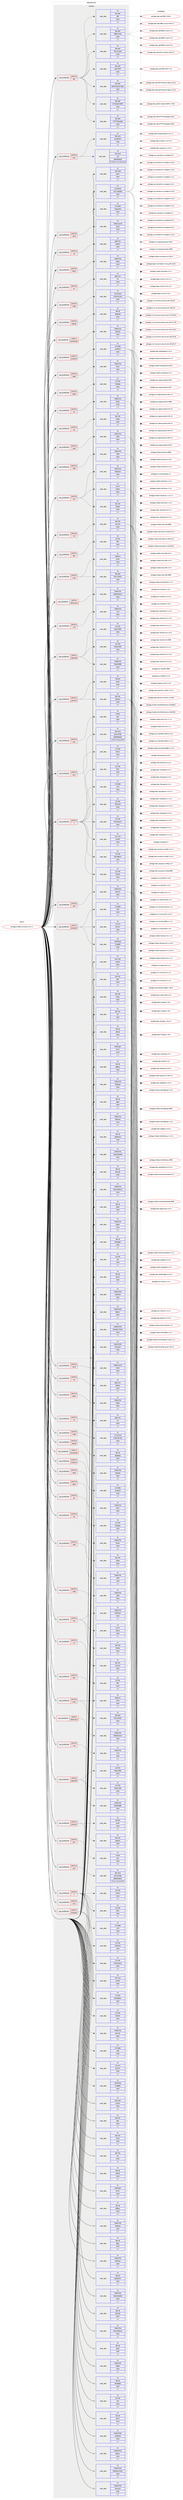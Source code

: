 digraph prolog {

# *************
# Graph options
# *************

newrank=true;
concentrate=true;
compound=true;
graph [rankdir=LR,fontname=Helvetica,fontsize=10,ranksep=1.5];#, ranksep=2.5, nodesep=0.2];
edge  [arrowhead=vee];
node  [fontname=Helvetica,fontsize=10];

# **********
# The ebuild
# **********

subgraph cluster_leftcol {
color=gray;
rank=same;
label=<<i>ebuild</i>>;
id [label="portage://media-tv/mythtv-33.1-r1", color=red, width=4, href="../media-tv/mythtv-33.1-r1.svg"];
}

# ****************
# The dependencies
# ****************

subgraph cluster_midcol {
color=gray;
label=<<i>dependencies</i>>;
subgraph cluster_compile {
fillcolor="#eeeeee";
style=filled;
label=<<i>compile</i>>;
subgraph cond80633 {
dependency317278 [label=<<TABLE BORDER="0" CELLBORDER="1" CELLSPACING="0" CELLPADDING="4"><TR><TD ROWSPAN="3" CELLPADDING="10">use_conditional</TD></TR><TR><TD>positive</TD></TR><TR><TD>X</TD></TR></TABLE>>, shape=none, color=red];
subgraph pack234191 {
dependency317279 [label=<<TABLE BORDER="0" CELLBORDER="1" CELLSPACING="0" CELLPADDING="4" WIDTH="220"><TR><TD ROWSPAN="6" CELLPADDING="30">pack_dep</TD></TR><TR><TD WIDTH="110">no</TD></TR><TR><TD>x11-apps</TD></TR><TR><TD>xinit</TD></TR><TR><TD>none</TD></TR><TR><TD>[,,]</TD></TR></TABLE>>, shape=none, color=blue];
}
dependency317278:e -> dependency317279:w [weight=20,style="dashed",arrowhead="vee"];
subgraph pack234192 {
dependency317280 [label=<<TABLE BORDER="0" CELLBORDER="1" CELLSPACING="0" CELLPADDING="4" WIDTH="220"><TR><TD ROWSPAN="6" CELLPADDING="30">pack_dep</TD></TR><TR><TD WIDTH="110">no</TD></TR><TR><TD>x11-libs</TD></TR><TR><TD>libX11</TD></TR><TR><TD>none</TD></TR><TR><TD>[,,]</TD></TR></TABLE>>, shape=none, color=blue];
}
dependency317278:e -> dependency317280:w [weight=20,style="dashed",arrowhead="vee"];
subgraph pack234193 {
dependency317281 [label=<<TABLE BORDER="0" CELLBORDER="1" CELLSPACING="0" CELLPADDING="4" WIDTH="220"><TR><TD ROWSPAN="6" CELLPADDING="30">pack_dep</TD></TR><TR><TD WIDTH="110">no</TD></TR><TR><TD>x11-libs</TD></TR><TR><TD>libXext</TD></TR><TR><TD>none</TD></TR><TR><TD>[,,]</TD></TR></TABLE>>, shape=none, color=blue];
}
dependency317278:e -> dependency317281:w [weight=20,style="dashed",arrowhead="vee"];
subgraph pack234194 {
dependency317282 [label=<<TABLE BORDER="0" CELLBORDER="1" CELLSPACING="0" CELLPADDING="4" WIDTH="220"><TR><TD ROWSPAN="6" CELLPADDING="30">pack_dep</TD></TR><TR><TD WIDTH="110">no</TD></TR><TR><TD>x11-libs</TD></TR><TR><TD>libXinerama</TD></TR><TR><TD>none</TD></TR><TR><TD>[,,]</TD></TR></TABLE>>, shape=none, color=blue];
}
dependency317278:e -> dependency317282:w [weight=20,style="dashed",arrowhead="vee"];
subgraph pack234195 {
dependency317283 [label=<<TABLE BORDER="0" CELLBORDER="1" CELLSPACING="0" CELLPADDING="4" WIDTH="220"><TR><TD ROWSPAN="6" CELLPADDING="30">pack_dep</TD></TR><TR><TD WIDTH="110">no</TD></TR><TR><TD>x11-libs</TD></TR><TR><TD>libXrandr</TD></TR><TR><TD>none</TD></TR><TR><TD>[,,]</TD></TR></TABLE>>, shape=none, color=blue];
}
dependency317278:e -> dependency317283:w [weight=20,style="dashed",arrowhead="vee"];
subgraph pack234196 {
dependency317284 [label=<<TABLE BORDER="0" CELLBORDER="1" CELLSPACING="0" CELLPADDING="4" WIDTH="220"><TR><TD ROWSPAN="6" CELLPADDING="30">pack_dep</TD></TR><TR><TD WIDTH="110">no</TD></TR><TR><TD>x11-libs</TD></TR><TR><TD>libXv</TD></TR><TR><TD>none</TD></TR><TR><TD>[,,]</TD></TR></TABLE>>, shape=none, color=blue];
}
dependency317278:e -> dependency317284:w [weight=20,style="dashed",arrowhead="vee"];
subgraph pack234197 {
dependency317285 [label=<<TABLE BORDER="0" CELLBORDER="1" CELLSPACING="0" CELLPADDING="4" WIDTH="220"><TR><TD ROWSPAN="6" CELLPADDING="30">pack_dep</TD></TR><TR><TD WIDTH="110">no</TD></TR><TR><TD>x11-libs</TD></TR><TR><TD>libXxf86vm</TD></TR><TR><TD>none</TD></TR><TR><TD>[,,]</TD></TR></TABLE>>, shape=none, color=blue];
}
dependency317278:e -> dependency317285:w [weight=20,style="dashed",arrowhead="vee"];
subgraph pack234198 {
dependency317286 [label=<<TABLE BORDER="0" CELLBORDER="1" CELLSPACING="0" CELLPADDING="4" WIDTH="220"><TR><TD ROWSPAN="6" CELLPADDING="30">pack_dep</TD></TR><TR><TD WIDTH="110">no</TD></TR><TR><TD>x11-misc</TD></TR><TR><TD>wmctrl</TD></TR><TR><TD>none</TD></TR><TR><TD>[,,]</TD></TR></TABLE>>, shape=none, color=blue];
}
dependency317278:e -> dependency317286:w [weight=20,style="dashed",arrowhead="vee"];
}
id:e -> dependency317278:w [weight=20,style="solid",arrowhead="vee"];
subgraph cond80634 {
dependency317287 [label=<<TABLE BORDER="0" CELLBORDER="1" CELLSPACING="0" CELLPADDING="4"><TR><TD ROWSPAN="3" CELLPADDING="10">use_conditional</TD></TR><TR><TD>positive</TD></TR><TR><TD>alsa</TD></TR></TABLE>>, shape=none, color=red];
subgraph pack234199 {
dependency317288 [label=<<TABLE BORDER="0" CELLBORDER="1" CELLSPACING="0" CELLPADDING="4" WIDTH="220"><TR><TD ROWSPAN="6" CELLPADDING="30">pack_dep</TD></TR><TR><TD WIDTH="110">no</TD></TR><TR><TD>media-libs</TD></TR><TR><TD>alsa-lib</TD></TR><TR><TD>none</TD></TR><TR><TD>[,,]</TD></TR></TABLE>>, shape=none, color=blue];
}
dependency317287:e -> dependency317288:w [weight=20,style="dashed",arrowhead="vee"];
}
id:e -> dependency317287:w [weight=20,style="solid",arrowhead="vee"];
subgraph cond80635 {
dependency317289 [label=<<TABLE BORDER="0" CELLBORDER="1" CELLSPACING="0" CELLPADDING="4"><TR><TD ROWSPAN="3" CELLPADDING="10">use_conditional</TD></TR><TR><TD>positive</TD></TR><TR><TD>autostart</TD></TR></TABLE>>, shape=none, color=red];
subgraph pack234200 {
dependency317290 [label=<<TABLE BORDER="0" CELLBORDER="1" CELLSPACING="0" CELLPADDING="4" WIDTH="220"><TR><TD ROWSPAN="6" CELLPADDING="30">pack_dep</TD></TR><TR><TD WIDTH="110">no</TD></TR><TR><TD>net-dialup</TD></TR><TR><TD>mingetty</TD></TR><TR><TD>none</TD></TR><TR><TD>[,,]</TD></TR></TABLE>>, shape=none, color=blue];
}
dependency317289:e -> dependency317290:w [weight=20,style="dashed",arrowhead="vee"];
subgraph pack234201 {
dependency317291 [label=<<TABLE BORDER="0" CELLBORDER="1" CELLSPACING="0" CELLPADDING="4" WIDTH="220"><TR><TD ROWSPAN="6" CELLPADDING="30">pack_dep</TD></TR><TR><TD WIDTH="110">no</TD></TR><TR><TD>x11-apps</TD></TR><TR><TD>xset</TD></TR><TR><TD>none</TD></TR><TR><TD>[,,]</TD></TR></TABLE>>, shape=none, color=blue];
}
dependency317289:e -> dependency317291:w [weight=20,style="dashed",arrowhead="vee"];
subgraph pack234202 {
dependency317292 [label=<<TABLE BORDER="0" CELLBORDER="1" CELLSPACING="0" CELLPADDING="4" WIDTH="220"><TR><TD ROWSPAN="6" CELLPADDING="30">pack_dep</TD></TR><TR><TD WIDTH="110">no</TD></TR><TR><TD>x11-wm</TD></TR><TR><TD>evilwm</TD></TR><TR><TD>none</TD></TR><TR><TD>[,,]</TD></TR></TABLE>>, shape=none, color=blue];
}
dependency317289:e -> dependency317292:w [weight=20,style="dashed",arrowhead="vee"];
}
id:e -> dependency317289:w [weight=20,style="solid",arrowhead="vee"];
subgraph cond80636 {
dependency317293 [label=<<TABLE BORDER="0" CELLBORDER="1" CELLSPACING="0" CELLPADDING="4"><TR><TD ROWSPAN="3" CELLPADDING="10">use_conditional</TD></TR><TR><TD>positive</TD></TR><TR><TD>cec</TD></TR></TABLE>>, shape=none, color=red];
subgraph pack234203 {
dependency317294 [label=<<TABLE BORDER="0" CELLBORDER="1" CELLSPACING="0" CELLPADDING="4" WIDTH="220"><TR><TD ROWSPAN="6" CELLPADDING="30">pack_dep</TD></TR><TR><TD WIDTH="110">no</TD></TR><TR><TD>dev-libs</TD></TR><TR><TD>libcec</TD></TR><TR><TD>none</TD></TR><TR><TD>[,,]</TD></TR></TABLE>>, shape=none, color=blue];
}
dependency317293:e -> dependency317294:w [weight=20,style="dashed",arrowhead="vee"];
}
id:e -> dependency317293:w [weight=20,style="solid",arrowhead="vee"];
subgraph cond80637 {
dependency317295 [label=<<TABLE BORDER="0" CELLBORDER="1" CELLSPACING="0" CELLPADDING="4"><TR><TD ROWSPAN="3" CELLPADDING="10">use_conditional</TD></TR><TR><TD>positive</TD></TR><TR><TD>dvd</TD></TR></TABLE>>, shape=none, color=red];
subgraph pack234204 {
dependency317296 [label=<<TABLE BORDER="0" CELLBORDER="1" CELLSPACING="0" CELLPADDING="4" WIDTH="220"><TR><TD ROWSPAN="6" CELLPADDING="30">pack_dep</TD></TR><TR><TD WIDTH="110">no</TD></TR><TR><TD>dev-libs</TD></TR><TR><TD>libcdio</TD></TR><TR><TD>none</TD></TR><TR><TD>[,,]</TD></TR></TABLE>>, shape=none, color=blue];
}
dependency317295:e -> dependency317296:w [weight=20,style="dashed",arrowhead="vee"];
subgraph pack234205 {
dependency317297 [label=<<TABLE BORDER="0" CELLBORDER="1" CELLSPACING="0" CELLPADDING="4" WIDTH="220"><TR><TD ROWSPAN="6" CELLPADDING="30">pack_dep</TD></TR><TR><TD WIDTH="110">no</TD></TR><TR><TD>media-libs</TD></TR><TR><TD>libdvdcss</TD></TR><TR><TD>none</TD></TR><TR><TD>[,,]</TD></TR></TABLE>>, shape=none, color=blue];
}
dependency317295:e -> dependency317297:w [weight=20,style="dashed",arrowhead="vee"];
subgraph pack234206 {
dependency317298 [label=<<TABLE BORDER="0" CELLBORDER="1" CELLSPACING="0" CELLPADDING="4" WIDTH="220"><TR><TD ROWSPAN="6" CELLPADDING="30">pack_dep</TD></TR><TR><TD WIDTH="110">no</TD></TR><TR><TD>sys-fs</TD></TR><TR><TD>udisks</TD></TR><TR><TD>none</TD></TR><TR><TD>[,,]</TD></TR></TABLE>>, shape=none, color=blue];
}
dependency317295:e -> dependency317298:w [weight=20,style="dashed",arrowhead="vee"];
}
id:e -> dependency317295:w [weight=20,style="solid",arrowhead="vee"];
subgraph cond80638 {
dependency317299 [label=<<TABLE BORDER="0" CELLBORDER="1" CELLSPACING="0" CELLPADDING="4"><TR><TD ROWSPAN="3" CELLPADDING="10">use_conditional</TD></TR><TR><TD>positive</TD></TR><TR><TD>fftw</TD></TR></TABLE>>, shape=none, color=red];
subgraph pack234207 {
dependency317300 [label=<<TABLE BORDER="0" CELLBORDER="1" CELLSPACING="0" CELLPADDING="4" WIDTH="220"><TR><TD ROWSPAN="6" CELLPADDING="30">pack_dep</TD></TR><TR><TD WIDTH="110">no</TD></TR><TR><TD>sci-libs</TD></TR><TR><TD>fftw</TD></TR><TR><TD>none</TD></TR><TR><TD>[,,]</TD></TR></TABLE>>, shape=none, color=blue];
}
dependency317299:e -> dependency317300:w [weight=20,style="dashed",arrowhead="vee"];
}
id:e -> dependency317299:w [weight=20,style="solid",arrowhead="vee"];
subgraph cond80639 {
dependency317301 [label=<<TABLE BORDER="0" CELLBORDER="1" CELLSPACING="0" CELLPADDING="4"><TR><TD ROWSPAN="3" CELLPADDING="10">use_conditional</TD></TR><TR><TD>positive</TD></TR><TR><TD>hdhomerun</TD></TR></TABLE>>, shape=none, color=red];
subgraph pack234208 {
dependency317302 [label=<<TABLE BORDER="0" CELLBORDER="1" CELLSPACING="0" CELLPADDING="4" WIDTH="220"><TR><TD ROWSPAN="6" CELLPADDING="30">pack_dep</TD></TR><TR><TD WIDTH="110">no</TD></TR><TR><TD>media-libs</TD></TR><TR><TD>libhdhomerun</TD></TR><TR><TD>none</TD></TR><TR><TD>[,,]</TD></TR></TABLE>>, shape=none, color=blue];
}
dependency317301:e -> dependency317302:w [weight=20,style="dashed",arrowhead="vee"];
}
id:e -> dependency317301:w [weight=20,style="solid",arrowhead="vee"];
subgraph cond80640 {
dependency317303 [label=<<TABLE BORDER="0" CELLBORDER="1" CELLSPACING="0" CELLPADDING="4"><TR><TD ROWSPAN="3" CELLPADDING="10">use_conditional</TD></TR><TR><TD>positive</TD></TR><TR><TD>ieee1394</TD></TR></TABLE>>, shape=none, color=red];
subgraph pack234209 {
dependency317304 [label=<<TABLE BORDER="0" CELLBORDER="1" CELLSPACING="0" CELLPADDING="4" WIDTH="220"><TR><TD ROWSPAN="6" CELLPADDING="30">pack_dep</TD></TR><TR><TD WIDTH="110">no</TD></TR><TR><TD>media-libs</TD></TR><TR><TD>libiec61883</TD></TR><TR><TD>none</TD></TR><TR><TD>[,,]</TD></TR></TABLE>>, shape=none, color=blue];
}
dependency317303:e -> dependency317304:w [weight=20,style="dashed",arrowhead="vee"];
subgraph pack234210 {
dependency317305 [label=<<TABLE BORDER="0" CELLBORDER="1" CELLSPACING="0" CELLPADDING="4" WIDTH="220"><TR><TD ROWSPAN="6" CELLPADDING="30">pack_dep</TD></TR><TR><TD WIDTH="110">no</TD></TR><TR><TD>sys-libs</TD></TR><TR><TD>libavc1394</TD></TR><TR><TD>none</TD></TR><TR><TD>[,,]</TD></TR></TABLE>>, shape=none, color=blue];
}
dependency317303:e -> dependency317305:w [weight=20,style="dashed",arrowhead="vee"];
subgraph pack234211 {
dependency317306 [label=<<TABLE BORDER="0" CELLBORDER="1" CELLSPACING="0" CELLPADDING="4" WIDTH="220"><TR><TD ROWSPAN="6" CELLPADDING="30">pack_dep</TD></TR><TR><TD WIDTH="110">no</TD></TR><TR><TD>sys-libs</TD></TR><TR><TD>libraw1394</TD></TR><TR><TD>none</TD></TR><TR><TD>[,,]</TD></TR></TABLE>>, shape=none, color=blue];
}
dependency317303:e -> dependency317306:w [weight=20,style="dashed",arrowhead="vee"];
}
id:e -> dependency317303:w [weight=20,style="solid",arrowhead="vee"];
subgraph cond80641 {
dependency317307 [label=<<TABLE BORDER="0" CELLBORDER="1" CELLSPACING="0" CELLPADDING="4"><TR><TD ROWSPAN="3" CELLPADDING="10">use_conditional</TD></TR><TR><TD>positive</TD></TR><TR><TD>jack</TD></TR></TABLE>>, shape=none, color=red];
subgraph pack234212 {
dependency317308 [label=<<TABLE BORDER="0" CELLBORDER="1" CELLSPACING="0" CELLPADDING="4" WIDTH="220"><TR><TD ROWSPAN="6" CELLPADDING="30">pack_dep</TD></TR><TR><TD WIDTH="110">no</TD></TR><TR><TD>virtual</TD></TR><TR><TD>jack</TD></TR><TR><TD>none</TD></TR><TR><TD>[,,]</TD></TR></TABLE>>, shape=none, color=blue];
}
dependency317307:e -> dependency317308:w [weight=20,style="dashed",arrowhead="vee"];
}
id:e -> dependency317307:w [weight=20,style="solid",arrowhead="vee"];
subgraph cond80642 {
dependency317309 [label=<<TABLE BORDER="0" CELLBORDER="1" CELLSPACING="0" CELLPADDING="4"><TR><TD ROWSPAN="3" CELLPADDING="10">use_conditional</TD></TR><TR><TD>positive</TD></TR><TR><TD>java</TD></TR></TABLE>>, shape=none, color=red];
subgraph pack234213 {
dependency317310 [label=<<TABLE BORDER="0" CELLBORDER="1" CELLSPACING="0" CELLPADDING="4" WIDTH="220"><TR><TD ROWSPAN="6" CELLPADDING="30">pack_dep</TD></TR><TR><TD WIDTH="110">no</TD></TR><TR><TD>dev-java</TD></TR><TR><TD>ant</TD></TR><TR><TD>greaterequal</TD></TR><TR><TD>[1.10.14,,-r2,1.10.14-r2]</TD></TR></TABLE>>, shape=none, color=blue];
}
dependency317309:e -> dependency317310:w [weight=20,style="dashed",arrowhead="vee"];
subgraph pack234214 {
dependency317311 [label=<<TABLE BORDER="0" CELLBORDER="1" CELLSPACING="0" CELLPADDING="4" WIDTH="220"><TR><TD ROWSPAN="6" CELLPADDING="30">pack_dep</TD></TR><TR><TD WIDTH="110">no</TD></TR><TR><TD>dev-java</TD></TR><TR><TD>javatoolkit</TD></TR><TR><TD>none</TD></TR><TR><TD>[,,]</TD></TR></TABLE>>, shape=none, color=blue];
}
dependency317309:e -> dependency317311:w [weight=20,style="dashed",arrowhead="vee"];
}
id:e -> dependency317309:w [weight=20,style="solid",arrowhead="vee"];
subgraph cond80643 {
dependency317312 [label=<<TABLE BORDER="0" CELLBORDER="1" CELLSPACING="0" CELLPADDING="4"><TR><TD ROWSPAN="3" CELLPADDING="10">use_conditional</TD></TR><TR><TD>positive</TD></TR><TR><TD>java</TD></TR></TABLE>>, shape=none, color=red];
subgraph pack234215 {
dependency317313 [label=<<TABLE BORDER="0" CELLBORDER="1" CELLSPACING="0" CELLPADDING="4" WIDTH="220"><TR><TD ROWSPAN="6" CELLPADDING="30">pack_dep</TD></TR><TR><TD WIDTH="110">no</TD></TR><TR><TD>dev-java</TD></TR><TR><TD>java-config</TD></TR><TR><TD>greaterequal</TD></TR><TR><TD>[2.2.0,,-r3,2.2.0-r3]</TD></TR></TABLE>>, shape=none, color=blue];
}
dependency317312:e -> dependency317313:w [weight=20,style="dashed",arrowhead="vee"];
}
id:e -> dependency317312:w [weight=20,style="solid",arrowhead="vee"];
subgraph cond80644 {
dependency317314 [label=<<TABLE BORDER="0" CELLBORDER="1" CELLSPACING="0" CELLPADDING="4"><TR><TD ROWSPAN="3" CELLPADDING="10">use_conditional</TD></TR><TR><TD>positive</TD></TR><TR><TD>lame</TD></TR></TABLE>>, shape=none, color=red];
subgraph pack234216 {
dependency317315 [label=<<TABLE BORDER="0" CELLBORDER="1" CELLSPACING="0" CELLPADDING="4" WIDTH="220"><TR><TD ROWSPAN="6" CELLPADDING="30">pack_dep</TD></TR><TR><TD WIDTH="110">no</TD></TR><TR><TD>media-sound</TD></TR><TR><TD>lame</TD></TR><TR><TD>none</TD></TR><TR><TD>[,,]</TD></TR></TABLE>>, shape=none, color=blue];
}
dependency317314:e -> dependency317315:w [weight=20,style="dashed",arrowhead="vee"];
}
id:e -> dependency317314:w [weight=20,style="solid",arrowhead="vee"];
subgraph cond80645 {
dependency317316 [label=<<TABLE BORDER="0" CELLBORDER="1" CELLSPACING="0" CELLPADDING="4"><TR><TD ROWSPAN="3" CELLPADDING="10">use_conditional</TD></TR><TR><TD>positive</TD></TR><TR><TD>lcd</TD></TR></TABLE>>, shape=none, color=red];
subgraph pack234217 {
dependency317317 [label=<<TABLE BORDER="0" CELLBORDER="1" CELLSPACING="0" CELLPADDING="4" WIDTH="220"><TR><TD ROWSPAN="6" CELLPADDING="30">pack_dep</TD></TR><TR><TD WIDTH="110">no</TD></TR><TR><TD>app-misc</TD></TR><TR><TD>lcdproc</TD></TR><TR><TD>none</TD></TR><TR><TD>[,,]</TD></TR></TABLE>>, shape=none, color=blue];
}
dependency317316:e -> dependency317317:w [weight=20,style="dashed",arrowhead="vee"];
}
id:e -> dependency317316:w [weight=20,style="solid",arrowhead="vee"];
subgraph cond80646 {
dependency317318 [label=<<TABLE BORDER="0" CELLBORDER="1" CELLSPACING="0" CELLPADDING="4"><TR><TD ROWSPAN="3" CELLPADDING="10">use_conditional</TD></TR><TR><TD>positive</TD></TR><TR><TD>libass</TD></TR></TABLE>>, shape=none, color=red];
subgraph pack234218 {
dependency317319 [label=<<TABLE BORDER="0" CELLBORDER="1" CELLSPACING="0" CELLPADDING="4" WIDTH="220"><TR><TD ROWSPAN="6" CELLPADDING="30">pack_dep</TD></TR><TR><TD WIDTH="110">no</TD></TR><TR><TD>media-libs</TD></TR><TR><TD>libass</TD></TR><TR><TD>none</TD></TR><TR><TD>[,,]</TD></TR></TABLE>>, shape=none, color=blue];
}
dependency317318:e -> dependency317319:w [weight=20,style="dashed",arrowhead="vee"];
}
id:e -> dependency317318:w [weight=20,style="solid",arrowhead="vee"];
subgraph cond80647 {
dependency317320 [label=<<TABLE BORDER="0" CELLBORDER="1" CELLSPACING="0" CELLPADDING="4"><TR><TD ROWSPAN="3" CELLPADDING="10">use_conditional</TD></TR><TR><TD>positive</TD></TR><TR><TD>lirc</TD></TR></TABLE>>, shape=none, color=red];
subgraph pack234219 {
dependency317321 [label=<<TABLE BORDER="0" CELLBORDER="1" CELLSPACING="0" CELLPADDING="4" WIDTH="220"><TR><TD ROWSPAN="6" CELLPADDING="30">pack_dep</TD></TR><TR><TD WIDTH="110">no</TD></TR><TR><TD>app-misc</TD></TR><TR><TD>lirc</TD></TR><TR><TD>none</TD></TR><TR><TD>[,,]</TD></TR></TABLE>>, shape=none, color=blue];
}
dependency317320:e -> dependency317321:w [weight=20,style="dashed",arrowhead="vee"];
}
id:e -> dependency317320:w [weight=20,style="solid",arrowhead="vee"];
subgraph cond80648 {
dependency317322 [label=<<TABLE BORDER="0" CELLBORDER="1" CELLSPACING="0" CELLPADDING="4"><TR><TD ROWSPAN="3" CELLPADDING="10">use_conditional</TD></TR><TR><TD>positive</TD></TR><TR><TD>nvdec</TD></TR></TABLE>>, shape=none, color=red];
subgraph pack234220 {
dependency317323 [label=<<TABLE BORDER="0" CELLBORDER="1" CELLSPACING="0" CELLPADDING="4" WIDTH="220"><TR><TD ROWSPAN="6" CELLPADDING="30">pack_dep</TD></TR><TR><TD WIDTH="110">no</TD></TR><TR><TD>x11-drivers</TD></TR><TR><TD>nvidia-drivers</TD></TR><TR><TD>none</TD></TR><TR><TD>[,,]</TD></TR></TABLE>>, shape=none, color=blue];
}
dependency317322:e -> dependency317323:w [weight=20,style="dashed",arrowhead="vee"];
}
id:e -> dependency317322:w [weight=20,style="solid",arrowhead="vee"];
subgraph cond80649 {
dependency317324 [label=<<TABLE BORDER="0" CELLBORDER="1" CELLSPACING="0" CELLPADDING="4"><TR><TD ROWSPAN="3" CELLPADDING="10">use_conditional</TD></TR><TR><TD>positive</TD></TR><TR><TD>opengl</TD></TR></TABLE>>, shape=none, color=red];
subgraph pack234221 {
dependency317325 [label=<<TABLE BORDER="0" CELLBORDER="1" CELLSPACING="0" CELLPADDING="4" WIDTH="220"><TR><TD ROWSPAN="6" CELLPADDING="30">pack_dep</TD></TR><TR><TD WIDTH="110">no</TD></TR><TR><TD>dev-qt</TD></TR><TR><TD>qtopengl</TD></TR><TR><TD>none</TD></TR><TR><TD>[,,]</TD></TR></TABLE>>, shape=none, color=blue];
}
dependency317324:e -> dependency317325:w [weight=20,style="dashed",arrowhead="vee"];
}
id:e -> dependency317324:w [weight=20,style="solid",arrowhead="vee"];
subgraph cond80650 {
dependency317326 [label=<<TABLE BORDER="0" CELLBORDER="1" CELLSPACING="0" CELLPADDING="4"><TR><TD ROWSPAN="3" CELLPADDING="10">use_conditional</TD></TR><TR><TD>positive</TD></TR><TR><TD>perl</TD></TR></TABLE>>, shape=none, color=red];
subgraph pack234222 {
dependency317327 [label=<<TABLE BORDER="0" CELLBORDER="1" CELLSPACING="0" CELLPADDING="4" WIDTH="220"><TR><TD ROWSPAN="6" CELLPADDING="30">pack_dep</TD></TR><TR><TD WIDTH="110">no</TD></TR><TR><TD>dev-perl</TD></TR><TR><TD>DBD-mysql</TD></TR><TR><TD>none</TD></TR><TR><TD>[,,]</TD></TR></TABLE>>, shape=none, color=blue];
}
dependency317326:e -> dependency317327:w [weight=20,style="dashed",arrowhead="vee"];
subgraph pack234223 {
dependency317328 [label=<<TABLE BORDER="0" CELLBORDER="1" CELLSPACING="0" CELLPADDING="4" WIDTH="220"><TR><TD ROWSPAN="6" CELLPADDING="30">pack_dep</TD></TR><TR><TD WIDTH="110">no</TD></TR><TR><TD>dev-perl</TD></TR><TR><TD>DBI</TD></TR><TR><TD>none</TD></TR><TR><TD>[,,]</TD></TR></TABLE>>, shape=none, color=blue];
}
dependency317326:e -> dependency317328:w [weight=20,style="dashed",arrowhead="vee"];
subgraph pack234224 {
dependency317329 [label=<<TABLE BORDER="0" CELLBORDER="1" CELLSPACING="0" CELLPADDING="4" WIDTH="220"><TR><TD ROWSPAN="6" CELLPADDING="30">pack_dep</TD></TR><TR><TD WIDTH="110">no</TD></TR><TR><TD>dev-perl</TD></TR><TR><TD>HTTP-Message</TD></TR><TR><TD>none</TD></TR><TR><TD>[,,]</TD></TR></TABLE>>, shape=none, color=blue];
}
dependency317326:e -> dependency317329:w [weight=20,style="dashed",arrowhead="vee"];
subgraph pack234225 {
dependency317330 [label=<<TABLE BORDER="0" CELLBORDER="1" CELLSPACING="0" CELLPADDING="4" WIDTH="220"><TR><TD ROWSPAN="6" CELLPADDING="30">pack_dep</TD></TR><TR><TD WIDTH="110">no</TD></TR><TR><TD>dev-perl</TD></TR><TR><TD>IO-Socket-INET6</TD></TR><TR><TD>none</TD></TR><TR><TD>[,,]</TD></TR></TABLE>>, shape=none, color=blue];
}
dependency317326:e -> dependency317330:w [weight=20,style="dashed",arrowhead="vee"];
subgraph pack234226 {
dependency317331 [label=<<TABLE BORDER="0" CELLBORDER="1" CELLSPACING="0" CELLPADDING="4" WIDTH="220"><TR><TD ROWSPAN="6" CELLPADDING="30">pack_dep</TD></TR><TR><TD WIDTH="110">no</TD></TR><TR><TD>dev-perl</TD></TR><TR><TD>LWP-Protocol-https</TD></TR><TR><TD>none</TD></TR><TR><TD>[,,]</TD></TR></TABLE>>, shape=none, color=blue];
}
dependency317326:e -> dependency317331:w [weight=20,style="dashed",arrowhead="vee"];
subgraph pack234227 {
dependency317332 [label=<<TABLE BORDER="0" CELLBORDER="1" CELLSPACING="0" CELLPADDING="4" WIDTH="220"><TR><TD ROWSPAN="6" CELLPADDING="30">pack_dep</TD></TR><TR><TD WIDTH="110">no</TD></TR><TR><TD>dev-perl</TD></TR><TR><TD>Net-UPnP</TD></TR><TR><TD>none</TD></TR><TR><TD>[,,]</TD></TR></TABLE>>, shape=none, color=blue];
}
dependency317326:e -> dependency317332:w [weight=20,style="dashed",arrowhead="vee"];
subgraph pack234228 {
dependency317333 [label=<<TABLE BORDER="0" CELLBORDER="1" CELLSPACING="0" CELLPADDING="4" WIDTH="220"><TR><TD ROWSPAN="6" CELLPADDING="30">pack_dep</TD></TR><TR><TD WIDTH="110">no</TD></TR><TR><TD>dev-perl</TD></TR><TR><TD>XML-Simple</TD></TR><TR><TD>none</TD></TR><TR><TD>[,,]</TD></TR></TABLE>>, shape=none, color=blue];
}
dependency317326:e -> dependency317333:w [weight=20,style="dashed",arrowhead="vee"];
}
id:e -> dependency317326:w [weight=20,style="solid",arrowhead="vee"];
subgraph cond80651 {
dependency317334 [label=<<TABLE BORDER="0" CELLBORDER="1" CELLSPACING="0" CELLPADDING="4"><TR><TD ROWSPAN="3" CELLPADDING="10">use_conditional</TD></TR><TR><TD>positive</TD></TR><TR><TD>pulseaudio</TD></TR></TABLE>>, shape=none, color=red];
subgraph pack234229 {
dependency317335 [label=<<TABLE BORDER="0" CELLBORDER="1" CELLSPACING="0" CELLPADDING="4" WIDTH="220"><TR><TD ROWSPAN="6" CELLPADDING="30">pack_dep</TD></TR><TR><TD WIDTH="110">no</TD></TR><TR><TD>media-libs</TD></TR><TR><TD>libpulse</TD></TR><TR><TD>none</TD></TR><TR><TD>[,,]</TD></TR></TABLE>>, shape=none, color=blue];
}
dependency317334:e -> dependency317335:w [weight=20,style="dashed",arrowhead="vee"];
}
id:e -> dependency317334:w [weight=20,style="solid",arrowhead="vee"];
subgraph cond80652 {
dependency317336 [label=<<TABLE BORDER="0" CELLBORDER="1" CELLSPACING="0" CELLPADDING="4"><TR><TD ROWSPAN="3" CELLPADDING="10">use_conditional</TD></TR><TR><TD>positive</TD></TR><TR><TD>systemd</TD></TR></TABLE>>, shape=none, color=red];
subgraph pack234230 {
dependency317337 [label=<<TABLE BORDER="0" CELLBORDER="1" CELLSPACING="0" CELLPADDING="4" WIDTH="220"><TR><TD ROWSPAN="6" CELLPADDING="30">pack_dep</TD></TR><TR><TD WIDTH="110">no</TD></TR><TR><TD>sys-apps</TD></TR><TR><TD>systemd</TD></TR><TR><TD>none</TD></TR><TR><TD>[,,]</TD></TR></TABLE>>, shape=none, color=blue];
}
dependency317336:e -> dependency317337:w [weight=20,style="dashed",arrowhead="vee"];
}
id:e -> dependency317336:w [weight=20,style="solid",arrowhead="vee"];
subgraph cond80653 {
dependency317338 [label=<<TABLE BORDER="0" CELLBORDER="1" CELLSPACING="0" CELLPADDING="4"><TR><TD ROWSPAN="3" CELLPADDING="10">use_conditional</TD></TR><TR><TD>positive</TD></TR><TR><TD>vaapi</TD></TR></TABLE>>, shape=none, color=red];
subgraph pack234231 {
dependency317339 [label=<<TABLE BORDER="0" CELLBORDER="1" CELLSPACING="0" CELLPADDING="4" WIDTH="220"><TR><TD ROWSPAN="6" CELLPADDING="30">pack_dep</TD></TR><TR><TD WIDTH="110">no</TD></TR><TR><TD>media-libs</TD></TR><TR><TD>libva</TD></TR><TR><TD>none</TD></TR><TR><TD>[,,]</TD></TR></TABLE>>, shape=none, color=blue];
}
dependency317338:e -> dependency317339:w [weight=20,style="dashed",arrowhead="vee"];
}
id:e -> dependency317338:w [weight=20,style="solid",arrowhead="vee"];
subgraph cond80654 {
dependency317340 [label=<<TABLE BORDER="0" CELLBORDER="1" CELLSPACING="0" CELLPADDING="4"><TR><TD ROWSPAN="3" CELLPADDING="10">use_conditional</TD></TR><TR><TD>positive</TD></TR><TR><TD>vdpau</TD></TR></TABLE>>, shape=none, color=red];
subgraph pack234232 {
dependency317341 [label=<<TABLE BORDER="0" CELLBORDER="1" CELLSPACING="0" CELLPADDING="4" WIDTH="220"><TR><TD ROWSPAN="6" CELLPADDING="30">pack_dep</TD></TR><TR><TD WIDTH="110">no</TD></TR><TR><TD>x11-libs</TD></TR><TR><TD>libvdpau</TD></TR><TR><TD>none</TD></TR><TR><TD>[,,]</TD></TR></TABLE>>, shape=none, color=blue];
}
dependency317340:e -> dependency317341:w [weight=20,style="dashed",arrowhead="vee"];
}
id:e -> dependency317340:w [weight=20,style="solid",arrowhead="vee"];
subgraph cond80655 {
dependency317342 [label=<<TABLE BORDER="0" CELLBORDER="1" CELLSPACING="0" CELLPADDING="4"><TR><TD ROWSPAN="3" CELLPADDING="10">use_conditional</TD></TR><TR><TD>positive</TD></TR><TR><TD>vpx</TD></TR></TABLE>>, shape=none, color=red];
subgraph pack234233 {
dependency317343 [label=<<TABLE BORDER="0" CELLBORDER="1" CELLSPACING="0" CELLPADDING="4" WIDTH="220"><TR><TD ROWSPAN="6" CELLPADDING="30">pack_dep</TD></TR><TR><TD WIDTH="110">no</TD></TR><TR><TD>media-libs</TD></TR><TR><TD>libvpx</TD></TR><TR><TD>none</TD></TR><TR><TD>[,,]</TD></TR></TABLE>>, shape=none, color=blue];
}
dependency317342:e -> dependency317343:w [weight=20,style="dashed",arrowhead="vee"];
}
id:e -> dependency317342:w [weight=20,style="solid",arrowhead="vee"];
subgraph cond80656 {
dependency317344 [label=<<TABLE BORDER="0" CELLBORDER="1" CELLSPACING="0" CELLPADDING="4"><TR><TD ROWSPAN="3" CELLPADDING="10">use_conditional</TD></TR><TR><TD>positive</TD></TR><TR><TD>x264</TD></TR></TABLE>>, shape=none, color=red];
subgraph pack234234 {
dependency317345 [label=<<TABLE BORDER="0" CELLBORDER="1" CELLSPACING="0" CELLPADDING="4" WIDTH="220"><TR><TD ROWSPAN="6" CELLPADDING="30">pack_dep</TD></TR><TR><TD WIDTH="110">no</TD></TR><TR><TD>media-libs</TD></TR><TR><TD>x264</TD></TR><TR><TD>none</TD></TR><TR><TD>[,,]</TD></TR></TABLE>>, shape=none, color=blue];
}
dependency317344:e -> dependency317345:w [weight=20,style="dashed",arrowhead="vee"];
}
id:e -> dependency317344:w [weight=20,style="solid",arrowhead="vee"];
subgraph cond80657 {
dependency317346 [label=<<TABLE BORDER="0" CELLBORDER="1" CELLSPACING="0" CELLPADDING="4"><TR><TD ROWSPAN="3" CELLPADDING="10">use_conditional</TD></TR><TR><TD>positive</TD></TR><TR><TD>x265</TD></TR></TABLE>>, shape=none, color=red];
subgraph pack234235 {
dependency317347 [label=<<TABLE BORDER="0" CELLBORDER="1" CELLSPACING="0" CELLPADDING="4" WIDTH="220"><TR><TD ROWSPAN="6" CELLPADDING="30">pack_dep</TD></TR><TR><TD WIDTH="110">no</TD></TR><TR><TD>media-libs</TD></TR><TR><TD>x265</TD></TR><TR><TD>none</TD></TR><TR><TD>[,,]</TD></TR></TABLE>>, shape=none, color=blue];
}
dependency317346:e -> dependency317347:w [weight=20,style="dashed",arrowhead="vee"];
}
id:e -> dependency317346:w [weight=20,style="solid",arrowhead="vee"];
subgraph cond80658 {
dependency317348 [label=<<TABLE BORDER="0" CELLBORDER="1" CELLSPACING="0" CELLPADDING="4"><TR><TD ROWSPAN="3" CELLPADDING="10">use_conditional</TD></TR><TR><TD>positive</TD></TR><TR><TD>xml</TD></TR></TABLE>>, shape=none, color=red];
subgraph pack234236 {
dependency317349 [label=<<TABLE BORDER="0" CELLBORDER="1" CELLSPACING="0" CELLPADDING="4" WIDTH="220"><TR><TD ROWSPAN="6" CELLPADDING="30">pack_dep</TD></TR><TR><TD WIDTH="110">no</TD></TR><TR><TD>dev-libs</TD></TR><TR><TD>libxml2</TD></TR><TR><TD>none</TD></TR><TR><TD>[,,]</TD></TR></TABLE>>, shape=none, color=blue];
}
dependency317348:e -> dependency317349:w [weight=20,style="dashed",arrowhead="vee"];
}
id:e -> dependency317348:w [weight=20,style="solid",arrowhead="vee"];
subgraph cond80659 {
dependency317350 [label=<<TABLE BORDER="0" CELLBORDER="1" CELLSPACING="0" CELLPADDING="4"><TR><TD ROWSPAN="3" CELLPADDING="10">use_conditional</TD></TR><TR><TD>positive</TD></TR><TR><TD>xmltv</TD></TR></TABLE>>, shape=none, color=red];
subgraph pack234237 {
dependency317351 [label=<<TABLE BORDER="0" CELLBORDER="1" CELLSPACING="0" CELLPADDING="4" WIDTH="220"><TR><TD ROWSPAN="6" CELLPADDING="30">pack_dep</TD></TR><TR><TD WIDTH="110">no</TD></TR><TR><TD>dev-perl</TD></TR><TR><TD>XML-LibXML</TD></TR><TR><TD>none</TD></TR><TR><TD>[,,]</TD></TR></TABLE>>, shape=none, color=blue];
}
dependency317350:e -> dependency317351:w [weight=20,style="dashed",arrowhead="vee"];
subgraph pack234238 {
dependency317352 [label=<<TABLE BORDER="0" CELLBORDER="1" CELLSPACING="0" CELLPADDING="4" WIDTH="220"><TR><TD ROWSPAN="6" CELLPADDING="30">pack_dep</TD></TR><TR><TD WIDTH="110">no</TD></TR><TR><TD>media-tv</TD></TR><TR><TD>xmltv</TD></TR><TR><TD>none</TD></TR><TR><TD>[,,]</TD></TR></TABLE>>, shape=none, color=blue];
}
dependency317350:e -> dependency317352:w [weight=20,style="dashed",arrowhead="vee"];
}
id:e -> dependency317350:w [weight=20,style="solid",arrowhead="vee"];
subgraph cond80660 {
dependency317353 [label=<<TABLE BORDER="0" CELLBORDER="1" CELLSPACING="0" CELLPADDING="4"><TR><TD ROWSPAN="3" CELLPADDING="10">use_conditional</TD></TR><TR><TD>positive</TD></TR><TR><TD>xvid</TD></TR></TABLE>>, shape=none, color=red];
subgraph pack234239 {
dependency317354 [label=<<TABLE BORDER="0" CELLBORDER="1" CELLSPACING="0" CELLPADDING="4" WIDTH="220"><TR><TD ROWSPAN="6" CELLPADDING="30">pack_dep</TD></TR><TR><TD WIDTH="110">no</TD></TR><TR><TD>media-libs</TD></TR><TR><TD>xvid</TD></TR><TR><TD>none</TD></TR><TR><TD>[,,]</TD></TR></TABLE>>, shape=none, color=blue];
}
dependency317353:e -> dependency317354:w [weight=20,style="dashed",arrowhead="vee"];
}
id:e -> dependency317353:w [weight=20,style="solid",arrowhead="vee"];
subgraph cond80661 {
dependency317355 [label=<<TABLE BORDER="0" CELLBORDER="1" CELLSPACING="0" CELLPADDING="4"><TR><TD ROWSPAN="3" CELLPADDING="10">use_conditional</TD></TR><TR><TD>positive</TD></TR><TR><TD>zeroconf</TD></TR></TABLE>>, shape=none, color=red];
subgraph pack234240 {
dependency317356 [label=<<TABLE BORDER="0" CELLBORDER="1" CELLSPACING="0" CELLPADDING="4" WIDTH="220"><TR><TD ROWSPAN="6" CELLPADDING="30">pack_dep</TD></TR><TR><TD WIDTH="110">no</TD></TR><TR><TD>dev-libs</TD></TR><TR><TD>openssl</TD></TR><TR><TD>none</TD></TR><TR><TD>[,,]</TD></TR></TABLE>>, shape=none, color=blue];
}
dependency317355:e -> dependency317356:w [weight=20,style="dashed",arrowhead="vee"];
subgraph pack234241 {
dependency317357 [label=<<TABLE BORDER="0" CELLBORDER="1" CELLSPACING="0" CELLPADDING="4" WIDTH="220"><TR><TD ROWSPAN="6" CELLPADDING="30">pack_dep</TD></TR><TR><TD WIDTH="110">no</TD></TR><TR><TD>net-dns</TD></TR><TR><TD>avahi</TD></TR><TR><TD>none</TD></TR><TR><TD>[,,]</TD></TR></TABLE>>, shape=none, color=blue];
}
dependency317355:e -> dependency317357:w [weight=20,style="dashed",arrowhead="vee"];
}
id:e -> dependency317355:w [weight=20,style="solid",arrowhead="vee"];
subgraph pack234242 {
dependency317358 [label=<<TABLE BORDER="0" CELLBORDER="1" CELLSPACING="0" CELLPADDING="4" WIDTH="220"><TR><TD ROWSPAN="6" CELLPADDING="30">pack_dep</TD></TR><TR><TD WIDTH="110">no</TD></TR><TR><TD>acct-user</TD></TR><TR><TD>mythtv</TD></TR><TR><TD>none</TD></TR><TR><TD>[,,]</TD></TR></TABLE>>, shape=none, color=blue];
}
id:e -> dependency317358:w [weight=20,style="solid",arrowhead="vee"];
subgraph pack234243 {
dependency317359 [label=<<TABLE BORDER="0" CELLBORDER="1" CELLSPACING="0" CELLPADDING="4" WIDTH="220"><TR><TD ROWSPAN="6" CELLPADDING="30">pack_dep</TD></TR><TR><TD WIDTH="110">no</TD></TR><TR><TD>dev-lang</TD></TR><TR><TD>yasm</TD></TR><TR><TD>none</TD></TR><TR><TD>[,,]</TD></TR></TABLE>>, shape=none, color=blue];
}
id:e -> dependency317359:w [weight=20,style="solid",arrowhead="vee"];
subgraph pack234244 {
dependency317360 [label=<<TABLE BORDER="0" CELLBORDER="1" CELLSPACING="0" CELLPADDING="4" WIDTH="220"><TR><TD ROWSPAN="6" CELLPADDING="30">pack_dep</TD></TR><TR><TD WIDTH="110">no</TD></TR><TR><TD>dev-libs</TD></TR><TR><TD>glib</TD></TR><TR><TD>none</TD></TR><TR><TD>[,,]</TD></TR></TABLE>>, shape=none, color=blue];
}
id:e -> dependency317360:w [weight=20,style="solid",arrowhead="vee"];
subgraph pack234245 {
dependency317361 [label=<<TABLE BORDER="0" CELLBORDER="1" CELLSPACING="0" CELLPADDING="4" WIDTH="220"><TR><TD ROWSPAN="6" CELLPADDING="30">pack_dep</TD></TR><TR><TD WIDTH="110">no</TD></TR><TR><TD>dev-libs</TD></TR><TR><TD>libzip</TD></TR><TR><TD>none</TD></TR><TR><TD>[,,]</TD></TR></TABLE>>, shape=none, color=blue];
}
id:e -> dependency317361:w [weight=20,style="solid",arrowhead="vee"];
subgraph pack234246 {
dependency317362 [label=<<TABLE BORDER="0" CELLBORDER="1" CELLSPACING="0" CELLPADDING="4" WIDTH="220"><TR><TD ROWSPAN="6" CELLPADDING="30">pack_dep</TD></TR><TR><TD WIDTH="110">no</TD></TR><TR><TD>dev-libs</TD></TR><TR><TD>lzo</TD></TR><TR><TD>none</TD></TR><TR><TD>[,,]</TD></TR></TABLE>>, shape=none, color=blue];
}
id:e -> dependency317362:w [weight=20,style="solid",arrowhead="vee"];
subgraph pack234247 {
dependency317363 [label=<<TABLE BORDER="0" CELLBORDER="1" CELLSPACING="0" CELLPADDING="4" WIDTH="220"><TR><TD ROWSPAN="6" CELLPADDING="30">pack_dep</TD></TR><TR><TD WIDTH="110">no</TD></TR><TR><TD>dev-qt</TD></TR><TR><TD>qtcore</TD></TR><TR><TD>none</TD></TR><TR><TD>[,,]</TD></TR></TABLE>>, shape=none, color=blue];
}
id:e -> dependency317363:w [weight=20,style="solid",arrowhead="vee"];
subgraph pack234248 {
dependency317364 [label=<<TABLE BORDER="0" CELLBORDER="1" CELLSPACING="0" CELLPADDING="4" WIDTH="220"><TR><TD ROWSPAN="6" CELLPADDING="30">pack_dep</TD></TR><TR><TD WIDTH="110">no</TD></TR><TR><TD>dev-qt</TD></TR><TR><TD>qtdbus</TD></TR><TR><TD>none</TD></TR><TR><TD>[,,]</TD></TR></TABLE>>, shape=none, color=blue];
}
id:e -> dependency317364:w [weight=20,style="solid",arrowhead="vee"];
subgraph pack234249 {
dependency317365 [label=<<TABLE BORDER="0" CELLBORDER="1" CELLSPACING="0" CELLPADDING="4" WIDTH="220"><TR><TD ROWSPAN="6" CELLPADDING="30">pack_dep</TD></TR><TR><TD WIDTH="110">no</TD></TR><TR><TD>dev-qt</TD></TR><TR><TD>qtgui</TD></TR><TR><TD>none</TD></TR><TR><TD>[,,]</TD></TR></TABLE>>, shape=none, color=blue];
}
id:e -> dependency317365:w [weight=20,style="solid",arrowhead="vee"];
subgraph pack234250 {
dependency317366 [label=<<TABLE BORDER="0" CELLBORDER="1" CELLSPACING="0" CELLPADDING="4" WIDTH="220"><TR><TD ROWSPAN="6" CELLPADDING="30">pack_dep</TD></TR><TR><TD WIDTH="110">no</TD></TR><TR><TD>dev-qt</TD></TR><TR><TD>qtnetwork</TD></TR><TR><TD>none</TD></TR><TR><TD>[,,]</TD></TR></TABLE>>, shape=none, color=blue];
}
id:e -> dependency317366:w [weight=20,style="solid",arrowhead="vee"];
subgraph pack234251 {
dependency317367 [label=<<TABLE BORDER="0" CELLBORDER="1" CELLSPACING="0" CELLPADDING="4" WIDTH="220"><TR><TD ROWSPAN="6" CELLPADDING="30">pack_dep</TD></TR><TR><TD WIDTH="110">no</TD></TR><TR><TD>dev-qt</TD></TR><TR><TD>qtscript</TD></TR><TR><TD>none</TD></TR><TR><TD>[,,]</TD></TR></TABLE>>, shape=none, color=blue];
}
id:e -> dependency317367:w [weight=20,style="solid",arrowhead="vee"];
subgraph pack234252 {
dependency317368 [label=<<TABLE BORDER="0" CELLBORDER="1" CELLSPACING="0" CELLPADDING="4" WIDTH="220"><TR><TD ROWSPAN="6" CELLPADDING="30">pack_dep</TD></TR><TR><TD WIDTH="110">no</TD></TR><TR><TD>dev-qt</TD></TR><TR><TD>qtsql</TD></TR><TR><TD>none</TD></TR><TR><TD>[,,]</TD></TR></TABLE>>, shape=none, color=blue];
}
id:e -> dependency317368:w [weight=20,style="solid",arrowhead="vee"];
subgraph pack234253 {
dependency317369 [label=<<TABLE BORDER="0" CELLBORDER="1" CELLSPACING="0" CELLPADDING="4" WIDTH="220"><TR><TD ROWSPAN="6" CELLPADDING="30">pack_dep</TD></TR><TR><TD WIDTH="110">no</TD></TR><TR><TD>dev-qt</TD></TR><TR><TD>qtwidgets</TD></TR><TR><TD>none</TD></TR><TR><TD>[,,]</TD></TR></TABLE>>, shape=none, color=blue];
}
id:e -> dependency317369:w [weight=20,style="solid",arrowhead="vee"];
subgraph pack234254 {
dependency317370 [label=<<TABLE BORDER="0" CELLBORDER="1" CELLSPACING="0" CELLPADDING="4" WIDTH="220"><TR><TD ROWSPAN="6" CELLPADDING="30">pack_dep</TD></TR><TR><TD WIDTH="110">no</TD></TR><TR><TD>dev-qt</TD></TR><TR><TD>qtxml</TD></TR><TR><TD>none</TD></TR><TR><TD>[,,]</TD></TR></TABLE>>, shape=none, color=blue];
}
id:e -> dependency317370:w [weight=20,style="solid",arrowhead="vee"];
subgraph pack234255 {
dependency317371 [label=<<TABLE BORDER="0" CELLBORDER="1" CELLSPACING="0" CELLPADDING="4" WIDTH="220"><TR><TD ROWSPAN="6" CELLPADDING="30">pack_dep</TD></TR><TR><TD WIDTH="110">no</TD></TR><TR><TD>media-fonts</TD></TR><TR><TD>corefonts</TD></TR><TR><TD>none</TD></TR><TR><TD>[,,]</TD></TR></TABLE>>, shape=none, color=blue];
}
id:e -> dependency317371:w [weight=20,style="solid",arrowhead="vee"];
subgraph pack234256 {
dependency317372 [label=<<TABLE BORDER="0" CELLBORDER="1" CELLSPACING="0" CELLPADDING="4" WIDTH="220"><TR><TD ROWSPAN="6" CELLPADDING="30">pack_dep</TD></TR><TR><TD WIDTH="110">no</TD></TR><TR><TD>media-fonts</TD></TR><TR><TD>dejavu</TD></TR><TR><TD>none</TD></TR><TR><TD>[,,]</TD></TR></TABLE>>, shape=none, color=blue];
}
id:e -> dependency317372:w [weight=20,style="solid",arrowhead="vee"];
subgraph pack234257 {
dependency317373 [label=<<TABLE BORDER="0" CELLBORDER="1" CELLSPACING="0" CELLPADDING="4" WIDTH="220"><TR><TD ROWSPAN="6" CELLPADDING="30">pack_dep</TD></TR><TR><TD WIDTH="110">no</TD></TR><TR><TD>media-fonts</TD></TR><TR><TD>liberation-fonts</TD></TR><TR><TD>none</TD></TR><TR><TD>[,,]</TD></TR></TABLE>>, shape=none, color=blue];
}
id:e -> dependency317373:w [weight=20,style="solid",arrowhead="vee"];
subgraph pack234258 {
dependency317374 [label=<<TABLE BORDER="0" CELLBORDER="1" CELLSPACING="0" CELLPADDING="4" WIDTH="220"><TR><TD ROWSPAN="6" CELLPADDING="30">pack_dep</TD></TR><TR><TD WIDTH="110">no</TD></TR><TR><TD>media-fonts</TD></TR><TR><TD>tex-gyre</TD></TR><TR><TD>none</TD></TR><TR><TD>[,,]</TD></TR></TABLE>>, shape=none, color=blue];
}
id:e -> dependency317374:w [weight=20,style="solid",arrowhead="vee"];
subgraph pack234259 {
dependency317375 [label=<<TABLE BORDER="0" CELLBORDER="1" CELLSPACING="0" CELLPADDING="4" WIDTH="220"><TR><TD ROWSPAN="6" CELLPADDING="30">pack_dep</TD></TR><TR><TD WIDTH="110">no</TD></TR><TR><TD>media-gfx</TD></TR><TR><TD>exiv2</TD></TR><TR><TD>none</TD></TR><TR><TD>[,,]</TD></TR></TABLE>>, shape=none, color=blue];
}
id:e -> dependency317375:w [weight=20,style="solid",arrowhead="vee"];
subgraph pack234260 {
dependency317376 [label=<<TABLE BORDER="0" CELLBORDER="1" CELLSPACING="0" CELLPADDING="4" WIDTH="220"><TR><TD ROWSPAN="6" CELLPADDING="30">pack_dep</TD></TR><TR><TD WIDTH="110">no</TD></TR><TR><TD>media-libs</TD></TR><TR><TD>freetype</TD></TR><TR><TD>none</TD></TR><TR><TD>[,,]</TD></TR></TABLE>>, shape=none, color=blue];
}
id:e -> dependency317376:w [weight=20,style="solid",arrowhead="vee"];
subgraph pack234261 {
dependency317377 [label=<<TABLE BORDER="0" CELLBORDER="1" CELLSPACING="0" CELLPADDING="4" WIDTH="220"><TR><TD ROWSPAN="6" CELLPADDING="30">pack_dep</TD></TR><TR><TD WIDTH="110">no</TD></TR><TR><TD>media-libs</TD></TR><TR><TD>libbluray</TD></TR><TR><TD>none</TD></TR><TR><TD>[,,]</TD></TR></TABLE>>, shape=none, color=blue];
}
id:e -> dependency317377:w [weight=20,style="solid",arrowhead="vee"];
subgraph pack234262 {
dependency317378 [label=<<TABLE BORDER="0" CELLBORDER="1" CELLSPACING="0" CELLPADDING="4" WIDTH="220"><TR><TD ROWSPAN="6" CELLPADDING="30">pack_dep</TD></TR><TR><TD WIDTH="110">no</TD></TR><TR><TD>media-libs</TD></TR><TR><TD>libsamplerate</TD></TR><TR><TD>none</TD></TR><TR><TD>[,,]</TD></TR></TABLE>>, shape=none, color=blue];
}
id:e -> dependency317378:w [weight=20,style="solid",arrowhead="vee"];
subgraph pack234263 {
dependency317379 [label=<<TABLE BORDER="0" CELLBORDER="1" CELLSPACING="0" CELLPADDING="4" WIDTH="220"><TR><TD ROWSPAN="6" CELLPADDING="30">pack_dep</TD></TR><TR><TD WIDTH="110">no</TD></TR><TR><TD>media-libs</TD></TR><TR><TD>libsoundtouch</TD></TR><TR><TD>none</TD></TR><TR><TD>[,,]</TD></TR></TABLE>>, shape=none, color=blue];
}
id:e -> dependency317379:w [weight=20,style="solid",arrowhead="vee"];
subgraph pack234264 {
dependency317380 [label=<<TABLE BORDER="0" CELLBORDER="1" CELLSPACING="0" CELLPADDING="4" WIDTH="220"><TR><TD ROWSPAN="6" CELLPADDING="30">pack_dep</TD></TR><TR><TD WIDTH="110">no</TD></TR><TR><TD>media-libs</TD></TR><TR><TD>taglib</TD></TR><TR><TD>none</TD></TR><TR><TD>[,,]</TD></TR></TABLE>>, shape=none, color=blue];
}
id:e -> dependency317380:w [weight=20,style="solid",arrowhead="vee"];
subgraph pack234265 {
dependency317381 [label=<<TABLE BORDER="0" CELLBORDER="1" CELLSPACING="0" CELLPADDING="4" WIDTH="220"><TR><TD ROWSPAN="6" CELLPADDING="30">pack_dep</TD></TR><TR><TD WIDTH="110">no</TD></TR><TR><TD>sys-kernel</TD></TR><TR><TD>linux-headers</TD></TR><TR><TD>none</TD></TR><TR><TD>[,,]</TD></TR></TABLE>>, shape=none, color=blue];
}
id:e -> dependency317381:w [weight=20,style="solid",arrowhead="vee"];
subgraph pack234266 {
dependency317382 [label=<<TABLE BORDER="0" CELLBORDER="1" CELLSPACING="0" CELLPADDING="4" WIDTH="220"><TR><TD ROWSPAN="6" CELLPADDING="30">pack_dep</TD></TR><TR><TD WIDTH="110">no</TD></TR><TR><TD>sys-libs</TD></TR><TR><TD>zlib</TD></TR><TR><TD>none</TD></TR><TR><TD>[,,]</TD></TR></TABLE>>, shape=none, color=blue];
}
id:e -> dependency317382:w [weight=20,style="solid",arrowhead="vee"];
subgraph pack234267 {
dependency317383 [label=<<TABLE BORDER="0" CELLBORDER="1" CELLSPACING="0" CELLPADDING="4" WIDTH="220"><TR><TD ROWSPAN="6" CELLPADDING="30">pack_dep</TD></TR><TR><TD WIDTH="110">no</TD></TR><TR><TD>x11-base</TD></TR><TR><TD>xorg-proto</TD></TR><TR><TD>none</TD></TR><TR><TD>[,,]</TD></TR></TABLE>>, shape=none, color=blue];
}
id:e -> dependency317383:w [weight=20,style="solid",arrowhead="vee"];
}
subgraph cluster_compileandrun {
fillcolor="#eeeeee";
style=filled;
label=<<i>compile and run</i>>;
}
subgraph cluster_run {
fillcolor="#eeeeee";
style=filled;
label=<<i>run</i>>;
subgraph cond80662 {
dependency317384 [label=<<TABLE BORDER="0" CELLBORDER="1" CELLSPACING="0" CELLPADDING="4"><TR><TD ROWSPAN="3" CELLPADDING="10">use_conditional</TD></TR><TR><TD>positive</TD></TR><TR><TD>X</TD></TR></TABLE>>, shape=none, color=red];
subgraph pack234268 {
dependency317385 [label=<<TABLE BORDER="0" CELLBORDER="1" CELLSPACING="0" CELLPADDING="4" WIDTH="220"><TR><TD ROWSPAN="6" CELLPADDING="30">pack_dep</TD></TR><TR><TD WIDTH="110">no</TD></TR><TR><TD>x11-apps</TD></TR><TR><TD>xinit</TD></TR><TR><TD>none</TD></TR><TR><TD>[,,]</TD></TR></TABLE>>, shape=none, color=blue];
}
dependency317384:e -> dependency317385:w [weight=20,style="dashed",arrowhead="vee"];
subgraph pack234269 {
dependency317386 [label=<<TABLE BORDER="0" CELLBORDER="1" CELLSPACING="0" CELLPADDING="4" WIDTH="220"><TR><TD ROWSPAN="6" CELLPADDING="30">pack_dep</TD></TR><TR><TD WIDTH="110">no</TD></TR><TR><TD>x11-libs</TD></TR><TR><TD>libX11</TD></TR><TR><TD>none</TD></TR><TR><TD>[,,]</TD></TR></TABLE>>, shape=none, color=blue];
}
dependency317384:e -> dependency317386:w [weight=20,style="dashed",arrowhead="vee"];
subgraph pack234270 {
dependency317387 [label=<<TABLE BORDER="0" CELLBORDER="1" CELLSPACING="0" CELLPADDING="4" WIDTH="220"><TR><TD ROWSPAN="6" CELLPADDING="30">pack_dep</TD></TR><TR><TD WIDTH="110">no</TD></TR><TR><TD>x11-libs</TD></TR><TR><TD>libXext</TD></TR><TR><TD>none</TD></TR><TR><TD>[,,]</TD></TR></TABLE>>, shape=none, color=blue];
}
dependency317384:e -> dependency317387:w [weight=20,style="dashed",arrowhead="vee"];
subgraph pack234271 {
dependency317388 [label=<<TABLE BORDER="0" CELLBORDER="1" CELLSPACING="0" CELLPADDING="4" WIDTH="220"><TR><TD ROWSPAN="6" CELLPADDING="30">pack_dep</TD></TR><TR><TD WIDTH="110">no</TD></TR><TR><TD>x11-libs</TD></TR><TR><TD>libXinerama</TD></TR><TR><TD>none</TD></TR><TR><TD>[,,]</TD></TR></TABLE>>, shape=none, color=blue];
}
dependency317384:e -> dependency317388:w [weight=20,style="dashed",arrowhead="vee"];
subgraph pack234272 {
dependency317389 [label=<<TABLE BORDER="0" CELLBORDER="1" CELLSPACING="0" CELLPADDING="4" WIDTH="220"><TR><TD ROWSPAN="6" CELLPADDING="30">pack_dep</TD></TR><TR><TD WIDTH="110">no</TD></TR><TR><TD>x11-libs</TD></TR><TR><TD>libXrandr</TD></TR><TR><TD>none</TD></TR><TR><TD>[,,]</TD></TR></TABLE>>, shape=none, color=blue];
}
dependency317384:e -> dependency317389:w [weight=20,style="dashed",arrowhead="vee"];
subgraph pack234273 {
dependency317390 [label=<<TABLE BORDER="0" CELLBORDER="1" CELLSPACING="0" CELLPADDING="4" WIDTH="220"><TR><TD ROWSPAN="6" CELLPADDING="30">pack_dep</TD></TR><TR><TD WIDTH="110">no</TD></TR><TR><TD>x11-libs</TD></TR><TR><TD>libXv</TD></TR><TR><TD>none</TD></TR><TR><TD>[,,]</TD></TR></TABLE>>, shape=none, color=blue];
}
dependency317384:e -> dependency317390:w [weight=20,style="dashed",arrowhead="vee"];
subgraph pack234274 {
dependency317391 [label=<<TABLE BORDER="0" CELLBORDER="1" CELLSPACING="0" CELLPADDING="4" WIDTH="220"><TR><TD ROWSPAN="6" CELLPADDING="30">pack_dep</TD></TR><TR><TD WIDTH="110">no</TD></TR><TR><TD>x11-libs</TD></TR><TR><TD>libXxf86vm</TD></TR><TR><TD>none</TD></TR><TR><TD>[,,]</TD></TR></TABLE>>, shape=none, color=blue];
}
dependency317384:e -> dependency317391:w [weight=20,style="dashed",arrowhead="vee"];
subgraph pack234275 {
dependency317392 [label=<<TABLE BORDER="0" CELLBORDER="1" CELLSPACING="0" CELLPADDING="4" WIDTH="220"><TR><TD ROWSPAN="6" CELLPADDING="30">pack_dep</TD></TR><TR><TD WIDTH="110">no</TD></TR><TR><TD>x11-misc</TD></TR><TR><TD>wmctrl</TD></TR><TR><TD>none</TD></TR><TR><TD>[,,]</TD></TR></TABLE>>, shape=none, color=blue];
}
dependency317384:e -> dependency317392:w [weight=20,style="dashed",arrowhead="vee"];
}
id:e -> dependency317384:w [weight=20,style="solid",arrowhead="odot"];
subgraph cond80663 {
dependency317393 [label=<<TABLE BORDER="0" CELLBORDER="1" CELLSPACING="0" CELLPADDING="4"><TR><TD ROWSPAN="3" CELLPADDING="10">use_conditional</TD></TR><TR><TD>positive</TD></TR><TR><TD>alsa</TD></TR></TABLE>>, shape=none, color=red];
subgraph pack234276 {
dependency317394 [label=<<TABLE BORDER="0" CELLBORDER="1" CELLSPACING="0" CELLPADDING="4" WIDTH="220"><TR><TD ROWSPAN="6" CELLPADDING="30">pack_dep</TD></TR><TR><TD WIDTH="110">no</TD></TR><TR><TD>media-libs</TD></TR><TR><TD>alsa-lib</TD></TR><TR><TD>none</TD></TR><TR><TD>[,,]</TD></TR></TABLE>>, shape=none, color=blue];
}
dependency317393:e -> dependency317394:w [weight=20,style="dashed",arrowhead="vee"];
}
id:e -> dependency317393:w [weight=20,style="solid",arrowhead="odot"];
subgraph cond80664 {
dependency317395 [label=<<TABLE BORDER="0" CELLBORDER="1" CELLSPACING="0" CELLPADDING="4"><TR><TD ROWSPAN="3" CELLPADDING="10">use_conditional</TD></TR><TR><TD>positive</TD></TR><TR><TD>autostart</TD></TR></TABLE>>, shape=none, color=red];
subgraph pack234277 {
dependency317396 [label=<<TABLE BORDER="0" CELLBORDER="1" CELLSPACING="0" CELLPADDING="4" WIDTH="220"><TR><TD ROWSPAN="6" CELLPADDING="30">pack_dep</TD></TR><TR><TD WIDTH="110">no</TD></TR><TR><TD>net-dialup</TD></TR><TR><TD>mingetty</TD></TR><TR><TD>none</TD></TR><TR><TD>[,,]</TD></TR></TABLE>>, shape=none, color=blue];
}
dependency317395:e -> dependency317396:w [weight=20,style="dashed",arrowhead="vee"];
subgraph pack234278 {
dependency317397 [label=<<TABLE BORDER="0" CELLBORDER="1" CELLSPACING="0" CELLPADDING="4" WIDTH="220"><TR><TD ROWSPAN="6" CELLPADDING="30">pack_dep</TD></TR><TR><TD WIDTH="110">no</TD></TR><TR><TD>x11-apps</TD></TR><TR><TD>xset</TD></TR><TR><TD>none</TD></TR><TR><TD>[,,]</TD></TR></TABLE>>, shape=none, color=blue];
}
dependency317395:e -> dependency317397:w [weight=20,style="dashed",arrowhead="vee"];
subgraph pack234279 {
dependency317398 [label=<<TABLE BORDER="0" CELLBORDER="1" CELLSPACING="0" CELLPADDING="4" WIDTH="220"><TR><TD ROWSPAN="6" CELLPADDING="30">pack_dep</TD></TR><TR><TD WIDTH="110">no</TD></TR><TR><TD>x11-wm</TD></TR><TR><TD>evilwm</TD></TR><TR><TD>none</TD></TR><TR><TD>[,,]</TD></TR></TABLE>>, shape=none, color=blue];
}
dependency317395:e -> dependency317398:w [weight=20,style="dashed",arrowhead="vee"];
}
id:e -> dependency317395:w [weight=20,style="solid",arrowhead="odot"];
subgraph cond80665 {
dependency317399 [label=<<TABLE BORDER="0" CELLBORDER="1" CELLSPACING="0" CELLPADDING="4"><TR><TD ROWSPAN="3" CELLPADDING="10">use_conditional</TD></TR><TR><TD>positive</TD></TR><TR><TD>cec</TD></TR></TABLE>>, shape=none, color=red];
subgraph pack234280 {
dependency317400 [label=<<TABLE BORDER="0" CELLBORDER="1" CELLSPACING="0" CELLPADDING="4" WIDTH="220"><TR><TD ROWSPAN="6" CELLPADDING="30">pack_dep</TD></TR><TR><TD WIDTH="110">no</TD></TR><TR><TD>dev-libs</TD></TR><TR><TD>libcec</TD></TR><TR><TD>none</TD></TR><TR><TD>[,,]</TD></TR></TABLE>>, shape=none, color=blue];
}
dependency317399:e -> dependency317400:w [weight=20,style="dashed",arrowhead="vee"];
}
id:e -> dependency317399:w [weight=20,style="solid",arrowhead="odot"];
subgraph cond80666 {
dependency317401 [label=<<TABLE BORDER="0" CELLBORDER="1" CELLSPACING="0" CELLPADDING="4"><TR><TD ROWSPAN="3" CELLPADDING="10">use_conditional</TD></TR><TR><TD>positive</TD></TR><TR><TD>dvd</TD></TR></TABLE>>, shape=none, color=red];
subgraph pack234281 {
dependency317402 [label=<<TABLE BORDER="0" CELLBORDER="1" CELLSPACING="0" CELLPADDING="4" WIDTH="220"><TR><TD ROWSPAN="6" CELLPADDING="30">pack_dep</TD></TR><TR><TD WIDTH="110">no</TD></TR><TR><TD>dev-libs</TD></TR><TR><TD>libcdio</TD></TR><TR><TD>none</TD></TR><TR><TD>[,,]</TD></TR></TABLE>>, shape=none, color=blue];
}
dependency317401:e -> dependency317402:w [weight=20,style="dashed",arrowhead="vee"];
subgraph pack234282 {
dependency317403 [label=<<TABLE BORDER="0" CELLBORDER="1" CELLSPACING="0" CELLPADDING="4" WIDTH="220"><TR><TD ROWSPAN="6" CELLPADDING="30">pack_dep</TD></TR><TR><TD WIDTH="110">no</TD></TR><TR><TD>media-libs</TD></TR><TR><TD>libdvdcss</TD></TR><TR><TD>none</TD></TR><TR><TD>[,,]</TD></TR></TABLE>>, shape=none, color=blue];
}
dependency317401:e -> dependency317403:w [weight=20,style="dashed",arrowhead="vee"];
subgraph pack234283 {
dependency317404 [label=<<TABLE BORDER="0" CELLBORDER="1" CELLSPACING="0" CELLPADDING="4" WIDTH="220"><TR><TD ROWSPAN="6" CELLPADDING="30">pack_dep</TD></TR><TR><TD WIDTH="110">no</TD></TR><TR><TD>sys-fs</TD></TR><TR><TD>udisks</TD></TR><TR><TD>none</TD></TR><TR><TD>[,,]</TD></TR></TABLE>>, shape=none, color=blue];
}
dependency317401:e -> dependency317404:w [weight=20,style="dashed",arrowhead="vee"];
}
id:e -> dependency317401:w [weight=20,style="solid",arrowhead="odot"];
subgraph cond80667 {
dependency317405 [label=<<TABLE BORDER="0" CELLBORDER="1" CELLSPACING="0" CELLPADDING="4"><TR><TD ROWSPAN="3" CELLPADDING="10">use_conditional</TD></TR><TR><TD>positive</TD></TR><TR><TD>fftw</TD></TR></TABLE>>, shape=none, color=red];
subgraph pack234284 {
dependency317406 [label=<<TABLE BORDER="0" CELLBORDER="1" CELLSPACING="0" CELLPADDING="4" WIDTH="220"><TR><TD ROWSPAN="6" CELLPADDING="30">pack_dep</TD></TR><TR><TD WIDTH="110">no</TD></TR><TR><TD>sci-libs</TD></TR><TR><TD>fftw</TD></TR><TR><TD>none</TD></TR><TR><TD>[,,]</TD></TR></TABLE>>, shape=none, color=blue];
}
dependency317405:e -> dependency317406:w [weight=20,style="dashed",arrowhead="vee"];
}
id:e -> dependency317405:w [weight=20,style="solid",arrowhead="odot"];
subgraph cond80668 {
dependency317407 [label=<<TABLE BORDER="0" CELLBORDER="1" CELLSPACING="0" CELLPADDING="4"><TR><TD ROWSPAN="3" CELLPADDING="10">use_conditional</TD></TR><TR><TD>positive</TD></TR><TR><TD>hdhomerun</TD></TR></TABLE>>, shape=none, color=red];
subgraph pack234285 {
dependency317408 [label=<<TABLE BORDER="0" CELLBORDER="1" CELLSPACING="0" CELLPADDING="4" WIDTH="220"><TR><TD ROWSPAN="6" CELLPADDING="30">pack_dep</TD></TR><TR><TD WIDTH="110">no</TD></TR><TR><TD>media-libs</TD></TR><TR><TD>libhdhomerun</TD></TR><TR><TD>none</TD></TR><TR><TD>[,,]</TD></TR></TABLE>>, shape=none, color=blue];
}
dependency317407:e -> dependency317408:w [weight=20,style="dashed",arrowhead="vee"];
}
id:e -> dependency317407:w [weight=20,style="solid",arrowhead="odot"];
subgraph cond80669 {
dependency317409 [label=<<TABLE BORDER="0" CELLBORDER="1" CELLSPACING="0" CELLPADDING="4"><TR><TD ROWSPAN="3" CELLPADDING="10">use_conditional</TD></TR><TR><TD>positive</TD></TR><TR><TD>ieee1394</TD></TR></TABLE>>, shape=none, color=red];
subgraph pack234286 {
dependency317410 [label=<<TABLE BORDER="0" CELLBORDER="1" CELLSPACING="0" CELLPADDING="4" WIDTH="220"><TR><TD ROWSPAN="6" CELLPADDING="30">pack_dep</TD></TR><TR><TD WIDTH="110">no</TD></TR><TR><TD>media-libs</TD></TR><TR><TD>libiec61883</TD></TR><TR><TD>none</TD></TR><TR><TD>[,,]</TD></TR></TABLE>>, shape=none, color=blue];
}
dependency317409:e -> dependency317410:w [weight=20,style="dashed",arrowhead="vee"];
subgraph pack234287 {
dependency317411 [label=<<TABLE BORDER="0" CELLBORDER="1" CELLSPACING="0" CELLPADDING="4" WIDTH="220"><TR><TD ROWSPAN="6" CELLPADDING="30">pack_dep</TD></TR><TR><TD WIDTH="110">no</TD></TR><TR><TD>sys-libs</TD></TR><TR><TD>libavc1394</TD></TR><TR><TD>none</TD></TR><TR><TD>[,,]</TD></TR></TABLE>>, shape=none, color=blue];
}
dependency317409:e -> dependency317411:w [weight=20,style="dashed",arrowhead="vee"];
subgraph pack234288 {
dependency317412 [label=<<TABLE BORDER="0" CELLBORDER="1" CELLSPACING="0" CELLPADDING="4" WIDTH="220"><TR><TD ROWSPAN="6" CELLPADDING="30">pack_dep</TD></TR><TR><TD WIDTH="110">no</TD></TR><TR><TD>sys-libs</TD></TR><TR><TD>libraw1394</TD></TR><TR><TD>none</TD></TR><TR><TD>[,,]</TD></TR></TABLE>>, shape=none, color=blue];
}
dependency317409:e -> dependency317412:w [weight=20,style="dashed",arrowhead="vee"];
}
id:e -> dependency317409:w [weight=20,style="solid",arrowhead="odot"];
subgraph cond80670 {
dependency317413 [label=<<TABLE BORDER="0" CELLBORDER="1" CELLSPACING="0" CELLPADDING="4"><TR><TD ROWSPAN="3" CELLPADDING="10">use_conditional</TD></TR><TR><TD>positive</TD></TR><TR><TD>jack</TD></TR></TABLE>>, shape=none, color=red];
subgraph pack234289 {
dependency317414 [label=<<TABLE BORDER="0" CELLBORDER="1" CELLSPACING="0" CELLPADDING="4" WIDTH="220"><TR><TD ROWSPAN="6" CELLPADDING="30">pack_dep</TD></TR><TR><TD WIDTH="110">no</TD></TR><TR><TD>virtual</TD></TR><TR><TD>jack</TD></TR><TR><TD>none</TD></TR><TR><TD>[,,]</TD></TR></TABLE>>, shape=none, color=blue];
}
dependency317413:e -> dependency317414:w [weight=20,style="dashed",arrowhead="vee"];
}
id:e -> dependency317413:w [weight=20,style="solid",arrowhead="odot"];
subgraph cond80671 {
dependency317415 [label=<<TABLE BORDER="0" CELLBORDER="1" CELLSPACING="0" CELLPADDING="4"><TR><TD ROWSPAN="3" CELLPADDING="10">use_conditional</TD></TR><TR><TD>positive</TD></TR><TR><TD>java</TD></TR></TABLE>>, shape=none, color=red];
subgraph pack234290 {
dependency317416 [label=<<TABLE BORDER="0" CELLBORDER="1" CELLSPACING="0" CELLPADDING="4" WIDTH="220"><TR><TD ROWSPAN="6" CELLPADDING="30">pack_dep</TD></TR><TR><TD WIDTH="110">no</TD></TR><TR><TD>dev-java</TD></TR><TR><TD>java-config</TD></TR><TR><TD>greaterequal</TD></TR><TR><TD>[2.2.0,,-r3,2.2.0-r3]</TD></TR></TABLE>>, shape=none, color=blue];
}
dependency317415:e -> dependency317416:w [weight=20,style="dashed",arrowhead="vee"];
}
id:e -> dependency317415:w [weight=20,style="solid",arrowhead="odot"];
subgraph cond80672 {
dependency317417 [label=<<TABLE BORDER="0" CELLBORDER="1" CELLSPACING="0" CELLPADDING="4"><TR><TD ROWSPAN="3" CELLPADDING="10">use_conditional</TD></TR><TR><TD>positive</TD></TR><TR><TD>lame</TD></TR></TABLE>>, shape=none, color=red];
subgraph pack234291 {
dependency317418 [label=<<TABLE BORDER="0" CELLBORDER="1" CELLSPACING="0" CELLPADDING="4" WIDTH="220"><TR><TD ROWSPAN="6" CELLPADDING="30">pack_dep</TD></TR><TR><TD WIDTH="110">no</TD></TR><TR><TD>media-sound</TD></TR><TR><TD>lame</TD></TR><TR><TD>none</TD></TR><TR><TD>[,,]</TD></TR></TABLE>>, shape=none, color=blue];
}
dependency317417:e -> dependency317418:w [weight=20,style="dashed",arrowhead="vee"];
}
id:e -> dependency317417:w [weight=20,style="solid",arrowhead="odot"];
subgraph cond80673 {
dependency317419 [label=<<TABLE BORDER="0" CELLBORDER="1" CELLSPACING="0" CELLPADDING="4"><TR><TD ROWSPAN="3" CELLPADDING="10">use_conditional</TD></TR><TR><TD>positive</TD></TR><TR><TD>lcd</TD></TR></TABLE>>, shape=none, color=red];
subgraph pack234292 {
dependency317420 [label=<<TABLE BORDER="0" CELLBORDER="1" CELLSPACING="0" CELLPADDING="4" WIDTH="220"><TR><TD ROWSPAN="6" CELLPADDING="30">pack_dep</TD></TR><TR><TD WIDTH="110">no</TD></TR><TR><TD>app-misc</TD></TR><TR><TD>lcdproc</TD></TR><TR><TD>none</TD></TR><TR><TD>[,,]</TD></TR></TABLE>>, shape=none, color=blue];
}
dependency317419:e -> dependency317420:w [weight=20,style="dashed",arrowhead="vee"];
}
id:e -> dependency317419:w [weight=20,style="solid",arrowhead="odot"];
subgraph cond80674 {
dependency317421 [label=<<TABLE BORDER="0" CELLBORDER="1" CELLSPACING="0" CELLPADDING="4"><TR><TD ROWSPAN="3" CELLPADDING="10">use_conditional</TD></TR><TR><TD>positive</TD></TR><TR><TD>libass</TD></TR></TABLE>>, shape=none, color=red];
subgraph pack234293 {
dependency317422 [label=<<TABLE BORDER="0" CELLBORDER="1" CELLSPACING="0" CELLPADDING="4" WIDTH="220"><TR><TD ROWSPAN="6" CELLPADDING="30">pack_dep</TD></TR><TR><TD WIDTH="110">no</TD></TR><TR><TD>media-libs</TD></TR><TR><TD>libass</TD></TR><TR><TD>none</TD></TR><TR><TD>[,,]</TD></TR></TABLE>>, shape=none, color=blue];
}
dependency317421:e -> dependency317422:w [weight=20,style="dashed",arrowhead="vee"];
}
id:e -> dependency317421:w [weight=20,style="solid",arrowhead="odot"];
subgraph cond80675 {
dependency317423 [label=<<TABLE BORDER="0" CELLBORDER="1" CELLSPACING="0" CELLPADDING="4"><TR><TD ROWSPAN="3" CELLPADDING="10">use_conditional</TD></TR><TR><TD>positive</TD></TR><TR><TD>lirc</TD></TR></TABLE>>, shape=none, color=red];
subgraph pack234294 {
dependency317424 [label=<<TABLE BORDER="0" CELLBORDER="1" CELLSPACING="0" CELLPADDING="4" WIDTH="220"><TR><TD ROWSPAN="6" CELLPADDING="30">pack_dep</TD></TR><TR><TD WIDTH="110">no</TD></TR><TR><TD>app-misc</TD></TR><TR><TD>lirc</TD></TR><TR><TD>none</TD></TR><TR><TD>[,,]</TD></TR></TABLE>>, shape=none, color=blue];
}
dependency317423:e -> dependency317424:w [weight=20,style="dashed",arrowhead="vee"];
}
id:e -> dependency317423:w [weight=20,style="solid",arrowhead="odot"];
subgraph cond80676 {
dependency317425 [label=<<TABLE BORDER="0" CELLBORDER="1" CELLSPACING="0" CELLPADDING="4"><TR><TD ROWSPAN="3" CELLPADDING="10">use_conditional</TD></TR><TR><TD>positive</TD></TR><TR><TD>nvdec</TD></TR></TABLE>>, shape=none, color=red];
subgraph pack234295 {
dependency317426 [label=<<TABLE BORDER="0" CELLBORDER="1" CELLSPACING="0" CELLPADDING="4" WIDTH="220"><TR><TD ROWSPAN="6" CELLPADDING="30">pack_dep</TD></TR><TR><TD WIDTH="110">no</TD></TR><TR><TD>x11-drivers</TD></TR><TR><TD>nvidia-drivers</TD></TR><TR><TD>none</TD></TR><TR><TD>[,,]</TD></TR></TABLE>>, shape=none, color=blue];
}
dependency317425:e -> dependency317426:w [weight=20,style="dashed",arrowhead="vee"];
}
id:e -> dependency317425:w [weight=20,style="solid",arrowhead="odot"];
subgraph cond80677 {
dependency317427 [label=<<TABLE BORDER="0" CELLBORDER="1" CELLSPACING="0" CELLPADDING="4"><TR><TD ROWSPAN="3" CELLPADDING="10">use_conditional</TD></TR><TR><TD>positive</TD></TR><TR><TD>opengl</TD></TR></TABLE>>, shape=none, color=red];
subgraph pack234296 {
dependency317428 [label=<<TABLE BORDER="0" CELLBORDER="1" CELLSPACING="0" CELLPADDING="4" WIDTH="220"><TR><TD ROWSPAN="6" CELLPADDING="30">pack_dep</TD></TR><TR><TD WIDTH="110">no</TD></TR><TR><TD>dev-qt</TD></TR><TR><TD>qtopengl</TD></TR><TR><TD>none</TD></TR><TR><TD>[,,]</TD></TR></TABLE>>, shape=none, color=blue];
}
dependency317427:e -> dependency317428:w [weight=20,style="dashed",arrowhead="vee"];
}
id:e -> dependency317427:w [weight=20,style="solid",arrowhead="odot"];
subgraph cond80678 {
dependency317429 [label=<<TABLE BORDER="0" CELLBORDER="1" CELLSPACING="0" CELLPADDING="4"><TR><TD ROWSPAN="3" CELLPADDING="10">use_conditional</TD></TR><TR><TD>positive</TD></TR><TR><TD>pulseaudio</TD></TR></TABLE>>, shape=none, color=red];
subgraph pack234297 {
dependency317430 [label=<<TABLE BORDER="0" CELLBORDER="1" CELLSPACING="0" CELLPADDING="4" WIDTH="220"><TR><TD ROWSPAN="6" CELLPADDING="30">pack_dep</TD></TR><TR><TD WIDTH="110">no</TD></TR><TR><TD>media-libs</TD></TR><TR><TD>libpulse</TD></TR><TR><TD>none</TD></TR><TR><TD>[,,]</TD></TR></TABLE>>, shape=none, color=blue];
}
dependency317429:e -> dependency317430:w [weight=20,style="dashed",arrowhead="vee"];
}
id:e -> dependency317429:w [weight=20,style="solid",arrowhead="odot"];
subgraph cond80679 {
dependency317431 [label=<<TABLE BORDER="0" CELLBORDER="1" CELLSPACING="0" CELLPADDING="4"><TR><TD ROWSPAN="3" CELLPADDING="10">use_conditional</TD></TR><TR><TD>positive</TD></TR><TR><TD>systemd</TD></TR></TABLE>>, shape=none, color=red];
subgraph pack234298 {
dependency317432 [label=<<TABLE BORDER="0" CELLBORDER="1" CELLSPACING="0" CELLPADDING="4" WIDTH="220"><TR><TD ROWSPAN="6" CELLPADDING="30">pack_dep</TD></TR><TR><TD WIDTH="110">no</TD></TR><TR><TD>sys-apps</TD></TR><TR><TD>systemd</TD></TR><TR><TD>none</TD></TR><TR><TD>[,,]</TD></TR></TABLE>>, shape=none, color=blue];
}
dependency317431:e -> dependency317432:w [weight=20,style="dashed",arrowhead="vee"];
}
id:e -> dependency317431:w [weight=20,style="solid",arrowhead="odot"];
subgraph cond80680 {
dependency317433 [label=<<TABLE BORDER="0" CELLBORDER="1" CELLSPACING="0" CELLPADDING="4"><TR><TD ROWSPAN="3" CELLPADDING="10">use_conditional</TD></TR><TR><TD>positive</TD></TR><TR><TD>vaapi</TD></TR></TABLE>>, shape=none, color=red];
subgraph pack234299 {
dependency317434 [label=<<TABLE BORDER="0" CELLBORDER="1" CELLSPACING="0" CELLPADDING="4" WIDTH="220"><TR><TD ROWSPAN="6" CELLPADDING="30">pack_dep</TD></TR><TR><TD WIDTH="110">no</TD></TR><TR><TD>media-libs</TD></TR><TR><TD>libva</TD></TR><TR><TD>none</TD></TR><TR><TD>[,,]</TD></TR></TABLE>>, shape=none, color=blue];
}
dependency317433:e -> dependency317434:w [weight=20,style="dashed",arrowhead="vee"];
}
id:e -> dependency317433:w [weight=20,style="solid",arrowhead="odot"];
subgraph cond80681 {
dependency317435 [label=<<TABLE BORDER="0" CELLBORDER="1" CELLSPACING="0" CELLPADDING="4"><TR><TD ROWSPAN="3" CELLPADDING="10">use_conditional</TD></TR><TR><TD>positive</TD></TR><TR><TD>vdpau</TD></TR></TABLE>>, shape=none, color=red];
subgraph pack234300 {
dependency317436 [label=<<TABLE BORDER="0" CELLBORDER="1" CELLSPACING="0" CELLPADDING="4" WIDTH="220"><TR><TD ROWSPAN="6" CELLPADDING="30">pack_dep</TD></TR><TR><TD WIDTH="110">no</TD></TR><TR><TD>x11-libs</TD></TR><TR><TD>libvdpau</TD></TR><TR><TD>none</TD></TR><TR><TD>[,,]</TD></TR></TABLE>>, shape=none, color=blue];
}
dependency317435:e -> dependency317436:w [weight=20,style="dashed",arrowhead="vee"];
}
id:e -> dependency317435:w [weight=20,style="solid",arrowhead="odot"];
subgraph cond80682 {
dependency317437 [label=<<TABLE BORDER="0" CELLBORDER="1" CELLSPACING="0" CELLPADDING="4"><TR><TD ROWSPAN="3" CELLPADDING="10">use_conditional</TD></TR><TR><TD>positive</TD></TR><TR><TD>vpx</TD></TR></TABLE>>, shape=none, color=red];
subgraph pack234301 {
dependency317438 [label=<<TABLE BORDER="0" CELLBORDER="1" CELLSPACING="0" CELLPADDING="4" WIDTH="220"><TR><TD ROWSPAN="6" CELLPADDING="30">pack_dep</TD></TR><TR><TD WIDTH="110">no</TD></TR><TR><TD>media-libs</TD></TR><TR><TD>libvpx</TD></TR><TR><TD>none</TD></TR><TR><TD>[,,]</TD></TR></TABLE>>, shape=none, color=blue];
}
dependency317437:e -> dependency317438:w [weight=20,style="dashed",arrowhead="vee"];
}
id:e -> dependency317437:w [weight=20,style="solid",arrowhead="odot"];
subgraph cond80683 {
dependency317439 [label=<<TABLE BORDER="0" CELLBORDER="1" CELLSPACING="0" CELLPADDING="4"><TR><TD ROWSPAN="3" CELLPADDING="10">use_conditional</TD></TR><TR><TD>positive</TD></TR><TR><TD>x264</TD></TR></TABLE>>, shape=none, color=red];
subgraph pack234302 {
dependency317440 [label=<<TABLE BORDER="0" CELLBORDER="1" CELLSPACING="0" CELLPADDING="4" WIDTH="220"><TR><TD ROWSPAN="6" CELLPADDING="30">pack_dep</TD></TR><TR><TD WIDTH="110">no</TD></TR><TR><TD>media-libs</TD></TR><TR><TD>x264</TD></TR><TR><TD>none</TD></TR><TR><TD>[,,]</TD></TR></TABLE>>, shape=none, color=blue];
}
dependency317439:e -> dependency317440:w [weight=20,style="dashed",arrowhead="vee"];
}
id:e -> dependency317439:w [weight=20,style="solid",arrowhead="odot"];
subgraph cond80684 {
dependency317441 [label=<<TABLE BORDER="0" CELLBORDER="1" CELLSPACING="0" CELLPADDING="4"><TR><TD ROWSPAN="3" CELLPADDING="10">use_conditional</TD></TR><TR><TD>positive</TD></TR><TR><TD>x265</TD></TR></TABLE>>, shape=none, color=red];
subgraph pack234303 {
dependency317442 [label=<<TABLE BORDER="0" CELLBORDER="1" CELLSPACING="0" CELLPADDING="4" WIDTH="220"><TR><TD ROWSPAN="6" CELLPADDING="30">pack_dep</TD></TR><TR><TD WIDTH="110">no</TD></TR><TR><TD>media-libs</TD></TR><TR><TD>x265</TD></TR><TR><TD>none</TD></TR><TR><TD>[,,]</TD></TR></TABLE>>, shape=none, color=blue];
}
dependency317441:e -> dependency317442:w [weight=20,style="dashed",arrowhead="vee"];
}
id:e -> dependency317441:w [weight=20,style="solid",arrowhead="odot"];
subgraph cond80685 {
dependency317443 [label=<<TABLE BORDER="0" CELLBORDER="1" CELLSPACING="0" CELLPADDING="4"><TR><TD ROWSPAN="3" CELLPADDING="10">use_conditional</TD></TR><TR><TD>positive</TD></TR><TR><TD>xml</TD></TR></TABLE>>, shape=none, color=red];
subgraph pack234304 {
dependency317444 [label=<<TABLE BORDER="0" CELLBORDER="1" CELLSPACING="0" CELLPADDING="4" WIDTH="220"><TR><TD ROWSPAN="6" CELLPADDING="30">pack_dep</TD></TR><TR><TD WIDTH="110">no</TD></TR><TR><TD>dev-libs</TD></TR><TR><TD>libxml2</TD></TR><TR><TD>none</TD></TR><TR><TD>[,,]</TD></TR></TABLE>>, shape=none, color=blue];
}
dependency317443:e -> dependency317444:w [weight=20,style="dashed",arrowhead="vee"];
}
id:e -> dependency317443:w [weight=20,style="solid",arrowhead="odot"];
subgraph cond80686 {
dependency317445 [label=<<TABLE BORDER="0" CELLBORDER="1" CELLSPACING="0" CELLPADDING="4"><TR><TD ROWSPAN="3" CELLPADDING="10">use_conditional</TD></TR><TR><TD>positive</TD></TR><TR><TD>xmltv</TD></TR></TABLE>>, shape=none, color=red];
subgraph pack234305 {
dependency317446 [label=<<TABLE BORDER="0" CELLBORDER="1" CELLSPACING="0" CELLPADDING="4" WIDTH="220"><TR><TD ROWSPAN="6" CELLPADDING="30">pack_dep</TD></TR><TR><TD WIDTH="110">no</TD></TR><TR><TD>dev-perl</TD></TR><TR><TD>XML-LibXML</TD></TR><TR><TD>none</TD></TR><TR><TD>[,,]</TD></TR></TABLE>>, shape=none, color=blue];
}
dependency317445:e -> dependency317446:w [weight=20,style="dashed",arrowhead="vee"];
subgraph pack234306 {
dependency317447 [label=<<TABLE BORDER="0" CELLBORDER="1" CELLSPACING="0" CELLPADDING="4" WIDTH="220"><TR><TD ROWSPAN="6" CELLPADDING="30">pack_dep</TD></TR><TR><TD WIDTH="110">no</TD></TR><TR><TD>media-tv</TD></TR><TR><TD>xmltv</TD></TR><TR><TD>none</TD></TR><TR><TD>[,,]</TD></TR></TABLE>>, shape=none, color=blue];
}
dependency317445:e -> dependency317447:w [weight=20,style="dashed",arrowhead="vee"];
}
id:e -> dependency317445:w [weight=20,style="solid",arrowhead="odot"];
subgraph cond80687 {
dependency317448 [label=<<TABLE BORDER="0" CELLBORDER="1" CELLSPACING="0" CELLPADDING="4"><TR><TD ROWSPAN="3" CELLPADDING="10">use_conditional</TD></TR><TR><TD>positive</TD></TR><TR><TD>xvid</TD></TR></TABLE>>, shape=none, color=red];
subgraph pack234307 {
dependency317449 [label=<<TABLE BORDER="0" CELLBORDER="1" CELLSPACING="0" CELLPADDING="4" WIDTH="220"><TR><TD ROWSPAN="6" CELLPADDING="30">pack_dep</TD></TR><TR><TD WIDTH="110">no</TD></TR><TR><TD>media-libs</TD></TR><TR><TD>xvid</TD></TR><TR><TD>none</TD></TR><TR><TD>[,,]</TD></TR></TABLE>>, shape=none, color=blue];
}
dependency317448:e -> dependency317449:w [weight=20,style="dashed",arrowhead="vee"];
}
id:e -> dependency317448:w [weight=20,style="solid",arrowhead="odot"];
subgraph cond80688 {
dependency317450 [label=<<TABLE BORDER="0" CELLBORDER="1" CELLSPACING="0" CELLPADDING="4"><TR><TD ROWSPAN="3" CELLPADDING="10">use_conditional</TD></TR><TR><TD>positive</TD></TR><TR><TD>zeroconf</TD></TR></TABLE>>, shape=none, color=red];
subgraph pack234308 {
dependency317451 [label=<<TABLE BORDER="0" CELLBORDER="1" CELLSPACING="0" CELLPADDING="4" WIDTH="220"><TR><TD ROWSPAN="6" CELLPADDING="30">pack_dep</TD></TR><TR><TD WIDTH="110">no</TD></TR><TR><TD>dev-libs</TD></TR><TR><TD>openssl</TD></TR><TR><TD>none</TD></TR><TR><TD>[,,]</TD></TR></TABLE>>, shape=none, color=blue];
}
dependency317450:e -> dependency317451:w [weight=20,style="dashed",arrowhead="vee"];
subgraph pack234309 {
dependency317452 [label=<<TABLE BORDER="0" CELLBORDER="1" CELLSPACING="0" CELLPADDING="4" WIDTH="220"><TR><TD ROWSPAN="6" CELLPADDING="30">pack_dep</TD></TR><TR><TD WIDTH="110">no</TD></TR><TR><TD>net-dns</TD></TR><TR><TD>avahi</TD></TR><TR><TD>none</TD></TR><TR><TD>[,,]</TD></TR></TABLE>>, shape=none, color=blue];
}
dependency317450:e -> dependency317452:w [weight=20,style="dashed",arrowhead="vee"];
}
id:e -> dependency317450:w [weight=20,style="solid",arrowhead="odot"];
subgraph pack234310 {
dependency317453 [label=<<TABLE BORDER="0" CELLBORDER="1" CELLSPACING="0" CELLPADDING="4" WIDTH="220"><TR><TD ROWSPAN="6" CELLPADDING="30">pack_dep</TD></TR><TR><TD WIDTH="110">no</TD></TR><TR><TD>acct-user</TD></TR><TR><TD>mythtv</TD></TR><TR><TD>none</TD></TR><TR><TD>[,,]</TD></TR></TABLE>>, shape=none, color=blue];
}
id:e -> dependency317453:w [weight=20,style="solid",arrowhead="odot"];
subgraph pack234311 {
dependency317454 [label=<<TABLE BORDER="0" CELLBORDER="1" CELLSPACING="0" CELLPADDING="4" WIDTH="220"><TR><TD ROWSPAN="6" CELLPADDING="30">pack_dep</TD></TR><TR><TD WIDTH="110">no</TD></TR><TR><TD>dev-libs</TD></TR><TR><TD>glib</TD></TR><TR><TD>none</TD></TR><TR><TD>[,,]</TD></TR></TABLE>>, shape=none, color=blue];
}
id:e -> dependency317454:w [weight=20,style="solid",arrowhead="odot"];
subgraph pack234312 {
dependency317455 [label=<<TABLE BORDER="0" CELLBORDER="1" CELLSPACING="0" CELLPADDING="4" WIDTH="220"><TR><TD ROWSPAN="6" CELLPADDING="30">pack_dep</TD></TR><TR><TD WIDTH="110">no</TD></TR><TR><TD>dev-libs</TD></TR><TR><TD>libzip</TD></TR><TR><TD>none</TD></TR><TR><TD>[,,]</TD></TR></TABLE>>, shape=none, color=blue];
}
id:e -> dependency317455:w [weight=20,style="solid",arrowhead="odot"];
subgraph pack234313 {
dependency317456 [label=<<TABLE BORDER="0" CELLBORDER="1" CELLSPACING="0" CELLPADDING="4" WIDTH="220"><TR><TD ROWSPAN="6" CELLPADDING="30">pack_dep</TD></TR><TR><TD WIDTH="110">no</TD></TR><TR><TD>dev-libs</TD></TR><TR><TD>lzo</TD></TR><TR><TD>none</TD></TR><TR><TD>[,,]</TD></TR></TABLE>>, shape=none, color=blue];
}
id:e -> dependency317456:w [weight=20,style="solid",arrowhead="odot"];
subgraph pack234314 {
dependency317457 [label=<<TABLE BORDER="0" CELLBORDER="1" CELLSPACING="0" CELLPADDING="4" WIDTH="220"><TR><TD ROWSPAN="6" CELLPADDING="30">pack_dep</TD></TR><TR><TD WIDTH="110">no</TD></TR><TR><TD>dev-qt</TD></TR><TR><TD>qtcore</TD></TR><TR><TD>none</TD></TR><TR><TD>[,,]</TD></TR></TABLE>>, shape=none, color=blue];
}
id:e -> dependency317457:w [weight=20,style="solid",arrowhead="odot"];
subgraph pack234315 {
dependency317458 [label=<<TABLE BORDER="0" CELLBORDER="1" CELLSPACING="0" CELLPADDING="4" WIDTH="220"><TR><TD ROWSPAN="6" CELLPADDING="30">pack_dep</TD></TR><TR><TD WIDTH="110">no</TD></TR><TR><TD>dev-qt</TD></TR><TR><TD>qtdbus</TD></TR><TR><TD>none</TD></TR><TR><TD>[,,]</TD></TR></TABLE>>, shape=none, color=blue];
}
id:e -> dependency317458:w [weight=20,style="solid",arrowhead="odot"];
subgraph pack234316 {
dependency317459 [label=<<TABLE BORDER="0" CELLBORDER="1" CELLSPACING="0" CELLPADDING="4" WIDTH="220"><TR><TD ROWSPAN="6" CELLPADDING="30">pack_dep</TD></TR><TR><TD WIDTH="110">no</TD></TR><TR><TD>dev-qt</TD></TR><TR><TD>qtgui</TD></TR><TR><TD>none</TD></TR><TR><TD>[,,]</TD></TR></TABLE>>, shape=none, color=blue];
}
id:e -> dependency317459:w [weight=20,style="solid",arrowhead="odot"];
subgraph pack234317 {
dependency317460 [label=<<TABLE BORDER="0" CELLBORDER="1" CELLSPACING="0" CELLPADDING="4" WIDTH="220"><TR><TD ROWSPAN="6" CELLPADDING="30">pack_dep</TD></TR><TR><TD WIDTH="110">no</TD></TR><TR><TD>dev-qt</TD></TR><TR><TD>qtnetwork</TD></TR><TR><TD>none</TD></TR><TR><TD>[,,]</TD></TR></TABLE>>, shape=none, color=blue];
}
id:e -> dependency317460:w [weight=20,style="solid",arrowhead="odot"];
subgraph pack234318 {
dependency317461 [label=<<TABLE BORDER="0" CELLBORDER="1" CELLSPACING="0" CELLPADDING="4" WIDTH="220"><TR><TD ROWSPAN="6" CELLPADDING="30">pack_dep</TD></TR><TR><TD WIDTH="110">no</TD></TR><TR><TD>dev-qt</TD></TR><TR><TD>qtscript</TD></TR><TR><TD>none</TD></TR><TR><TD>[,,]</TD></TR></TABLE>>, shape=none, color=blue];
}
id:e -> dependency317461:w [weight=20,style="solid",arrowhead="odot"];
subgraph pack234319 {
dependency317462 [label=<<TABLE BORDER="0" CELLBORDER="1" CELLSPACING="0" CELLPADDING="4" WIDTH="220"><TR><TD ROWSPAN="6" CELLPADDING="30">pack_dep</TD></TR><TR><TD WIDTH="110">no</TD></TR><TR><TD>dev-qt</TD></TR><TR><TD>qtsql</TD></TR><TR><TD>none</TD></TR><TR><TD>[,,]</TD></TR></TABLE>>, shape=none, color=blue];
}
id:e -> dependency317462:w [weight=20,style="solid",arrowhead="odot"];
subgraph pack234320 {
dependency317463 [label=<<TABLE BORDER="0" CELLBORDER="1" CELLSPACING="0" CELLPADDING="4" WIDTH="220"><TR><TD ROWSPAN="6" CELLPADDING="30">pack_dep</TD></TR><TR><TD WIDTH="110">no</TD></TR><TR><TD>dev-qt</TD></TR><TR><TD>qtwidgets</TD></TR><TR><TD>none</TD></TR><TR><TD>[,,]</TD></TR></TABLE>>, shape=none, color=blue];
}
id:e -> dependency317463:w [weight=20,style="solid",arrowhead="odot"];
subgraph pack234321 {
dependency317464 [label=<<TABLE BORDER="0" CELLBORDER="1" CELLSPACING="0" CELLPADDING="4" WIDTH="220"><TR><TD ROWSPAN="6" CELLPADDING="30">pack_dep</TD></TR><TR><TD WIDTH="110">no</TD></TR><TR><TD>dev-qt</TD></TR><TR><TD>qtxml</TD></TR><TR><TD>none</TD></TR><TR><TD>[,,]</TD></TR></TABLE>>, shape=none, color=blue];
}
id:e -> dependency317464:w [weight=20,style="solid",arrowhead="odot"];
subgraph pack234322 {
dependency317465 [label=<<TABLE BORDER="0" CELLBORDER="1" CELLSPACING="0" CELLPADDING="4" WIDTH="220"><TR><TD ROWSPAN="6" CELLPADDING="30">pack_dep</TD></TR><TR><TD WIDTH="110">no</TD></TR><TR><TD>media-fonts</TD></TR><TR><TD>corefonts</TD></TR><TR><TD>none</TD></TR><TR><TD>[,,]</TD></TR></TABLE>>, shape=none, color=blue];
}
id:e -> dependency317465:w [weight=20,style="solid",arrowhead="odot"];
subgraph pack234323 {
dependency317466 [label=<<TABLE BORDER="0" CELLBORDER="1" CELLSPACING="0" CELLPADDING="4" WIDTH="220"><TR><TD ROWSPAN="6" CELLPADDING="30">pack_dep</TD></TR><TR><TD WIDTH="110">no</TD></TR><TR><TD>media-fonts</TD></TR><TR><TD>dejavu</TD></TR><TR><TD>none</TD></TR><TR><TD>[,,]</TD></TR></TABLE>>, shape=none, color=blue];
}
id:e -> dependency317466:w [weight=20,style="solid",arrowhead="odot"];
subgraph pack234324 {
dependency317467 [label=<<TABLE BORDER="0" CELLBORDER="1" CELLSPACING="0" CELLPADDING="4" WIDTH="220"><TR><TD ROWSPAN="6" CELLPADDING="30">pack_dep</TD></TR><TR><TD WIDTH="110">no</TD></TR><TR><TD>media-fonts</TD></TR><TR><TD>liberation-fonts</TD></TR><TR><TD>none</TD></TR><TR><TD>[,,]</TD></TR></TABLE>>, shape=none, color=blue];
}
id:e -> dependency317467:w [weight=20,style="solid",arrowhead="odot"];
subgraph pack234325 {
dependency317468 [label=<<TABLE BORDER="0" CELLBORDER="1" CELLSPACING="0" CELLPADDING="4" WIDTH="220"><TR><TD ROWSPAN="6" CELLPADDING="30">pack_dep</TD></TR><TR><TD WIDTH="110">no</TD></TR><TR><TD>media-fonts</TD></TR><TR><TD>tex-gyre</TD></TR><TR><TD>none</TD></TR><TR><TD>[,,]</TD></TR></TABLE>>, shape=none, color=blue];
}
id:e -> dependency317468:w [weight=20,style="solid",arrowhead="odot"];
subgraph pack234326 {
dependency317469 [label=<<TABLE BORDER="0" CELLBORDER="1" CELLSPACING="0" CELLPADDING="4" WIDTH="220"><TR><TD ROWSPAN="6" CELLPADDING="30">pack_dep</TD></TR><TR><TD WIDTH="110">no</TD></TR><TR><TD>media-gfx</TD></TR><TR><TD>exiv2</TD></TR><TR><TD>none</TD></TR><TR><TD>[,,]</TD></TR></TABLE>>, shape=none, color=blue];
}
id:e -> dependency317469:w [weight=20,style="solid",arrowhead="odot"];
subgraph pack234327 {
dependency317470 [label=<<TABLE BORDER="0" CELLBORDER="1" CELLSPACING="0" CELLPADDING="4" WIDTH="220"><TR><TD ROWSPAN="6" CELLPADDING="30">pack_dep</TD></TR><TR><TD WIDTH="110">no</TD></TR><TR><TD>media-libs</TD></TR><TR><TD>freetype</TD></TR><TR><TD>none</TD></TR><TR><TD>[,,]</TD></TR></TABLE>>, shape=none, color=blue];
}
id:e -> dependency317470:w [weight=20,style="solid",arrowhead="odot"];
subgraph pack234328 {
dependency317471 [label=<<TABLE BORDER="0" CELLBORDER="1" CELLSPACING="0" CELLPADDING="4" WIDTH="220"><TR><TD ROWSPAN="6" CELLPADDING="30">pack_dep</TD></TR><TR><TD WIDTH="110">no</TD></TR><TR><TD>media-libs</TD></TR><TR><TD>libbluray</TD></TR><TR><TD>none</TD></TR><TR><TD>[,,]</TD></TR></TABLE>>, shape=none, color=blue];
}
id:e -> dependency317471:w [weight=20,style="solid",arrowhead="odot"];
subgraph pack234329 {
dependency317472 [label=<<TABLE BORDER="0" CELLBORDER="1" CELLSPACING="0" CELLPADDING="4" WIDTH="220"><TR><TD ROWSPAN="6" CELLPADDING="30">pack_dep</TD></TR><TR><TD WIDTH="110">no</TD></TR><TR><TD>media-libs</TD></TR><TR><TD>libsamplerate</TD></TR><TR><TD>none</TD></TR><TR><TD>[,,]</TD></TR></TABLE>>, shape=none, color=blue];
}
id:e -> dependency317472:w [weight=20,style="solid",arrowhead="odot"];
subgraph pack234330 {
dependency317473 [label=<<TABLE BORDER="0" CELLBORDER="1" CELLSPACING="0" CELLPADDING="4" WIDTH="220"><TR><TD ROWSPAN="6" CELLPADDING="30">pack_dep</TD></TR><TR><TD WIDTH="110">no</TD></TR><TR><TD>media-libs</TD></TR><TR><TD>libsoundtouch</TD></TR><TR><TD>none</TD></TR><TR><TD>[,,]</TD></TR></TABLE>>, shape=none, color=blue];
}
id:e -> dependency317473:w [weight=20,style="solid",arrowhead="odot"];
subgraph pack234331 {
dependency317474 [label=<<TABLE BORDER="0" CELLBORDER="1" CELLSPACING="0" CELLPADDING="4" WIDTH="220"><TR><TD ROWSPAN="6" CELLPADDING="30">pack_dep</TD></TR><TR><TD WIDTH="110">no</TD></TR><TR><TD>media-libs</TD></TR><TR><TD>taglib</TD></TR><TR><TD>none</TD></TR><TR><TD>[,,]</TD></TR></TABLE>>, shape=none, color=blue];
}
id:e -> dependency317474:w [weight=20,style="solid",arrowhead="odot"];
subgraph pack234332 {
dependency317475 [label=<<TABLE BORDER="0" CELLBORDER="1" CELLSPACING="0" CELLPADDING="4" WIDTH="220"><TR><TD ROWSPAN="6" CELLPADDING="30">pack_dep</TD></TR><TR><TD WIDTH="110">no</TD></TR><TR><TD>sys-libs</TD></TR><TR><TD>zlib</TD></TR><TR><TD>none</TD></TR><TR><TD>[,,]</TD></TR></TABLE>>, shape=none, color=blue];
}
id:e -> dependency317475:w [weight=20,style="solid",arrowhead="odot"];
}
}

# **************
# The candidates
# **************

subgraph cluster_choices {
rank=same;
color=gray;
label=<<i>candidates</i>>;

subgraph choice234191 {
color=black;
nodesep=1;
choice1204949459711211211547120105110105116454946524650 [label="portage://x11-apps/xinit-1.4.2", color=red, width=4,href="../x11-apps/xinit-1.4.2.svg"];
dependency317279:e -> choice1204949459711211211547120105110105116454946524650:w [style=dotted,weight="100"];
}
subgraph choice234192 {
color=black;
nodesep=1;
choice120494945108105981154710810598884949454946564657 [label="portage://x11-libs/libX11-1.8.9", color=red, width=4,href="../x11-libs/libX11-1.8.9.svg"];
dependency317280:e -> choice120494945108105981154710810598884949454946564657:w [style=dotted,weight="100"];
}
subgraph choice234193 {
color=black;
nodesep=1;
choice12049494510810598115471081059888101120116454946514654 [label="portage://x11-libs/libXext-1.3.6", color=red, width=4,href="../x11-libs/libXext-1.3.6.svg"];
dependency317281:e -> choice12049494510810598115471081059888101120116454946514654:w [style=dotted,weight="100"];
}
subgraph choice234194 {
color=black;
nodesep=1;
choice120494945108105981154710810598881051101011149710997454946494653 [label="portage://x11-libs/libXinerama-1.1.5", color=red, width=4,href="../x11-libs/libXinerama-1.1.5.svg"];
dependency317282:e -> choice120494945108105981154710810598881051101011149710997454946494653:w [style=dotted,weight="100"];
}
subgraph choice234195 {
color=black;
nodesep=1;
choice1204949451081059811547108105988811497110100114454946534652 [label="portage://x11-libs/libXrandr-1.5.4", color=red, width=4,href="../x11-libs/libXrandr-1.5.4.svg"];
dependency317283:e -> choice1204949451081059811547108105988811497110100114454946534652:w [style=dotted,weight="100"];
}
subgraph choice234196 {
color=black;
nodesep=1;
choice1204949451081059811547108105988811845494648464950 [label="portage://x11-libs/libXv-1.0.12", color=red, width=4,href="../x11-libs/libXv-1.0.12.svg"];
dependency317284:e -> choice1204949451081059811547108105988811845494648464950:w [style=dotted,weight="100"];
}
subgraph choice234197 {
color=black;
nodesep=1;
choice120494945108105981154710810598881201025654118109454946494653 [label="portage://x11-libs/libXxf86vm-1.1.5", color=red, width=4,href="../x11-libs/libXxf86vm-1.1.5.svg"];
dependency317285:e -> choice120494945108105981154710810598881201025654118109454946494653:w [style=dotted,weight="100"];
}
subgraph choice234198 {
color=black;
nodesep=1;
choice12049494510910511599471191099911611410845494648554511451 [label="portage://x11-misc/wmctrl-1.07-r3", color=red, width=4,href="../x11-misc/wmctrl-1.07-r3.svg"];
dependency317286:e -> choice12049494510910511599471191099911611410845494648554511451:w [style=dotted,weight="100"];
}
subgraph choice234199 {
color=black;
nodesep=1;
choice1091011001059745108105981154797108115974510810598454946504649484511450 [label="portage://media-libs/alsa-lib-1.2.10-r2", color=red, width=4,href="../media-libs/alsa-lib-1.2.10-r2.svg"];
choice1091011001059745108105981154797108115974510810598454946504649484511451 [label="portage://media-libs/alsa-lib-1.2.10-r3", color=red, width=4,href="../media-libs/alsa-lib-1.2.10-r3.svg"];
choice109101100105974510810598115479710811597451081059845494650464949 [label="portage://media-libs/alsa-lib-1.2.11", color=red, width=4,href="../media-libs/alsa-lib-1.2.11.svg"];
choice109101100105974510810598115479710811597451081059845494650464950 [label="portage://media-libs/alsa-lib-1.2.12", color=red, width=4,href="../media-libs/alsa-lib-1.2.12.svg"];
dependency317288:e -> choice1091011001059745108105981154797108115974510810598454946504649484511450:w [style=dotted,weight="100"];
dependency317288:e -> choice1091011001059745108105981154797108115974510810598454946504649484511451:w [style=dotted,weight="100"];
dependency317288:e -> choice109101100105974510810598115479710811597451081059845494650464949:w [style=dotted,weight="100"];
dependency317288:e -> choice109101100105974510810598115479710811597451081059845494650464950:w [style=dotted,weight="100"];
}
subgraph choice234200 {
color=black;
nodesep=1;
choice11010111645100105971081171124710910511010310111611612145494648564511451 [label="portage://net-dialup/mingetty-1.08-r3", color=red, width=4,href="../net-dialup/mingetty-1.08-r3.svg"];
dependency317290:e -> choice11010111645100105971081171124710910511010310111611612145494648564511451:w [style=dotted,weight="100"];
}
subgraph choice234201 {
color=black;
nodesep=1;
choice1204949459711211211547120115101116454946504653 [label="portage://x11-apps/xset-1.2.5", color=red, width=4,href="../x11-apps/xset-1.2.5.svg"];
dependency317291:e -> choice1204949459711211211547120115101116454946504653:w [style=dotted,weight="100"];
}
subgraph choice234202 {
color=black;
nodesep=1;
choice12049494511910947101118105108119109454946514649 [label="portage://x11-wm/evilwm-1.3.1", color=red, width=4,href="../x11-wm/evilwm-1.3.1.svg"];
choice12049494511910947101118105108119109454946524650 [label="portage://x11-wm/evilwm-1.4.2", color=red, width=4,href="../x11-wm/evilwm-1.4.2.svg"];
dependency317292:e -> choice12049494511910947101118105108119109454946514649:w [style=dotted,weight="100"];
dependency317292:e -> choice12049494511910947101118105108119109454946524650:w [style=dotted,weight="100"];
}
subgraph choice234203 {
color=black;
nodesep=1;
choice1001011184510810598115471081059899101994554464846504511449 [label="portage://dev-libs/libcec-6.0.2-r1", color=red, width=4,href="../dev-libs/libcec-6.0.2-r1.svg"];
choice1001011184510810598115471081059899101994554464846504511450 [label="portage://dev-libs/libcec-6.0.2-r2", color=red, width=4,href="../dev-libs/libcec-6.0.2-r2.svg"];
dependency317294:e -> choice1001011184510810598115471081059899101994554464846504511449:w [style=dotted,weight="100"];
dependency317294:e -> choice1001011184510810598115471081059899101994554464846504511450:w [style=dotted,weight="100"];
}
subgraph choice234204 {
color=black;
nodesep=1;
choice10010111845108105981154710810598991001051114550464946484511450 [label="portage://dev-libs/libcdio-2.1.0-r2", color=red, width=4,href="../dev-libs/libcdio-2.1.0-r2.svg"];
dependency317296:e -> choice10010111845108105981154710810598991001051114550464946484511450:w [style=dotted,weight="100"];
}
subgraph choice234205 {
color=black;
nodesep=1;
choice109101100105974510810598115471081059810011810099115115454946524651 [label="portage://media-libs/libdvdcss-1.4.3", color=red, width=4,href="../media-libs/libdvdcss-1.4.3.svg"];
dependency317297:e -> choice109101100105974510810598115471081059810011810099115115454946524651:w [style=dotted,weight="100"];
}
subgraph choice234206 {
color=black;
nodesep=1;
choice115121115451021154711710010511510711545504649484648 [label="portage://sys-fs/udisks-2.10.0", color=red, width=4,href="../sys-fs/udisks-2.10.0.svg"];
choice115121115451021154711710010511510711545504649484649 [label="portage://sys-fs/udisks-2.10.1", color=red, width=4,href="../sys-fs/udisks-2.10.1.svg"];
choice11512111545102115471171001051151071154550465746524511451 [label="portage://sys-fs/udisks-2.9.4-r3", color=red, width=4,href="../sys-fs/udisks-2.9.4-r3.svg"];
dependency317298:e -> choice115121115451021154711710010511510711545504649484648:w [style=dotted,weight="100"];
dependency317298:e -> choice115121115451021154711710010511510711545504649484649:w [style=dotted,weight="100"];
dependency317298:e -> choice11512111545102115471171001051151071154550465746524511451:w [style=dotted,weight="100"];
}
subgraph choice234207 {
color=black;
nodesep=1;
choice1159910545108105981154710210211611945514651464948 [label="portage://sci-libs/fftw-3.3.10", color=red, width=4,href="../sci-libs/fftw-3.3.10.svg"];
choice115991054510810598115471021021161194557575757 [label="portage://sci-libs/fftw-9999", color=red, width=4,href="../sci-libs/fftw-9999.svg"];
dependency317300:e -> choice1159910545108105981154710210211611945514651464948:w [style=dotted,weight="100"];
dependency317300:e -> choice115991054510810598115471021021161194557575757:w [style=dotted,weight="100"];
}
subgraph choice234208 {
color=black;
nodesep=1;
choice1091011001059745108105981154710810598104100104111109101114117110455048495748545049 [label="portage://media-libs/libhdhomerun-20190621", color=red, width=4,href="../media-libs/libhdhomerun-20190621.svg"];
choice1091011001059745108105981154710810598104100104111109101114117110455048504848535049 [label="portage://media-libs/libhdhomerun-20200521", color=red, width=4,href="../media-libs/libhdhomerun-20200521.svg"];
dependency317302:e -> choice1091011001059745108105981154710810598104100104111109101114117110455048495748545049:w [style=dotted,weight="100"];
dependency317302:e -> choice1091011001059745108105981154710810598104100104111109101114117110455048504848535049:w [style=dotted,weight="100"];
}
subgraph choice234209 {
color=black;
nodesep=1;
choice10910110010597451081059811547108105981051019954495656514549465046484511450 [label="portage://media-libs/libiec61883-1.2.0-r2", color=red, width=4,href="../media-libs/libiec61883-1.2.0-r2.svg"];
dependency317304:e -> choice10910110010597451081059811547108105981051019954495656514549465046484511450:w [style=dotted,weight="100"];
}
subgraph choice234210 {
color=black;
nodesep=1;
choice115121115451081059811547108105989711899495157524548465346524511450 [label="portage://sys-libs/libavc1394-0.5.4-r2", color=red, width=4,href="../sys-libs/libavc1394-0.5.4-r2.svg"];
dependency317305:e -> choice115121115451081059811547108105989711899495157524548465346524511450:w [style=dotted,weight="100"];
}
subgraph choice234211 {
color=black;
nodesep=1;
choice1151211154510810598115471081059811497119495157524550464946504511449 [label="portage://sys-libs/libraw1394-2.1.2-r1", color=red, width=4,href="../sys-libs/libraw1394-2.1.2-r1.svg"];
dependency317306:e -> choice1151211154510810598115471081059811497119495157524550464946504511449:w [style=dotted,weight="100"];
}
subgraph choice234212 {
color=black;
nodesep=1;
choice118105114116117971084710697991074550 [label="portage://virtual/jack-2", color=red, width=4,href="../virtual/jack-2.svg"];
dependency317308:e -> choice118105114116117971084710697991074550:w [style=dotted,weight="100"];
}
subgraph choice234213 {
color=black;
nodesep=1;
choice100101118451069711897479711011645494649484649524511451 [label="portage://dev-java/ant-1.10.14-r3", color=red, width=4,href="../dev-java/ant-1.10.14-r3.svg"];
dependency317310:e -> choice100101118451069711897479711011645494649484649524511451:w [style=dotted,weight="100"];
}
subgraph choice234214 {
color=black;
nodesep=1;
choice1001011184510697118974710697118971161111111081071051164548465446554511449 [label="portage://dev-java/javatoolkit-0.6.7-r1", color=red, width=4,href="../dev-java/javatoolkit-0.6.7-r1.svg"];
dependency317311:e -> choice1001011184510697118974710697118971161111111081071051164548465446554511449:w [style=dotted,weight="100"];
}
subgraph choice234215 {
color=black;
nodesep=1;
choice10010111845106971189747106971189745991111101021051034550465146494511449 [label="portage://dev-java/java-config-2.3.1-r1", color=red, width=4,href="../dev-java/java-config-2.3.1-r1.svg"];
choice10010111845106971189747106971189745991111101021051034550465146514511449 [label="portage://dev-java/java-config-2.3.3-r1", color=red, width=4,href="../dev-java/java-config-2.3.3-r1.svg"];
choice1001011184510697118974710697118974599111110102105103455046514652 [label="portage://dev-java/java-config-2.3.4", color=red, width=4,href="../dev-java/java-config-2.3.4.svg"];
choice10010111845106971189747106971189745991111101021051034557575757 [label="portage://dev-java/java-config-9999", color=red, width=4,href="../dev-java/java-config-9999.svg"];
dependency317313:e -> choice10010111845106971189747106971189745991111101021051034550465146494511449:w [style=dotted,weight="100"];
dependency317313:e -> choice10010111845106971189747106971189745991111101021051034550465146514511449:w [style=dotted,weight="100"];
dependency317313:e -> choice1001011184510697118974710697118974599111110102105103455046514652:w [style=dotted,weight="100"];
dependency317313:e -> choice10010111845106971189747106971189745991111101021051034557575757:w [style=dotted,weight="100"];
}
subgraph choice234216 {
color=black;
nodesep=1;
choice109101100105974511511111711010047108971091014551464948484511451 [label="portage://media-sound/lame-3.100-r3", color=red, width=4,href="../media-sound/lame-3.100-r3.svg"];
dependency317315:e -> choice109101100105974511511111711010047108971091014551464948484511451:w [style=dotted,weight="100"];
}
subgraph choice234217 {
color=black;
nodesep=1;
choice971121124510910511599471089910011211411199454846534657951125048504949505048 [label="portage://app-misc/lcdproc-0.5.9_p20211220", color=red, width=4,href="../app-misc/lcdproc-0.5.9_p20211220.svg"];
dependency317317:e -> choice971121124510910511599471089910011211411199454846534657951125048504949505048:w [style=dotted,weight="100"];
}
subgraph choice234218 {
color=black;
nodesep=1;
choice10910110010597451081059811547108105989711511545484649554649 [label="portage://media-libs/libass-0.17.1", color=red, width=4,href="../media-libs/libass-0.17.1.svg"];
dependency317319:e -> choice10910110010597451081059811547108105989711511545484649554649:w [style=dotted,weight="100"];
}
subgraph choice234219 {
color=black;
nodesep=1;
choice9711211245109105115994710810511499454846494846494511452 [label="portage://app-misc/lirc-0.10.1-r4", color=red, width=4,href="../app-misc/lirc-0.10.1-r4.svg"];
choice9711211245109105115994710810511499454846494846499511255 [label="portage://app-misc/lirc-0.10.1_p7", color=red, width=4,href="../app-misc/lirc-0.10.1_p7.svg"];
choice971121124510910511599471081051149945484649484650 [label="portage://app-misc/lirc-0.10.2", color=red, width=4,href="../app-misc/lirc-0.10.2.svg"];
dependency317321:e -> choice9711211245109105115994710810511499454846494846494511452:w [style=dotted,weight="100"];
dependency317321:e -> choice9711211245109105115994710810511499454846494846499511255:w [style=dotted,weight="100"];
dependency317321:e -> choice971121124510910511599471081051149945484649484650:w [style=dotted,weight="100"];
}
subgraph choice234220 {
color=black;
nodesep=1;
choice1204949451001141051181011141154711011810510010597451001141051181011141154551574846495355 [label="portage://x11-drivers/nvidia-drivers-390.157", color=red, width=4,href="../x11-drivers/nvidia-drivers-390.157.svg"];
choice1204949451001141051181011141154711011810510010597451001141051181011141154552554846505354464850 [label="portage://x11-drivers/nvidia-drivers-470.256.02", color=red, width=4,href="../x11-drivers/nvidia-drivers-470.256.02.svg"];
choice1204949451001141051181011141154711011810510010597451001141051181011141154553505346495255464853 [label="portage://x11-drivers/nvidia-drivers-525.147.05", color=red, width=4,href="../x11-drivers/nvidia-drivers-525.147.05.svg"];
choice1204949451001141051181011141154711011810510010597451001141051181011141154553515346495651464849 [label="portage://x11-drivers/nvidia-drivers-535.183.01", color=red, width=4,href="../x11-drivers/nvidia-drivers-535.183.01.svg"];
choice12049494510011410511810111411547110118105100105974510011410511810111411545535348465248465453 [label="portage://x11-drivers/nvidia-drivers-550.40.65", color=red, width=4,href="../x11-drivers/nvidia-drivers-550.40.65.svg"];
choice12049494510011410511810111411547110118105100105974510011410511810111411545535348465748464855 [label="portage://x11-drivers/nvidia-drivers-550.90.07", color=red, width=4,href="../x11-drivers/nvidia-drivers-550.90.07.svg"];
choice12049494510011410511810111411547110118105100105974510011410511810111411545535353465356 [label="portage://x11-drivers/nvidia-drivers-555.58", color=red, width=4,href="../x11-drivers/nvidia-drivers-555.58.svg"];
dependency317323:e -> choice1204949451001141051181011141154711011810510010597451001141051181011141154551574846495355:w [style=dotted,weight="100"];
dependency317323:e -> choice1204949451001141051181011141154711011810510010597451001141051181011141154552554846505354464850:w [style=dotted,weight="100"];
dependency317323:e -> choice1204949451001141051181011141154711011810510010597451001141051181011141154553505346495255464853:w [style=dotted,weight="100"];
dependency317323:e -> choice1204949451001141051181011141154711011810510010597451001141051181011141154553515346495651464849:w [style=dotted,weight="100"];
dependency317323:e -> choice12049494510011410511810111411547110118105100105974510011410511810111411545535348465248465453:w [style=dotted,weight="100"];
dependency317323:e -> choice12049494510011410511810111411547110118105100105974510011410511810111411545535348465748464855:w [style=dotted,weight="100"];
dependency317323:e -> choice12049494510011410511810111411547110118105100105974510011410511810111411545535353465356:w [style=dotted,weight="100"];
}
subgraph choice234221 {
color=black;
nodesep=1;
choice10010111845113116471131161111121011101031084553464953464952 [label="portage://dev-qt/qtopengl-5.15.14", color=red, width=4,href="../dev-qt/qtopengl-5.15.14.svg"];
dependency317325:e -> choice10010111845113116471131161111121011101031084553464953464952:w [style=dotted,weight="100"];
}
subgraph choice234222 {
color=black;
nodesep=1;
choice100101118451121011141084768666845109121115113108455246534846484511449 [label="portage://dev-perl/DBD-mysql-4.50.0-r1", color=red, width=4,href="../dev-perl/DBD-mysql-4.50.0-r1.svg"];
choice100101118451121011141084768666845109121115113108455346494648 [label="portage://dev-perl/DBD-mysql-5.1.0", color=red, width=4,href="../dev-perl/DBD-mysql-5.1.0.svg"];
choice100101118451121011141084768666845109121115113108455346524648 [label="portage://dev-perl/DBD-mysql-5.4.0", color=red, width=4,href="../dev-perl/DBD-mysql-5.4.0.svg"];
choice100101118451121011141084768666845109121115113108455346534648 [label="portage://dev-perl/DBD-mysql-5.5.0", color=red, width=4,href="../dev-perl/DBD-mysql-5.5.0.svg"];
dependency317327:e -> choice100101118451121011141084768666845109121115113108455246534846484511449:w [style=dotted,weight="100"];
dependency317327:e -> choice100101118451121011141084768666845109121115113108455346494648:w [style=dotted,weight="100"];
dependency317327:e -> choice100101118451121011141084768666845109121115113108455346524648:w [style=dotted,weight="100"];
dependency317327:e -> choice100101118451121011141084768666845109121115113108455346534648:w [style=dotted,weight="100"];
}
subgraph choice234223 {
color=black;
nodesep=1;
choice10010111845112101114108476866734549465452514648 [label="portage://dev-perl/DBI-1.643.0", color=red, width=4,href="../dev-perl/DBI-1.643.0.svg"];
dependency317328:e -> choice10010111845112101114108476866734549465452514648:w [style=dotted,weight="100"];
}
subgraph choice234224 {
color=black;
nodesep=1;
choice1001011184511210111410847728484804577101115115971031014554465253484648 [label="portage://dev-perl/HTTP-Message-6.450.0", color=red, width=4,href="../dev-perl/HTTP-Message-6.450.0.svg"];
choice1001011184511210111410847728484804577101115115971031014554465254484648 [label="portage://dev-perl/HTTP-Message-6.460.0", color=red, width=4,href="../dev-perl/HTTP-Message-6.460.0.svg"];
dependency317329:e -> choice1001011184511210111410847728484804577101115115971031014554465253484648:w [style=dotted,weight="100"];
dependency317329:e -> choice1001011184511210111410847728484804577101115115971031014554465254484648:w [style=dotted,weight="100"];
}
subgraph choice234225 {
color=black;
nodesep=1;
choice100101118451121011141084773794583111991071011164573786984544550465551484648 [label="portage://dev-perl/IO-Socket-INET6-2.730.0", color=red, width=4,href="../dev-perl/IO-Socket-INET6-2.730.0.svg"];
dependency317330:e -> choice100101118451121011141084773794583111991071011164573786984544550465551484648:w [style=dotted,weight="100"];
}
subgraph choice234226 {
color=black;
nodesep=1;
choice1001011184511210111410847768780458011411111611199111108451041161161121154554464949484648 [label="portage://dev-perl/LWP-Protocol-https-6.110.0", color=red, width=4,href="../dev-perl/LWP-Protocol-https-6.110.0.svg"];
choice1001011184511210111410847768780458011411111611199111108451041161161121154554464952484648 [label="portage://dev-perl/LWP-Protocol-https-6.140.0", color=red, width=4,href="../dev-perl/LWP-Protocol-https-6.140.0.svg"];
dependency317331:e -> choice1001011184511210111410847768780458011411111611199111108451041161161121154554464949484648:w [style=dotted,weight="100"];
dependency317331:e -> choice1001011184511210111410847768780458011411111611199111108451041161161121154554464952484648:w [style=dotted,weight="100"];
}
subgraph choice234227 {
color=black;
nodesep=1;
choice10010111845112101114108477810111645858011080454946524654 [label="portage://dev-perl/Net-UPnP-1.4.6", color=red, width=4,href="../dev-perl/Net-UPnP-1.4.6.svg"];
dependency317332:e -> choice10010111845112101114108477810111645858011080454946524654:w [style=dotted,weight="100"];
}
subgraph choice234228 {
color=black;
nodesep=1;
choice1001011184511210111410847887776458310510911210810145504650534846484511449 [label="portage://dev-perl/XML-Simple-2.250.0-r1", color=red, width=4,href="../dev-perl/XML-Simple-2.250.0-r1.svg"];
dependency317333:e -> choice1001011184511210111410847887776458310510911210810145504650534846484511449:w [style=dotted,weight="100"];
}
subgraph choice234229 {
color=black;
nodesep=1;
choice109101100105974510810598115471081059811211710811510145495446494511450 [label="portage://media-libs/libpulse-16.1-r2", color=red, width=4,href="../media-libs/libpulse-16.1-r2.svg"];
choice10910110010597451081059811547108105981121171081151014549544657574649 [label="portage://media-libs/libpulse-16.99.1", color=red, width=4,href="../media-libs/libpulse-16.99.1.svg"];
choice10910110010597451081059811547108105981121171081151014549554648 [label="portage://media-libs/libpulse-17.0", color=red, width=4,href="../media-libs/libpulse-17.0.svg"];
dependency317335:e -> choice109101100105974510810598115471081059811211710811510145495446494511450:w [style=dotted,weight="100"];
dependency317335:e -> choice10910110010597451081059811547108105981121171081151014549544657574649:w [style=dotted,weight="100"];
dependency317335:e -> choice10910110010597451081059811547108105981121171081151014549554648:w [style=dotted,weight="100"];
}
subgraph choice234230 {
color=black;
nodesep=1;
choice11512111545971121121154711512111511610110910045505352464948 [label="portage://sys-apps/systemd-254.10", color=red, width=4,href="../sys-apps/systemd-254.10.svg"];
choice11512111545971121121154711512111511610110910045505352464950 [label="portage://sys-apps/systemd-254.12", color=red, width=4,href="../sys-apps/systemd-254.12.svg"];
choice11512111545971121121154711512111511610110910045505352464951 [label="portage://sys-apps/systemd-254.13", color=red, width=4,href="../sys-apps/systemd-254.13.svg"];
choice1151211154597112112115471151211151161011091004550535246564511449 [label="portage://sys-apps/systemd-254.8-r1", color=red, width=4,href="../sys-apps/systemd-254.8-r1.svg"];
choice1151211154597112112115471151211151161011091004550535346514511449 [label="portage://sys-apps/systemd-255.3-r1", color=red, width=4,href="../sys-apps/systemd-255.3-r1.svg"];
choice115121115459711211211547115121115116101109100455053534652 [label="portage://sys-apps/systemd-255.4", color=red, width=4,href="../sys-apps/systemd-255.4.svg"];
choice115121115459711211211547115121115116101109100455053534654 [label="portage://sys-apps/systemd-255.6", color=red, width=4,href="../sys-apps/systemd-255.6.svg"];
choice115121115459711211211547115121115116101109100455053534655 [label="portage://sys-apps/systemd-255.7", color=red, width=4,href="../sys-apps/systemd-255.7.svg"];
choice1151211154597112112115471151211151161011091004550535446494511449 [label="portage://sys-apps/systemd-256.1-r1", color=red, width=4,href="../sys-apps/systemd-256.1-r1.svg"];
choice1151211154597112112115471151211151161011091004557575757 [label="portage://sys-apps/systemd-9999", color=red, width=4,href="../sys-apps/systemd-9999.svg"];
dependency317337:e -> choice11512111545971121121154711512111511610110910045505352464948:w [style=dotted,weight="100"];
dependency317337:e -> choice11512111545971121121154711512111511610110910045505352464950:w [style=dotted,weight="100"];
dependency317337:e -> choice11512111545971121121154711512111511610110910045505352464951:w [style=dotted,weight="100"];
dependency317337:e -> choice1151211154597112112115471151211151161011091004550535246564511449:w [style=dotted,weight="100"];
dependency317337:e -> choice1151211154597112112115471151211151161011091004550535346514511449:w [style=dotted,weight="100"];
dependency317337:e -> choice115121115459711211211547115121115116101109100455053534652:w [style=dotted,weight="100"];
dependency317337:e -> choice115121115459711211211547115121115116101109100455053534654:w [style=dotted,weight="100"];
dependency317337:e -> choice115121115459711211211547115121115116101109100455053534655:w [style=dotted,weight="100"];
dependency317337:e -> choice1151211154597112112115471151211151161011091004550535446494511449:w [style=dotted,weight="100"];
dependency317337:e -> choice1151211154597112112115471151211151161011091004557575757:w [style=dotted,weight="100"];
}
subgraph choice234231 {
color=black;
nodesep=1;
choice10910110010597451081059811547108105981189745504650484648 [label="portage://media-libs/libva-2.20.0", color=red, width=4,href="../media-libs/libva-2.20.0.svg"];
choice10910110010597451081059811547108105981189745504650494648 [label="portage://media-libs/libva-2.21.0", color=red, width=4,href="../media-libs/libva-2.21.0.svg"];
choice1091011001059745108105981154710810598118974557575757 [label="portage://media-libs/libva-9999", color=red, width=4,href="../media-libs/libva-9999.svg"];
dependency317339:e -> choice10910110010597451081059811547108105981189745504650484648:w [style=dotted,weight="100"];
dependency317339:e -> choice10910110010597451081059811547108105981189745504650494648:w [style=dotted,weight="100"];
dependency317339:e -> choice1091011001059745108105981154710810598118974557575757:w [style=dotted,weight="100"];
}
subgraph choice234232 {
color=black;
nodesep=1;
choice1204949451081059811547108105981181001129711745494653 [label="portage://x11-libs/libvdpau-1.5", color=red, width=4,href="../x11-libs/libvdpau-1.5.svg"];
dependency317341:e -> choice1204949451081059811547108105981181001129711745494653:w [style=dotted,weight="100"];
}
subgraph choice234233 {
color=black;
nodesep=1;
choice109101100105974510810598115471081059811811212045494649514649 [label="portage://media-libs/libvpx-1.13.1", color=red, width=4,href="../media-libs/libvpx-1.13.1.svg"];
choice1091011001059745108105981154710810598118112120454946495146494511449 [label="portage://media-libs/libvpx-1.13.1-r1", color=red, width=4,href="../media-libs/libvpx-1.13.1-r1.svg"];
choice109101100105974510810598115471081059811811212045494649524648 [label="portage://media-libs/libvpx-1.14.0", color=red, width=4,href="../media-libs/libvpx-1.14.0.svg"];
choice109101100105974510810598115471081059811811212045494649524649 [label="portage://media-libs/libvpx-1.14.1", color=red, width=4,href="../media-libs/libvpx-1.14.1.svg"];
dependency317343:e -> choice109101100105974510810598115471081059811811212045494649514649:w [style=dotted,weight="100"];
dependency317343:e -> choice1091011001059745108105981154710810598118112120454946495146494511449:w [style=dotted,weight="100"];
dependency317343:e -> choice109101100105974510810598115471081059811811212045494649524648:w [style=dotted,weight="100"];
dependency317343:e -> choice109101100105974510810598115471081059811811212045494649524649:w [style=dotted,weight="100"];
}
subgraph choice234234 {
color=black;
nodesep=1;
choice1091011001059745108105981154712050545245484648465048505048505050 [label="portage://media-libs/x264-0.0.20220222", color=red, width=4,href="../media-libs/x264-0.0.20220222.svg"];
choice1091011001059745108105981154712050545245484648465048505149494952 [label="portage://media-libs/x264-0.0.20231114", color=red, width=4,href="../media-libs/x264-0.0.20231114.svg"];
choice10910110010597451081059811547120505452454846484650485051494949524511449 [label="portage://media-libs/x264-0.0.20231114-r1", color=red, width=4,href="../media-libs/x264-0.0.20231114-r1.svg"];
choice109101100105974510810598115471205054524557575757 [label="portage://media-libs/x264-9999", color=red, width=4,href="../media-libs/x264-9999.svg"];
dependency317345:e -> choice1091011001059745108105981154712050545245484648465048505048505050:w [style=dotted,weight="100"];
dependency317345:e -> choice1091011001059745108105981154712050545245484648465048505149494952:w [style=dotted,weight="100"];
dependency317345:e -> choice10910110010597451081059811547120505452454846484650485051494949524511449:w [style=dotted,weight="100"];
dependency317345:e -> choice109101100105974510810598115471205054524557575757:w [style=dotted,weight="100"];
}
subgraph choice234235 {
color=black;
nodesep=1;
choice10910110010597451081059811547120505453455146534511450 [label="portage://media-libs/x265-3.5-r2", color=red, width=4,href="../media-libs/x265-3.5-r2.svg"];
choice10910110010597451081059811547120505453455146534511451 [label="portage://media-libs/x265-3.5-r3", color=red, width=4,href="../media-libs/x265-3.5-r3.svg"];
choice10910110010597451081059811547120505453455146534511452 [label="portage://media-libs/x265-3.5-r4", color=red, width=4,href="../media-libs/x265-3.5-r4.svg"];
choice109101100105974510810598115471205054534557575757 [label="portage://media-libs/x265-9999", color=red, width=4,href="../media-libs/x265-9999.svg"];
dependency317347:e -> choice10910110010597451081059811547120505453455146534511450:w [style=dotted,weight="100"];
dependency317347:e -> choice10910110010597451081059811547120505453455146534511451:w [style=dotted,weight="100"];
dependency317347:e -> choice10910110010597451081059811547120505453455146534511452:w [style=dotted,weight="100"];
dependency317347:e -> choice109101100105974510810598115471205054534557575757:w [style=dotted,weight="100"];
}
subgraph choice234236 {
color=black;
nodesep=1;
choice100101118451081059811547108105981201091085045504649494655 [label="portage://dev-libs/libxml2-2.11.7", color=red, width=4,href="../dev-libs/libxml2-2.11.7.svg"];
choice100101118451081059811547108105981201091085045504649494656 [label="portage://dev-libs/libxml2-2.11.8", color=red, width=4,href="../dev-libs/libxml2-2.11.8.svg"];
choice100101118451081059811547108105981201091085045504649504653 [label="portage://dev-libs/libxml2-2.12.5", color=red, width=4,href="../dev-libs/libxml2-2.12.5.svg"];
choice100101118451081059811547108105981201091085045504649504654 [label="portage://dev-libs/libxml2-2.12.6", color=red, width=4,href="../dev-libs/libxml2-2.12.6.svg"];
choice100101118451081059811547108105981201091085045504649504655 [label="portage://dev-libs/libxml2-2.12.7", color=red, width=4,href="../dev-libs/libxml2-2.12.7.svg"];
choice100101118451081059811547108105981201091085045504649504656 [label="portage://dev-libs/libxml2-2.12.8", color=red, width=4,href="../dev-libs/libxml2-2.12.8.svg"];
choice10010111845108105981154710810598120109108504557575757 [label="portage://dev-libs/libxml2-9999", color=red, width=4,href="../dev-libs/libxml2-9999.svg"];
dependency317349:e -> choice100101118451081059811547108105981201091085045504649494655:w [style=dotted,weight="100"];
dependency317349:e -> choice100101118451081059811547108105981201091085045504649494656:w [style=dotted,weight="100"];
dependency317349:e -> choice100101118451081059811547108105981201091085045504649504653:w [style=dotted,weight="100"];
dependency317349:e -> choice100101118451081059811547108105981201091085045504649504654:w [style=dotted,weight="100"];
dependency317349:e -> choice100101118451081059811547108105981201091085045504649504655:w [style=dotted,weight="100"];
dependency317349:e -> choice100101118451081059811547108105981201091085045504649504656:w [style=dotted,weight="100"];
dependency317349:e -> choice10010111845108105981154710810598120109108504557575757:w [style=dotted,weight="100"];
}
subgraph choice234237 {
color=black;
nodesep=1;
choice1001011184511210111410847887776457610598887776455046504846574848 [label="portage://dev-perl/XML-LibXML-2.20.900", color=red, width=4,href="../dev-perl/XML-LibXML-2.20.900.svg"];
choice100101118451121011141084788777645761059888777645504650494648 [label="portage://dev-perl/XML-LibXML-2.21.0", color=red, width=4,href="../dev-perl/XML-LibXML-2.21.0.svg"];
dependency317351:e -> choice1001011184511210111410847887776457610598887776455046504846574848:w [style=dotted,weight="100"];
dependency317351:e -> choice100101118451121011141084788777645761059888777645504650494648:w [style=dotted,weight="100"];
}
subgraph choice234238 {
color=black;
nodesep=1;
choice109101100105974511611847120109108116118454946484648 [label="portage://media-tv/xmltv-1.0.0", color=red, width=4,href="../media-tv/xmltv-1.0.0.svg"];
dependency317352:e -> choice109101100105974511611847120109108116118454946484648:w [style=dotted,weight="100"];
}
subgraph choice234239 {
color=black;
nodesep=1;
choice10910110010597451081059811547120118105100454946514655 [label="portage://media-libs/xvid-1.3.7", color=red, width=4,href="../media-libs/xvid-1.3.7.svg"];
choice109101100105974510810598115471201181051004549465146554511449 [label="portage://media-libs/xvid-1.3.7-r1", color=red, width=4,href="../media-libs/xvid-1.3.7-r1.svg"];
dependency317354:e -> choice10910110010597451081059811547120118105100454946514655:w [style=dotted,weight="100"];
dependency317354:e -> choice109101100105974510810598115471201181051004549465146554511449:w [style=dotted,weight="100"];
}
subgraph choice234240 {
color=black;
nodesep=1;
choice1001011184510810598115471111121011101151151084549464846501174511449 [label="portage://dev-libs/openssl-1.0.2u-r1", color=red, width=4,href="../dev-libs/openssl-1.0.2u-r1.svg"];
choice100101118451081059811547111112101110115115108454946494649119 [label="portage://dev-libs/openssl-1.1.1w", color=red, width=4,href="../dev-libs/openssl-1.1.1w.svg"];
choice100101118451081059811547111112101110115115108455146484649514511450 [label="portage://dev-libs/openssl-3.0.13-r2", color=red, width=4,href="../dev-libs/openssl-3.0.13-r2.svg"];
choice10010111845108105981154711111210111011511510845514648464952 [label="portage://dev-libs/openssl-3.0.14", color=red, width=4,href="../dev-libs/openssl-3.0.14.svg"];
choice1001011184510810598115471111121011101151151084551464946534511450 [label="portage://dev-libs/openssl-3.1.5-r2", color=red, width=4,href="../dev-libs/openssl-3.1.5-r2.svg"];
choice100101118451081059811547111112101110115115108455146494654 [label="portage://dev-libs/openssl-3.1.6", color=red, width=4,href="../dev-libs/openssl-3.1.6.svg"];
choice1001011184510810598115471111121011101151151084551465046494511450 [label="portage://dev-libs/openssl-3.2.1-r2", color=red, width=4,href="../dev-libs/openssl-3.2.1-r2.svg"];
choice100101118451081059811547111112101110115115108455146504650 [label="portage://dev-libs/openssl-3.2.2", color=red, width=4,href="../dev-libs/openssl-3.2.2.svg"];
choice100101118451081059811547111112101110115115108455146514648 [label="portage://dev-libs/openssl-3.3.0", color=red, width=4,href="../dev-libs/openssl-3.3.0.svg"];
choice100101118451081059811547111112101110115115108455146514649 [label="portage://dev-libs/openssl-3.3.1", color=red, width=4,href="../dev-libs/openssl-3.3.1.svg"];
dependency317356:e -> choice1001011184510810598115471111121011101151151084549464846501174511449:w [style=dotted,weight="100"];
dependency317356:e -> choice100101118451081059811547111112101110115115108454946494649119:w [style=dotted,weight="100"];
dependency317356:e -> choice100101118451081059811547111112101110115115108455146484649514511450:w [style=dotted,weight="100"];
dependency317356:e -> choice10010111845108105981154711111210111011511510845514648464952:w [style=dotted,weight="100"];
dependency317356:e -> choice1001011184510810598115471111121011101151151084551464946534511450:w [style=dotted,weight="100"];
dependency317356:e -> choice100101118451081059811547111112101110115115108455146494654:w [style=dotted,weight="100"];
dependency317356:e -> choice1001011184510810598115471111121011101151151084551465046494511450:w [style=dotted,weight="100"];
dependency317356:e -> choice100101118451081059811547111112101110115115108455146504650:w [style=dotted,weight="100"];
dependency317356:e -> choice100101118451081059811547111112101110115115108455146514648:w [style=dotted,weight="100"];
dependency317356:e -> choice100101118451081059811547111112101110115115108455146514649:w [style=dotted,weight="100"];
}
subgraph choice234241 {
color=black;
nodesep=1;
choice11010111645100110115479711897104105454846564511455 [label="portage://net-dns/avahi-0.8-r7", color=red, width=4,href="../net-dns/avahi-0.8-r7.svg"];
choice1101011164510011011547971189710410545484657951149949 [label="portage://net-dns/avahi-0.9_rc1", color=red, width=4,href="../net-dns/avahi-0.9_rc1.svg"];
dependency317357:e -> choice11010111645100110115479711897104105454846564511455:w [style=dotted,weight="100"];
dependency317357:e -> choice1101011164510011011547971189710410545484657951149949:w [style=dotted,weight="100"];
}
subgraph choice234242 {
color=black;
nodesep=1;
choice979999116451171151011144710912111610411611845484511451 [label="portage://acct-user/mythtv-0-r3", color=red, width=4,href="../acct-user/mythtv-0-r3.svg"];
dependency317358:e -> choice979999116451171151011144710912111610411611845484511451:w [style=dotted,weight="100"];
}
subgraph choice234243 {
color=black;
nodesep=1;
choice100101118451089711010347121971151094549465146484511449 [label="portage://dev-lang/yasm-1.3.0-r1", color=red, width=4,href="../dev-lang/yasm-1.3.0-r1.svg"];
dependency317359:e -> choice100101118451089711010347121971151094549465146484511449:w [style=dotted,weight="100"];
}
subgraph choice234244 {
color=black;
nodesep=1;
choice1001011184510810598115471031081059845504655544652 [label="portage://dev-libs/glib-2.76.4", color=red, width=4,href="../dev-libs/glib-2.76.4.svg"];
choice1001011184510810598115471031081059845504655564651 [label="portage://dev-libs/glib-2.78.3", color=red, width=4,href="../dev-libs/glib-2.78.3.svg"];
choice10010111845108105981154710310810598455046555646524511449 [label="portage://dev-libs/glib-2.78.4-r1", color=red, width=4,href="../dev-libs/glib-2.78.4-r1.svg"];
choice1001011184510810598115471031081059845504655564654 [label="portage://dev-libs/glib-2.78.6", color=red, width=4,href="../dev-libs/glib-2.78.6.svg"];
dependency317360:e -> choice1001011184510810598115471031081059845504655544652:w [style=dotted,weight="100"];
dependency317360:e -> choice1001011184510810598115471031081059845504655564651:w [style=dotted,weight="100"];
dependency317360:e -> choice10010111845108105981154710310810598455046555646524511449:w [style=dotted,weight="100"];
dependency317360:e -> choice1001011184510810598115471031081059845504655564654:w [style=dotted,weight="100"];
}
subgraph choice234245 {
color=black;
nodesep=1;
choice10010111845108105981154710810598122105112454946574650 [label="portage://dev-libs/libzip-1.9.2", color=red, width=4,href="../dev-libs/libzip-1.9.2.svg"];
dependency317361:e -> choice10010111845108105981154710810598122105112454946574650:w [style=dotted,weight="100"];
}
subgraph choice234246 {
color=black;
nodesep=1;
choice1001011184510810598115471081221114550464948 [label="portage://dev-libs/lzo-2.10", color=red, width=4,href="../dev-libs/lzo-2.10.svg"];
dependency317362:e -> choice1001011184510810598115471081221114550464948:w [style=dotted,weight="100"];
}
subgraph choice234247 {
color=black;
nodesep=1;
choice1001011184511311647113116991111141014553464953464952 [label="portage://dev-qt/qtcore-5.15.14", color=red, width=4,href="../dev-qt/qtcore-5.15.14.svg"];
dependency317363:e -> choice1001011184511311647113116991111141014553464953464952:w [style=dotted,weight="100"];
}
subgraph choice234248 {
color=black;
nodesep=1;
choice1001011184511311647113116100981171154553464953464952 [label="portage://dev-qt/qtdbus-5.15.14", color=red, width=4,href="../dev-qt/qtdbus-5.15.14.svg"];
dependency317364:e -> choice1001011184511311647113116100981171154553464953464952:w [style=dotted,weight="100"];
}
subgraph choice234249 {
color=black;
nodesep=1;
choice10010111845113116471131161031171054553464953464952 [label="portage://dev-qt/qtgui-5.15.14", color=red, width=4,href="../dev-qt/qtgui-5.15.14.svg"];
dependency317365:e -> choice10010111845113116471131161031171054553464953464952:w [style=dotted,weight="100"];
}
subgraph choice234250 {
color=black;
nodesep=1;
choice10010111845113116471131161101011161191111141074553464953464952 [label="portage://dev-qt/qtnetwork-5.15.14", color=red, width=4,href="../dev-qt/qtnetwork-5.15.14.svg"];
dependency317366:e -> choice10010111845113116471131161101011161191111141074553464953464952:w [style=dotted,weight="100"];
}
subgraph choice234251 {
color=black;
nodesep=1;
choice1001011184511311647113116115991141051121164553464953464952 [label="portage://dev-qt/qtscript-5.15.14", color=red, width=4,href="../dev-qt/qtscript-5.15.14.svg"];
dependency317367:e -> choice1001011184511311647113116115991141051121164553464953464952:w [style=dotted,weight="100"];
}
subgraph choice234252 {
color=black;
nodesep=1;
choice10010111845113116471131161151131084553464953464952 [label="portage://dev-qt/qtsql-5.15.14", color=red, width=4,href="../dev-qt/qtsql-5.15.14.svg"];
dependency317368:e -> choice10010111845113116471131161151131084553464953464952:w [style=dotted,weight="100"];
}
subgraph choice234253 {
color=black;
nodesep=1;
choice10010111845113116471131161191051001031011161154553464953464952 [label="portage://dev-qt/qtwidgets-5.15.14", color=red, width=4,href="../dev-qt/qtwidgets-5.15.14.svg"];
dependency317369:e -> choice10010111845113116471131161191051001031011161154553464953464952:w [style=dotted,weight="100"];
}
subgraph choice234254 {
color=black;
nodesep=1;
choice10010111845113116471131161201091084553464953464952 [label="portage://dev-qt/qtxml-5.15.14", color=red, width=4,href="../dev-qt/qtxml-5.15.14.svg"];
dependency317370:e -> choice10010111845113116471131161201091084553464953464952:w [style=dotted,weight="100"];
}
subgraph choice234255 {
color=black;
nodesep=1;
choice1091011001059745102111110116115479911111410110211111011611545494511455 [label="portage://media-fonts/corefonts-1-r7", color=red, width=4,href="../media-fonts/corefonts-1-r7.svg"];
dependency317371:e -> choice1091011001059745102111110116115479911111410110211111011611545494511455:w [style=dotted,weight="100"];
}
subgraph choice234256 {
color=black;
nodesep=1;
choice109101100105974510211111011611547100101106971181174550465155 [label="portage://media-fonts/dejavu-2.37", color=red, width=4,href="../media-fonts/dejavu-2.37.svg"];
dependency317372:e -> choice109101100105974510211111011611547100101106971181174550465155:w [style=dotted,weight="100"];
}
subgraph choice234257 {
color=black;
nodesep=1;
choice109101100105974510211111011611547108105981011149711610511111045102111110116115455046494653 [label="portage://media-fonts/liberation-fonts-2.1.5", color=red, width=4,href="../media-fonts/liberation-fonts-2.1.5.svg"];
dependency317373:e -> choice109101100105974510211111011611547108105981011149711610511111045102111110116115455046494653:w [style=dotted,weight="100"];
}
subgraph choice234258 {
color=black;
nodesep=1;
choice109101100105974510211111011611547116101120451031211141014550465348494511449 [label="portage://media-fonts/tex-gyre-2.501-r1", color=red, width=4,href="../media-fonts/tex-gyre-2.501-r1.svg"];
dependency317374:e -> choice109101100105974510211111011611547116101120451031211141014550465348494511449:w [style=dotted,weight="100"];
}
subgraph choice234259 {
color=black;
nodesep=1;
choice10910110010597451031021204710112010511850454846505646504511449 [label="portage://media-gfx/exiv2-0.28.2-r1", color=red, width=4,href="../media-gfx/exiv2-0.28.2-r1.svg"];
dependency317375:e -> choice10910110010597451031021204710112010511850454846505646504511449:w [style=dotted,weight="100"];
}
subgraph choice234260 {
color=black;
nodesep=1;
choice1091011001059745108105981154710211410110111612111210145504649514648 [label="portage://media-libs/freetype-2.13.0", color=red, width=4,href="../media-libs/freetype-2.13.0.svg"];
choice1091011001059745108105981154710211410110111612111210145504649514650 [label="portage://media-libs/freetype-2.13.2", color=red, width=4,href="../media-libs/freetype-2.13.2.svg"];
choice109101100105974510810598115471021141011011161211121014557575757 [label="portage://media-libs/freetype-9999", color=red, width=4,href="../media-libs/freetype-9999.svg"];
dependency317376:e -> choice1091011001059745108105981154710211410110111612111210145504649514648:w [style=dotted,weight="100"];
dependency317376:e -> choice1091011001059745108105981154710211410110111612111210145504649514650:w [style=dotted,weight="100"];
dependency317376:e -> choice109101100105974510810598115471021141011011161211121014557575757:w [style=dotted,weight="100"];
}
subgraph choice234261 {
color=black;
nodesep=1;
choice109101100105974510810598115471081059898108117114971214549465146524511449 [label="portage://media-libs/libbluray-1.3.4-r1", color=red, width=4,href="../media-libs/libbluray-1.3.4-r1.svg"];
choice109101100105974510810598115471081059898108117114971214557575757 [label="portage://media-libs/libbluray-9999", color=red, width=4,href="../media-libs/libbluray-9999.svg"];
dependency317377:e -> choice109101100105974510810598115471081059898108117114971214549465146524511449:w [style=dotted,weight="100"];
dependency317377:e -> choice109101100105974510810598115471081059898108117114971214557575757:w [style=dotted,weight="100"];
}
subgraph choice234262 {
color=black;
nodesep=1;
choice10910110010597451081059811547108105981159710911210810111497116101454846504650 [label="portage://media-libs/libsamplerate-0.2.2", color=red, width=4,href="../media-libs/libsamplerate-0.2.2.svg"];
choice109101100105974510810598115471081059811597109112108101114971161014557575757 [label="portage://media-libs/libsamplerate-9999", color=red, width=4,href="../media-libs/libsamplerate-9999.svg"];
dependency317378:e -> choice10910110010597451081059811547108105981159710911210810111497116101454846504650:w [style=dotted,weight="100"];
dependency317378:e -> choice109101100105974510810598115471081059811597109112108101114971161014557575757:w [style=dotted,weight="100"];
}
subgraph choice234263 {
color=black;
nodesep=1;
choice109101100105974510810598115471081059811511111711010011611111799104455046514651 [label="portage://media-libs/libsoundtouch-2.3.3", color=red, width=4,href="../media-libs/libsoundtouch-2.3.3.svg"];
dependency317379:e -> choice109101100105974510810598115471081059811511111711010011611111799104455046514651:w [style=dotted,weight="100"];
}
subgraph choice234264 {
color=black;
nodesep=1;
choice10910110010597451081059811547116971031081059845494649514649 [label="portage://media-libs/taglib-1.13.1", color=red, width=4,href="../media-libs/taglib-1.13.1.svg"];
dependency317380:e -> choice10910110010597451081059811547116971031081059845494649514649:w [style=dotted,weight="100"];
}
subgraph choice234265 {
color=black;
nodesep=1;
choice1151211154510710111411010110847108105110117120451041019710010111411545514649564511449 [label="portage://sys-kernel/linux-headers-3.18-r1", color=red, width=4,href="../sys-kernel/linux-headers-3.18-r1.svg"];
choice1151211154510710111411010110847108105110117120451041019710010111411545524649524511450 [label="portage://sys-kernel/linux-headers-4.14-r2", color=red, width=4,href="../sys-kernel/linux-headers-4.14-r2.svg"];
choice1151211154510710111411010110847108105110117120451041019710010111411545524649574511449 [label="portage://sys-kernel/linux-headers-4.19-r1", color=red, width=4,href="../sys-kernel/linux-headers-4.19-r1.svg"];
choice11512111545107101114110101108471081051101171204510410197100101114115455246524511449 [label="portage://sys-kernel/linux-headers-4.4-r1", color=red, width=4,href="../sys-kernel/linux-headers-4.4-r1.svg"];
choice11512111545107101114110101108471081051101171204510410197100101114115455246574511449 [label="portage://sys-kernel/linux-headers-4.9-r1", color=red, width=4,href="../sys-kernel/linux-headers-4.9-r1.svg"];
choice1151211154510710111411010110847108105110117120451041019710010111411545534649484511450 [label="portage://sys-kernel/linux-headers-5.10-r2", color=red, width=4,href="../sys-kernel/linux-headers-5.10-r2.svg"];
choice1151211154510710111411010110847108105110117120451041019710010111411545534649534511451 [label="portage://sys-kernel/linux-headers-5.15-r3", color=red, width=4,href="../sys-kernel/linux-headers-5.15-r3.svg"];
choice11512111545107101114110101108471081051101171204510410197100101114115455346524511450 [label="portage://sys-kernel/linux-headers-5.4-r2", color=red, width=4,href="../sys-kernel/linux-headers-5.4-r2.svg"];
choice1151211154510710111411010110847108105110117120451041019710010111411545544649 [label="portage://sys-kernel/linux-headers-6.1", color=red, width=4,href="../sys-kernel/linux-headers-6.1.svg"];
choice11512111545107101114110101108471081051101171204510410197100101114115455446544511449 [label="portage://sys-kernel/linux-headers-6.6-r1", color=red, width=4,href="../sys-kernel/linux-headers-6.6-r1.svg"];
choice11512111545107101114110101108471081051101171204510410197100101114115455446564511449 [label="portage://sys-kernel/linux-headers-6.8-r1", color=red, width=4,href="../sys-kernel/linux-headers-6.8-r1.svg"];
choice1151211154510710111411010110847108105110117120451041019710010111411545544657 [label="portage://sys-kernel/linux-headers-6.9", color=red, width=4,href="../sys-kernel/linux-headers-6.9.svg"];
dependency317381:e -> choice1151211154510710111411010110847108105110117120451041019710010111411545514649564511449:w [style=dotted,weight="100"];
dependency317381:e -> choice1151211154510710111411010110847108105110117120451041019710010111411545524649524511450:w [style=dotted,weight="100"];
dependency317381:e -> choice1151211154510710111411010110847108105110117120451041019710010111411545524649574511449:w [style=dotted,weight="100"];
dependency317381:e -> choice11512111545107101114110101108471081051101171204510410197100101114115455246524511449:w [style=dotted,weight="100"];
dependency317381:e -> choice11512111545107101114110101108471081051101171204510410197100101114115455246574511449:w [style=dotted,weight="100"];
dependency317381:e -> choice1151211154510710111411010110847108105110117120451041019710010111411545534649484511450:w [style=dotted,weight="100"];
dependency317381:e -> choice1151211154510710111411010110847108105110117120451041019710010111411545534649534511451:w [style=dotted,weight="100"];
dependency317381:e -> choice11512111545107101114110101108471081051101171204510410197100101114115455346524511450:w [style=dotted,weight="100"];
dependency317381:e -> choice1151211154510710111411010110847108105110117120451041019710010111411545544649:w [style=dotted,weight="100"];
dependency317381:e -> choice11512111545107101114110101108471081051101171204510410197100101114115455446544511449:w [style=dotted,weight="100"];
dependency317381:e -> choice11512111545107101114110101108471081051101171204510410197100101114115455446564511449:w [style=dotted,weight="100"];
dependency317381:e -> choice1151211154510710111411010110847108105110117120451041019710010111411545544657:w [style=dotted,weight="100"];
}
subgraph choice234266 {
color=black;
nodesep=1;
choice11512111545108105981154712210810598454946514511452 [label="portage://sys-libs/zlib-1.3-r4", color=red, width=4,href="../sys-libs/zlib-1.3-r4.svg"];
choice115121115451081059811547122108105984549465146494511449 [label="portage://sys-libs/zlib-1.3.1-r1", color=red, width=4,href="../sys-libs/zlib-1.3.1-r1.svg"];
dependency317382:e -> choice11512111545108105981154712210810598454946514511452:w [style=dotted,weight="100"];
dependency317382:e -> choice115121115451081059811547122108105984549465146494511449:w [style=dotted,weight="100"];
}
subgraph choice234267 {
color=black;
nodesep=1;
choice1204949459897115101471201111141034511211411111611145504850524649 [label="portage://x11-base/xorg-proto-2024.1", color=red, width=4,href="../x11-base/xorg-proto-2024.1.svg"];
choice120494945989711510147120111114103451121141111161114557575757 [label="portage://x11-base/xorg-proto-9999", color=red, width=4,href="../x11-base/xorg-proto-9999.svg"];
dependency317383:e -> choice1204949459897115101471201111141034511211411111611145504850524649:w [style=dotted,weight="100"];
dependency317383:e -> choice120494945989711510147120111114103451121141111161114557575757:w [style=dotted,weight="100"];
}
subgraph choice234268 {
color=black;
nodesep=1;
choice1204949459711211211547120105110105116454946524650 [label="portage://x11-apps/xinit-1.4.2", color=red, width=4,href="../x11-apps/xinit-1.4.2.svg"];
dependency317385:e -> choice1204949459711211211547120105110105116454946524650:w [style=dotted,weight="100"];
}
subgraph choice234269 {
color=black;
nodesep=1;
choice120494945108105981154710810598884949454946564657 [label="portage://x11-libs/libX11-1.8.9", color=red, width=4,href="../x11-libs/libX11-1.8.9.svg"];
dependency317386:e -> choice120494945108105981154710810598884949454946564657:w [style=dotted,weight="100"];
}
subgraph choice234270 {
color=black;
nodesep=1;
choice12049494510810598115471081059888101120116454946514654 [label="portage://x11-libs/libXext-1.3.6", color=red, width=4,href="../x11-libs/libXext-1.3.6.svg"];
dependency317387:e -> choice12049494510810598115471081059888101120116454946514654:w [style=dotted,weight="100"];
}
subgraph choice234271 {
color=black;
nodesep=1;
choice120494945108105981154710810598881051101011149710997454946494653 [label="portage://x11-libs/libXinerama-1.1.5", color=red, width=4,href="../x11-libs/libXinerama-1.1.5.svg"];
dependency317388:e -> choice120494945108105981154710810598881051101011149710997454946494653:w [style=dotted,weight="100"];
}
subgraph choice234272 {
color=black;
nodesep=1;
choice1204949451081059811547108105988811497110100114454946534652 [label="portage://x11-libs/libXrandr-1.5.4", color=red, width=4,href="../x11-libs/libXrandr-1.5.4.svg"];
dependency317389:e -> choice1204949451081059811547108105988811497110100114454946534652:w [style=dotted,weight="100"];
}
subgraph choice234273 {
color=black;
nodesep=1;
choice1204949451081059811547108105988811845494648464950 [label="portage://x11-libs/libXv-1.0.12", color=red, width=4,href="../x11-libs/libXv-1.0.12.svg"];
dependency317390:e -> choice1204949451081059811547108105988811845494648464950:w [style=dotted,weight="100"];
}
subgraph choice234274 {
color=black;
nodesep=1;
choice120494945108105981154710810598881201025654118109454946494653 [label="portage://x11-libs/libXxf86vm-1.1.5", color=red, width=4,href="../x11-libs/libXxf86vm-1.1.5.svg"];
dependency317391:e -> choice120494945108105981154710810598881201025654118109454946494653:w [style=dotted,weight="100"];
}
subgraph choice234275 {
color=black;
nodesep=1;
choice12049494510910511599471191099911611410845494648554511451 [label="portage://x11-misc/wmctrl-1.07-r3", color=red, width=4,href="../x11-misc/wmctrl-1.07-r3.svg"];
dependency317392:e -> choice12049494510910511599471191099911611410845494648554511451:w [style=dotted,weight="100"];
}
subgraph choice234276 {
color=black;
nodesep=1;
choice1091011001059745108105981154797108115974510810598454946504649484511450 [label="portage://media-libs/alsa-lib-1.2.10-r2", color=red, width=4,href="../media-libs/alsa-lib-1.2.10-r2.svg"];
choice1091011001059745108105981154797108115974510810598454946504649484511451 [label="portage://media-libs/alsa-lib-1.2.10-r3", color=red, width=4,href="../media-libs/alsa-lib-1.2.10-r3.svg"];
choice109101100105974510810598115479710811597451081059845494650464949 [label="portage://media-libs/alsa-lib-1.2.11", color=red, width=4,href="../media-libs/alsa-lib-1.2.11.svg"];
choice109101100105974510810598115479710811597451081059845494650464950 [label="portage://media-libs/alsa-lib-1.2.12", color=red, width=4,href="../media-libs/alsa-lib-1.2.12.svg"];
dependency317394:e -> choice1091011001059745108105981154797108115974510810598454946504649484511450:w [style=dotted,weight="100"];
dependency317394:e -> choice1091011001059745108105981154797108115974510810598454946504649484511451:w [style=dotted,weight="100"];
dependency317394:e -> choice109101100105974510810598115479710811597451081059845494650464949:w [style=dotted,weight="100"];
dependency317394:e -> choice109101100105974510810598115479710811597451081059845494650464950:w [style=dotted,weight="100"];
}
subgraph choice234277 {
color=black;
nodesep=1;
choice11010111645100105971081171124710910511010310111611612145494648564511451 [label="portage://net-dialup/mingetty-1.08-r3", color=red, width=4,href="../net-dialup/mingetty-1.08-r3.svg"];
dependency317396:e -> choice11010111645100105971081171124710910511010310111611612145494648564511451:w [style=dotted,weight="100"];
}
subgraph choice234278 {
color=black;
nodesep=1;
choice1204949459711211211547120115101116454946504653 [label="portage://x11-apps/xset-1.2.5", color=red, width=4,href="../x11-apps/xset-1.2.5.svg"];
dependency317397:e -> choice1204949459711211211547120115101116454946504653:w [style=dotted,weight="100"];
}
subgraph choice234279 {
color=black;
nodesep=1;
choice12049494511910947101118105108119109454946514649 [label="portage://x11-wm/evilwm-1.3.1", color=red, width=4,href="../x11-wm/evilwm-1.3.1.svg"];
choice12049494511910947101118105108119109454946524650 [label="portage://x11-wm/evilwm-1.4.2", color=red, width=4,href="../x11-wm/evilwm-1.4.2.svg"];
dependency317398:e -> choice12049494511910947101118105108119109454946514649:w [style=dotted,weight="100"];
dependency317398:e -> choice12049494511910947101118105108119109454946524650:w [style=dotted,weight="100"];
}
subgraph choice234280 {
color=black;
nodesep=1;
choice1001011184510810598115471081059899101994554464846504511449 [label="portage://dev-libs/libcec-6.0.2-r1", color=red, width=4,href="../dev-libs/libcec-6.0.2-r1.svg"];
choice1001011184510810598115471081059899101994554464846504511450 [label="portage://dev-libs/libcec-6.0.2-r2", color=red, width=4,href="../dev-libs/libcec-6.0.2-r2.svg"];
dependency317400:e -> choice1001011184510810598115471081059899101994554464846504511449:w [style=dotted,weight="100"];
dependency317400:e -> choice1001011184510810598115471081059899101994554464846504511450:w [style=dotted,weight="100"];
}
subgraph choice234281 {
color=black;
nodesep=1;
choice10010111845108105981154710810598991001051114550464946484511450 [label="portage://dev-libs/libcdio-2.1.0-r2", color=red, width=4,href="../dev-libs/libcdio-2.1.0-r2.svg"];
dependency317402:e -> choice10010111845108105981154710810598991001051114550464946484511450:w [style=dotted,weight="100"];
}
subgraph choice234282 {
color=black;
nodesep=1;
choice109101100105974510810598115471081059810011810099115115454946524651 [label="portage://media-libs/libdvdcss-1.4.3", color=red, width=4,href="../media-libs/libdvdcss-1.4.3.svg"];
dependency317403:e -> choice109101100105974510810598115471081059810011810099115115454946524651:w [style=dotted,weight="100"];
}
subgraph choice234283 {
color=black;
nodesep=1;
choice115121115451021154711710010511510711545504649484648 [label="portage://sys-fs/udisks-2.10.0", color=red, width=4,href="../sys-fs/udisks-2.10.0.svg"];
choice115121115451021154711710010511510711545504649484649 [label="portage://sys-fs/udisks-2.10.1", color=red, width=4,href="../sys-fs/udisks-2.10.1.svg"];
choice11512111545102115471171001051151071154550465746524511451 [label="portage://sys-fs/udisks-2.9.4-r3", color=red, width=4,href="../sys-fs/udisks-2.9.4-r3.svg"];
dependency317404:e -> choice115121115451021154711710010511510711545504649484648:w [style=dotted,weight="100"];
dependency317404:e -> choice115121115451021154711710010511510711545504649484649:w [style=dotted,weight="100"];
dependency317404:e -> choice11512111545102115471171001051151071154550465746524511451:w [style=dotted,weight="100"];
}
subgraph choice234284 {
color=black;
nodesep=1;
choice1159910545108105981154710210211611945514651464948 [label="portage://sci-libs/fftw-3.3.10", color=red, width=4,href="../sci-libs/fftw-3.3.10.svg"];
choice115991054510810598115471021021161194557575757 [label="portage://sci-libs/fftw-9999", color=red, width=4,href="../sci-libs/fftw-9999.svg"];
dependency317406:e -> choice1159910545108105981154710210211611945514651464948:w [style=dotted,weight="100"];
dependency317406:e -> choice115991054510810598115471021021161194557575757:w [style=dotted,weight="100"];
}
subgraph choice234285 {
color=black;
nodesep=1;
choice1091011001059745108105981154710810598104100104111109101114117110455048495748545049 [label="portage://media-libs/libhdhomerun-20190621", color=red, width=4,href="../media-libs/libhdhomerun-20190621.svg"];
choice1091011001059745108105981154710810598104100104111109101114117110455048504848535049 [label="portage://media-libs/libhdhomerun-20200521", color=red, width=4,href="../media-libs/libhdhomerun-20200521.svg"];
dependency317408:e -> choice1091011001059745108105981154710810598104100104111109101114117110455048495748545049:w [style=dotted,weight="100"];
dependency317408:e -> choice1091011001059745108105981154710810598104100104111109101114117110455048504848535049:w [style=dotted,weight="100"];
}
subgraph choice234286 {
color=black;
nodesep=1;
choice10910110010597451081059811547108105981051019954495656514549465046484511450 [label="portage://media-libs/libiec61883-1.2.0-r2", color=red, width=4,href="../media-libs/libiec61883-1.2.0-r2.svg"];
dependency317410:e -> choice10910110010597451081059811547108105981051019954495656514549465046484511450:w [style=dotted,weight="100"];
}
subgraph choice234287 {
color=black;
nodesep=1;
choice115121115451081059811547108105989711899495157524548465346524511450 [label="portage://sys-libs/libavc1394-0.5.4-r2", color=red, width=4,href="../sys-libs/libavc1394-0.5.4-r2.svg"];
dependency317411:e -> choice115121115451081059811547108105989711899495157524548465346524511450:w [style=dotted,weight="100"];
}
subgraph choice234288 {
color=black;
nodesep=1;
choice1151211154510810598115471081059811497119495157524550464946504511449 [label="portage://sys-libs/libraw1394-2.1.2-r1", color=red, width=4,href="../sys-libs/libraw1394-2.1.2-r1.svg"];
dependency317412:e -> choice1151211154510810598115471081059811497119495157524550464946504511449:w [style=dotted,weight="100"];
}
subgraph choice234289 {
color=black;
nodesep=1;
choice118105114116117971084710697991074550 [label="portage://virtual/jack-2", color=red, width=4,href="../virtual/jack-2.svg"];
dependency317414:e -> choice118105114116117971084710697991074550:w [style=dotted,weight="100"];
}
subgraph choice234290 {
color=black;
nodesep=1;
choice10010111845106971189747106971189745991111101021051034550465146494511449 [label="portage://dev-java/java-config-2.3.1-r1", color=red, width=4,href="../dev-java/java-config-2.3.1-r1.svg"];
choice10010111845106971189747106971189745991111101021051034550465146514511449 [label="portage://dev-java/java-config-2.3.3-r1", color=red, width=4,href="../dev-java/java-config-2.3.3-r1.svg"];
choice1001011184510697118974710697118974599111110102105103455046514652 [label="portage://dev-java/java-config-2.3.4", color=red, width=4,href="../dev-java/java-config-2.3.4.svg"];
choice10010111845106971189747106971189745991111101021051034557575757 [label="portage://dev-java/java-config-9999", color=red, width=4,href="../dev-java/java-config-9999.svg"];
dependency317416:e -> choice10010111845106971189747106971189745991111101021051034550465146494511449:w [style=dotted,weight="100"];
dependency317416:e -> choice10010111845106971189747106971189745991111101021051034550465146514511449:w [style=dotted,weight="100"];
dependency317416:e -> choice1001011184510697118974710697118974599111110102105103455046514652:w [style=dotted,weight="100"];
dependency317416:e -> choice10010111845106971189747106971189745991111101021051034557575757:w [style=dotted,weight="100"];
}
subgraph choice234291 {
color=black;
nodesep=1;
choice109101100105974511511111711010047108971091014551464948484511451 [label="portage://media-sound/lame-3.100-r3", color=red, width=4,href="../media-sound/lame-3.100-r3.svg"];
dependency317418:e -> choice109101100105974511511111711010047108971091014551464948484511451:w [style=dotted,weight="100"];
}
subgraph choice234292 {
color=black;
nodesep=1;
choice971121124510910511599471089910011211411199454846534657951125048504949505048 [label="portage://app-misc/lcdproc-0.5.9_p20211220", color=red, width=4,href="../app-misc/lcdproc-0.5.9_p20211220.svg"];
dependency317420:e -> choice971121124510910511599471089910011211411199454846534657951125048504949505048:w [style=dotted,weight="100"];
}
subgraph choice234293 {
color=black;
nodesep=1;
choice10910110010597451081059811547108105989711511545484649554649 [label="portage://media-libs/libass-0.17.1", color=red, width=4,href="../media-libs/libass-0.17.1.svg"];
dependency317422:e -> choice10910110010597451081059811547108105989711511545484649554649:w [style=dotted,weight="100"];
}
subgraph choice234294 {
color=black;
nodesep=1;
choice9711211245109105115994710810511499454846494846494511452 [label="portage://app-misc/lirc-0.10.1-r4", color=red, width=4,href="../app-misc/lirc-0.10.1-r4.svg"];
choice9711211245109105115994710810511499454846494846499511255 [label="portage://app-misc/lirc-0.10.1_p7", color=red, width=4,href="../app-misc/lirc-0.10.1_p7.svg"];
choice971121124510910511599471081051149945484649484650 [label="portage://app-misc/lirc-0.10.2", color=red, width=4,href="../app-misc/lirc-0.10.2.svg"];
dependency317424:e -> choice9711211245109105115994710810511499454846494846494511452:w [style=dotted,weight="100"];
dependency317424:e -> choice9711211245109105115994710810511499454846494846499511255:w [style=dotted,weight="100"];
dependency317424:e -> choice971121124510910511599471081051149945484649484650:w [style=dotted,weight="100"];
}
subgraph choice234295 {
color=black;
nodesep=1;
choice1204949451001141051181011141154711011810510010597451001141051181011141154551574846495355 [label="portage://x11-drivers/nvidia-drivers-390.157", color=red, width=4,href="../x11-drivers/nvidia-drivers-390.157.svg"];
choice1204949451001141051181011141154711011810510010597451001141051181011141154552554846505354464850 [label="portage://x11-drivers/nvidia-drivers-470.256.02", color=red, width=4,href="../x11-drivers/nvidia-drivers-470.256.02.svg"];
choice1204949451001141051181011141154711011810510010597451001141051181011141154553505346495255464853 [label="portage://x11-drivers/nvidia-drivers-525.147.05", color=red, width=4,href="../x11-drivers/nvidia-drivers-525.147.05.svg"];
choice1204949451001141051181011141154711011810510010597451001141051181011141154553515346495651464849 [label="portage://x11-drivers/nvidia-drivers-535.183.01", color=red, width=4,href="../x11-drivers/nvidia-drivers-535.183.01.svg"];
choice12049494510011410511810111411547110118105100105974510011410511810111411545535348465248465453 [label="portage://x11-drivers/nvidia-drivers-550.40.65", color=red, width=4,href="../x11-drivers/nvidia-drivers-550.40.65.svg"];
choice12049494510011410511810111411547110118105100105974510011410511810111411545535348465748464855 [label="portage://x11-drivers/nvidia-drivers-550.90.07", color=red, width=4,href="../x11-drivers/nvidia-drivers-550.90.07.svg"];
choice12049494510011410511810111411547110118105100105974510011410511810111411545535353465356 [label="portage://x11-drivers/nvidia-drivers-555.58", color=red, width=4,href="../x11-drivers/nvidia-drivers-555.58.svg"];
dependency317426:e -> choice1204949451001141051181011141154711011810510010597451001141051181011141154551574846495355:w [style=dotted,weight="100"];
dependency317426:e -> choice1204949451001141051181011141154711011810510010597451001141051181011141154552554846505354464850:w [style=dotted,weight="100"];
dependency317426:e -> choice1204949451001141051181011141154711011810510010597451001141051181011141154553505346495255464853:w [style=dotted,weight="100"];
dependency317426:e -> choice1204949451001141051181011141154711011810510010597451001141051181011141154553515346495651464849:w [style=dotted,weight="100"];
dependency317426:e -> choice12049494510011410511810111411547110118105100105974510011410511810111411545535348465248465453:w [style=dotted,weight="100"];
dependency317426:e -> choice12049494510011410511810111411547110118105100105974510011410511810111411545535348465748464855:w [style=dotted,weight="100"];
dependency317426:e -> choice12049494510011410511810111411547110118105100105974510011410511810111411545535353465356:w [style=dotted,weight="100"];
}
subgraph choice234296 {
color=black;
nodesep=1;
choice10010111845113116471131161111121011101031084553464953464952 [label="portage://dev-qt/qtopengl-5.15.14", color=red, width=4,href="../dev-qt/qtopengl-5.15.14.svg"];
dependency317428:e -> choice10010111845113116471131161111121011101031084553464953464952:w [style=dotted,weight="100"];
}
subgraph choice234297 {
color=black;
nodesep=1;
choice109101100105974510810598115471081059811211710811510145495446494511450 [label="portage://media-libs/libpulse-16.1-r2", color=red, width=4,href="../media-libs/libpulse-16.1-r2.svg"];
choice10910110010597451081059811547108105981121171081151014549544657574649 [label="portage://media-libs/libpulse-16.99.1", color=red, width=4,href="../media-libs/libpulse-16.99.1.svg"];
choice10910110010597451081059811547108105981121171081151014549554648 [label="portage://media-libs/libpulse-17.0", color=red, width=4,href="../media-libs/libpulse-17.0.svg"];
dependency317430:e -> choice109101100105974510810598115471081059811211710811510145495446494511450:w [style=dotted,weight="100"];
dependency317430:e -> choice10910110010597451081059811547108105981121171081151014549544657574649:w [style=dotted,weight="100"];
dependency317430:e -> choice10910110010597451081059811547108105981121171081151014549554648:w [style=dotted,weight="100"];
}
subgraph choice234298 {
color=black;
nodesep=1;
choice11512111545971121121154711512111511610110910045505352464948 [label="portage://sys-apps/systemd-254.10", color=red, width=4,href="../sys-apps/systemd-254.10.svg"];
choice11512111545971121121154711512111511610110910045505352464950 [label="portage://sys-apps/systemd-254.12", color=red, width=4,href="../sys-apps/systemd-254.12.svg"];
choice11512111545971121121154711512111511610110910045505352464951 [label="portage://sys-apps/systemd-254.13", color=red, width=4,href="../sys-apps/systemd-254.13.svg"];
choice1151211154597112112115471151211151161011091004550535246564511449 [label="portage://sys-apps/systemd-254.8-r1", color=red, width=4,href="../sys-apps/systemd-254.8-r1.svg"];
choice1151211154597112112115471151211151161011091004550535346514511449 [label="portage://sys-apps/systemd-255.3-r1", color=red, width=4,href="../sys-apps/systemd-255.3-r1.svg"];
choice115121115459711211211547115121115116101109100455053534652 [label="portage://sys-apps/systemd-255.4", color=red, width=4,href="../sys-apps/systemd-255.4.svg"];
choice115121115459711211211547115121115116101109100455053534654 [label="portage://sys-apps/systemd-255.6", color=red, width=4,href="../sys-apps/systemd-255.6.svg"];
choice115121115459711211211547115121115116101109100455053534655 [label="portage://sys-apps/systemd-255.7", color=red, width=4,href="../sys-apps/systemd-255.7.svg"];
choice1151211154597112112115471151211151161011091004550535446494511449 [label="portage://sys-apps/systemd-256.1-r1", color=red, width=4,href="../sys-apps/systemd-256.1-r1.svg"];
choice1151211154597112112115471151211151161011091004557575757 [label="portage://sys-apps/systemd-9999", color=red, width=4,href="../sys-apps/systemd-9999.svg"];
dependency317432:e -> choice11512111545971121121154711512111511610110910045505352464948:w [style=dotted,weight="100"];
dependency317432:e -> choice11512111545971121121154711512111511610110910045505352464950:w [style=dotted,weight="100"];
dependency317432:e -> choice11512111545971121121154711512111511610110910045505352464951:w [style=dotted,weight="100"];
dependency317432:e -> choice1151211154597112112115471151211151161011091004550535246564511449:w [style=dotted,weight="100"];
dependency317432:e -> choice1151211154597112112115471151211151161011091004550535346514511449:w [style=dotted,weight="100"];
dependency317432:e -> choice115121115459711211211547115121115116101109100455053534652:w [style=dotted,weight="100"];
dependency317432:e -> choice115121115459711211211547115121115116101109100455053534654:w [style=dotted,weight="100"];
dependency317432:e -> choice115121115459711211211547115121115116101109100455053534655:w [style=dotted,weight="100"];
dependency317432:e -> choice1151211154597112112115471151211151161011091004550535446494511449:w [style=dotted,weight="100"];
dependency317432:e -> choice1151211154597112112115471151211151161011091004557575757:w [style=dotted,weight="100"];
}
subgraph choice234299 {
color=black;
nodesep=1;
choice10910110010597451081059811547108105981189745504650484648 [label="portage://media-libs/libva-2.20.0", color=red, width=4,href="../media-libs/libva-2.20.0.svg"];
choice10910110010597451081059811547108105981189745504650494648 [label="portage://media-libs/libva-2.21.0", color=red, width=4,href="../media-libs/libva-2.21.0.svg"];
choice1091011001059745108105981154710810598118974557575757 [label="portage://media-libs/libva-9999", color=red, width=4,href="../media-libs/libva-9999.svg"];
dependency317434:e -> choice10910110010597451081059811547108105981189745504650484648:w [style=dotted,weight="100"];
dependency317434:e -> choice10910110010597451081059811547108105981189745504650494648:w [style=dotted,weight="100"];
dependency317434:e -> choice1091011001059745108105981154710810598118974557575757:w [style=dotted,weight="100"];
}
subgraph choice234300 {
color=black;
nodesep=1;
choice1204949451081059811547108105981181001129711745494653 [label="portage://x11-libs/libvdpau-1.5", color=red, width=4,href="../x11-libs/libvdpau-1.5.svg"];
dependency317436:e -> choice1204949451081059811547108105981181001129711745494653:w [style=dotted,weight="100"];
}
subgraph choice234301 {
color=black;
nodesep=1;
choice109101100105974510810598115471081059811811212045494649514649 [label="portage://media-libs/libvpx-1.13.1", color=red, width=4,href="../media-libs/libvpx-1.13.1.svg"];
choice1091011001059745108105981154710810598118112120454946495146494511449 [label="portage://media-libs/libvpx-1.13.1-r1", color=red, width=4,href="../media-libs/libvpx-1.13.1-r1.svg"];
choice109101100105974510810598115471081059811811212045494649524648 [label="portage://media-libs/libvpx-1.14.0", color=red, width=4,href="../media-libs/libvpx-1.14.0.svg"];
choice109101100105974510810598115471081059811811212045494649524649 [label="portage://media-libs/libvpx-1.14.1", color=red, width=4,href="../media-libs/libvpx-1.14.1.svg"];
dependency317438:e -> choice109101100105974510810598115471081059811811212045494649514649:w [style=dotted,weight="100"];
dependency317438:e -> choice1091011001059745108105981154710810598118112120454946495146494511449:w [style=dotted,weight="100"];
dependency317438:e -> choice109101100105974510810598115471081059811811212045494649524648:w [style=dotted,weight="100"];
dependency317438:e -> choice109101100105974510810598115471081059811811212045494649524649:w [style=dotted,weight="100"];
}
subgraph choice234302 {
color=black;
nodesep=1;
choice1091011001059745108105981154712050545245484648465048505048505050 [label="portage://media-libs/x264-0.0.20220222", color=red, width=4,href="../media-libs/x264-0.0.20220222.svg"];
choice1091011001059745108105981154712050545245484648465048505149494952 [label="portage://media-libs/x264-0.0.20231114", color=red, width=4,href="../media-libs/x264-0.0.20231114.svg"];
choice10910110010597451081059811547120505452454846484650485051494949524511449 [label="portage://media-libs/x264-0.0.20231114-r1", color=red, width=4,href="../media-libs/x264-0.0.20231114-r1.svg"];
choice109101100105974510810598115471205054524557575757 [label="portage://media-libs/x264-9999", color=red, width=4,href="../media-libs/x264-9999.svg"];
dependency317440:e -> choice1091011001059745108105981154712050545245484648465048505048505050:w [style=dotted,weight="100"];
dependency317440:e -> choice1091011001059745108105981154712050545245484648465048505149494952:w [style=dotted,weight="100"];
dependency317440:e -> choice10910110010597451081059811547120505452454846484650485051494949524511449:w [style=dotted,weight="100"];
dependency317440:e -> choice109101100105974510810598115471205054524557575757:w [style=dotted,weight="100"];
}
subgraph choice234303 {
color=black;
nodesep=1;
choice10910110010597451081059811547120505453455146534511450 [label="portage://media-libs/x265-3.5-r2", color=red, width=4,href="../media-libs/x265-3.5-r2.svg"];
choice10910110010597451081059811547120505453455146534511451 [label="portage://media-libs/x265-3.5-r3", color=red, width=4,href="../media-libs/x265-3.5-r3.svg"];
choice10910110010597451081059811547120505453455146534511452 [label="portage://media-libs/x265-3.5-r4", color=red, width=4,href="../media-libs/x265-3.5-r4.svg"];
choice109101100105974510810598115471205054534557575757 [label="portage://media-libs/x265-9999", color=red, width=4,href="../media-libs/x265-9999.svg"];
dependency317442:e -> choice10910110010597451081059811547120505453455146534511450:w [style=dotted,weight="100"];
dependency317442:e -> choice10910110010597451081059811547120505453455146534511451:w [style=dotted,weight="100"];
dependency317442:e -> choice10910110010597451081059811547120505453455146534511452:w [style=dotted,weight="100"];
dependency317442:e -> choice109101100105974510810598115471205054534557575757:w [style=dotted,weight="100"];
}
subgraph choice234304 {
color=black;
nodesep=1;
choice100101118451081059811547108105981201091085045504649494655 [label="portage://dev-libs/libxml2-2.11.7", color=red, width=4,href="../dev-libs/libxml2-2.11.7.svg"];
choice100101118451081059811547108105981201091085045504649494656 [label="portage://dev-libs/libxml2-2.11.8", color=red, width=4,href="../dev-libs/libxml2-2.11.8.svg"];
choice100101118451081059811547108105981201091085045504649504653 [label="portage://dev-libs/libxml2-2.12.5", color=red, width=4,href="../dev-libs/libxml2-2.12.5.svg"];
choice100101118451081059811547108105981201091085045504649504654 [label="portage://dev-libs/libxml2-2.12.6", color=red, width=4,href="../dev-libs/libxml2-2.12.6.svg"];
choice100101118451081059811547108105981201091085045504649504655 [label="portage://dev-libs/libxml2-2.12.7", color=red, width=4,href="../dev-libs/libxml2-2.12.7.svg"];
choice100101118451081059811547108105981201091085045504649504656 [label="portage://dev-libs/libxml2-2.12.8", color=red, width=4,href="../dev-libs/libxml2-2.12.8.svg"];
choice10010111845108105981154710810598120109108504557575757 [label="portage://dev-libs/libxml2-9999", color=red, width=4,href="../dev-libs/libxml2-9999.svg"];
dependency317444:e -> choice100101118451081059811547108105981201091085045504649494655:w [style=dotted,weight="100"];
dependency317444:e -> choice100101118451081059811547108105981201091085045504649494656:w [style=dotted,weight="100"];
dependency317444:e -> choice100101118451081059811547108105981201091085045504649504653:w [style=dotted,weight="100"];
dependency317444:e -> choice100101118451081059811547108105981201091085045504649504654:w [style=dotted,weight="100"];
dependency317444:e -> choice100101118451081059811547108105981201091085045504649504655:w [style=dotted,weight="100"];
dependency317444:e -> choice100101118451081059811547108105981201091085045504649504656:w [style=dotted,weight="100"];
dependency317444:e -> choice10010111845108105981154710810598120109108504557575757:w [style=dotted,weight="100"];
}
subgraph choice234305 {
color=black;
nodesep=1;
choice1001011184511210111410847887776457610598887776455046504846574848 [label="portage://dev-perl/XML-LibXML-2.20.900", color=red, width=4,href="../dev-perl/XML-LibXML-2.20.900.svg"];
choice100101118451121011141084788777645761059888777645504650494648 [label="portage://dev-perl/XML-LibXML-2.21.0", color=red, width=4,href="../dev-perl/XML-LibXML-2.21.0.svg"];
dependency317446:e -> choice1001011184511210111410847887776457610598887776455046504846574848:w [style=dotted,weight="100"];
dependency317446:e -> choice100101118451121011141084788777645761059888777645504650494648:w [style=dotted,weight="100"];
}
subgraph choice234306 {
color=black;
nodesep=1;
choice109101100105974511611847120109108116118454946484648 [label="portage://media-tv/xmltv-1.0.0", color=red, width=4,href="../media-tv/xmltv-1.0.0.svg"];
dependency317447:e -> choice109101100105974511611847120109108116118454946484648:w [style=dotted,weight="100"];
}
subgraph choice234307 {
color=black;
nodesep=1;
choice10910110010597451081059811547120118105100454946514655 [label="portage://media-libs/xvid-1.3.7", color=red, width=4,href="../media-libs/xvid-1.3.7.svg"];
choice109101100105974510810598115471201181051004549465146554511449 [label="portage://media-libs/xvid-1.3.7-r1", color=red, width=4,href="../media-libs/xvid-1.3.7-r1.svg"];
dependency317449:e -> choice10910110010597451081059811547120118105100454946514655:w [style=dotted,weight="100"];
dependency317449:e -> choice109101100105974510810598115471201181051004549465146554511449:w [style=dotted,weight="100"];
}
subgraph choice234308 {
color=black;
nodesep=1;
choice1001011184510810598115471111121011101151151084549464846501174511449 [label="portage://dev-libs/openssl-1.0.2u-r1", color=red, width=4,href="../dev-libs/openssl-1.0.2u-r1.svg"];
choice100101118451081059811547111112101110115115108454946494649119 [label="portage://dev-libs/openssl-1.1.1w", color=red, width=4,href="../dev-libs/openssl-1.1.1w.svg"];
choice100101118451081059811547111112101110115115108455146484649514511450 [label="portage://dev-libs/openssl-3.0.13-r2", color=red, width=4,href="../dev-libs/openssl-3.0.13-r2.svg"];
choice10010111845108105981154711111210111011511510845514648464952 [label="portage://dev-libs/openssl-3.0.14", color=red, width=4,href="../dev-libs/openssl-3.0.14.svg"];
choice1001011184510810598115471111121011101151151084551464946534511450 [label="portage://dev-libs/openssl-3.1.5-r2", color=red, width=4,href="../dev-libs/openssl-3.1.5-r2.svg"];
choice100101118451081059811547111112101110115115108455146494654 [label="portage://dev-libs/openssl-3.1.6", color=red, width=4,href="../dev-libs/openssl-3.1.6.svg"];
choice1001011184510810598115471111121011101151151084551465046494511450 [label="portage://dev-libs/openssl-3.2.1-r2", color=red, width=4,href="../dev-libs/openssl-3.2.1-r2.svg"];
choice100101118451081059811547111112101110115115108455146504650 [label="portage://dev-libs/openssl-3.2.2", color=red, width=4,href="../dev-libs/openssl-3.2.2.svg"];
choice100101118451081059811547111112101110115115108455146514648 [label="portage://dev-libs/openssl-3.3.0", color=red, width=4,href="../dev-libs/openssl-3.3.0.svg"];
choice100101118451081059811547111112101110115115108455146514649 [label="portage://dev-libs/openssl-3.3.1", color=red, width=4,href="../dev-libs/openssl-3.3.1.svg"];
dependency317451:e -> choice1001011184510810598115471111121011101151151084549464846501174511449:w [style=dotted,weight="100"];
dependency317451:e -> choice100101118451081059811547111112101110115115108454946494649119:w [style=dotted,weight="100"];
dependency317451:e -> choice100101118451081059811547111112101110115115108455146484649514511450:w [style=dotted,weight="100"];
dependency317451:e -> choice10010111845108105981154711111210111011511510845514648464952:w [style=dotted,weight="100"];
dependency317451:e -> choice1001011184510810598115471111121011101151151084551464946534511450:w [style=dotted,weight="100"];
dependency317451:e -> choice100101118451081059811547111112101110115115108455146494654:w [style=dotted,weight="100"];
dependency317451:e -> choice1001011184510810598115471111121011101151151084551465046494511450:w [style=dotted,weight="100"];
dependency317451:e -> choice100101118451081059811547111112101110115115108455146504650:w [style=dotted,weight="100"];
dependency317451:e -> choice100101118451081059811547111112101110115115108455146514648:w [style=dotted,weight="100"];
dependency317451:e -> choice100101118451081059811547111112101110115115108455146514649:w [style=dotted,weight="100"];
}
subgraph choice234309 {
color=black;
nodesep=1;
choice11010111645100110115479711897104105454846564511455 [label="portage://net-dns/avahi-0.8-r7", color=red, width=4,href="../net-dns/avahi-0.8-r7.svg"];
choice1101011164510011011547971189710410545484657951149949 [label="portage://net-dns/avahi-0.9_rc1", color=red, width=4,href="../net-dns/avahi-0.9_rc1.svg"];
dependency317452:e -> choice11010111645100110115479711897104105454846564511455:w [style=dotted,weight="100"];
dependency317452:e -> choice1101011164510011011547971189710410545484657951149949:w [style=dotted,weight="100"];
}
subgraph choice234310 {
color=black;
nodesep=1;
choice979999116451171151011144710912111610411611845484511451 [label="portage://acct-user/mythtv-0-r3", color=red, width=4,href="../acct-user/mythtv-0-r3.svg"];
dependency317453:e -> choice979999116451171151011144710912111610411611845484511451:w [style=dotted,weight="100"];
}
subgraph choice234311 {
color=black;
nodesep=1;
choice1001011184510810598115471031081059845504655544652 [label="portage://dev-libs/glib-2.76.4", color=red, width=4,href="../dev-libs/glib-2.76.4.svg"];
choice1001011184510810598115471031081059845504655564651 [label="portage://dev-libs/glib-2.78.3", color=red, width=4,href="../dev-libs/glib-2.78.3.svg"];
choice10010111845108105981154710310810598455046555646524511449 [label="portage://dev-libs/glib-2.78.4-r1", color=red, width=4,href="../dev-libs/glib-2.78.4-r1.svg"];
choice1001011184510810598115471031081059845504655564654 [label="portage://dev-libs/glib-2.78.6", color=red, width=4,href="../dev-libs/glib-2.78.6.svg"];
dependency317454:e -> choice1001011184510810598115471031081059845504655544652:w [style=dotted,weight="100"];
dependency317454:e -> choice1001011184510810598115471031081059845504655564651:w [style=dotted,weight="100"];
dependency317454:e -> choice10010111845108105981154710310810598455046555646524511449:w [style=dotted,weight="100"];
dependency317454:e -> choice1001011184510810598115471031081059845504655564654:w [style=dotted,weight="100"];
}
subgraph choice234312 {
color=black;
nodesep=1;
choice10010111845108105981154710810598122105112454946574650 [label="portage://dev-libs/libzip-1.9.2", color=red, width=4,href="../dev-libs/libzip-1.9.2.svg"];
dependency317455:e -> choice10010111845108105981154710810598122105112454946574650:w [style=dotted,weight="100"];
}
subgraph choice234313 {
color=black;
nodesep=1;
choice1001011184510810598115471081221114550464948 [label="portage://dev-libs/lzo-2.10", color=red, width=4,href="../dev-libs/lzo-2.10.svg"];
dependency317456:e -> choice1001011184510810598115471081221114550464948:w [style=dotted,weight="100"];
}
subgraph choice234314 {
color=black;
nodesep=1;
choice1001011184511311647113116991111141014553464953464952 [label="portage://dev-qt/qtcore-5.15.14", color=red, width=4,href="../dev-qt/qtcore-5.15.14.svg"];
dependency317457:e -> choice1001011184511311647113116991111141014553464953464952:w [style=dotted,weight="100"];
}
subgraph choice234315 {
color=black;
nodesep=1;
choice1001011184511311647113116100981171154553464953464952 [label="portage://dev-qt/qtdbus-5.15.14", color=red, width=4,href="../dev-qt/qtdbus-5.15.14.svg"];
dependency317458:e -> choice1001011184511311647113116100981171154553464953464952:w [style=dotted,weight="100"];
}
subgraph choice234316 {
color=black;
nodesep=1;
choice10010111845113116471131161031171054553464953464952 [label="portage://dev-qt/qtgui-5.15.14", color=red, width=4,href="../dev-qt/qtgui-5.15.14.svg"];
dependency317459:e -> choice10010111845113116471131161031171054553464953464952:w [style=dotted,weight="100"];
}
subgraph choice234317 {
color=black;
nodesep=1;
choice10010111845113116471131161101011161191111141074553464953464952 [label="portage://dev-qt/qtnetwork-5.15.14", color=red, width=4,href="../dev-qt/qtnetwork-5.15.14.svg"];
dependency317460:e -> choice10010111845113116471131161101011161191111141074553464953464952:w [style=dotted,weight="100"];
}
subgraph choice234318 {
color=black;
nodesep=1;
choice1001011184511311647113116115991141051121164553464953464952 [label="portage://dev-qt/qtscript-5.15.14", color=red, width=4,href="../dev-qt/qtscript-5.15.14.svg"];
dependency317461:e -> choice1001011184511311647113116115991141051121164553464953464952:w [style=dotted,weight="100"];
}
subgraph choice234319 {
color=black;
nodesep=1;
choice10010111845113116471131161151131084553464953464952 [label="portage://dev-qt/qtsql-5.15.14", color=red, width=4,href="../dev-qt/qtsql-5.15.14.svg"];
dependency317462:e -> choice10010111845113116471131161151131084553464953464952:w [style=dotted,weight="100"];
}
subgraph choice234320 {
color=black;
nodesep=1;
choice10010111845113116471131161191051001031011161154553464953464952 [label="portage://dev-qt/qtwidgets-5.15.14", color=red, width=4,href="../dev-qt/qtwidgets-5.15.14.svg"];
dependency317463:e -> choice10010111845113116471131161191051001031011161154553464953464952:w [style=dotted,weight="100"];
}
subgraph choice234321 {
color=black;
nodesep=1;
choice10010111845113116471131161201091084553464953464952 [label="portage://dev-qt/qtxml-5.15.14", color=red, width=4,href="../dev-qt/qtxml-5.15.14.svg"];
dependency317464:e -> choice10010111845113116471131161201091084553464953464952:w [style=dotted,weight="100"];
}
subgraph choice234322 {
color=black;
nodesep=1;
choice1091011001059745102111110116115479911111410110211111011611545494511455 [label="portage://media-fonts/corefonts-1-r7", color=red, width=4,href="../media-fonts/corefonts-1-r7.svg"];
dependency317465:e -> choice1091011001059745102111110116115479911111410110211111011611545494511455:w [style=dotted,weight="100"];
}
subgraph choice234323 {
color=black;
nodesep=1;
choice109101100105974510211111011611547100101106971181174550465155 [label="portage://media-fonts/dejavu-2.37", color=red, width=4,href="../media-fonts/dejavu-2.37.svg"];
dependency317466:e -> choice109101100105974510211111011611547100101106971181174550465155:w [style=dotted,weight="100"];
}
subgraph choice234324 {
color=black;
nodesep=1;
choice109101100105974510211111011611547108105981011149711610511111045102111110116115455046494653 [label="portage://media-fonts/liberation-fonts-2.1.5", color=red, width=4,href="../media-fonts/liberation-fonts-2.1.5.svg"];
dependency317467:e -> choice109101100105974510211111011611547108105981011149711610511111045102111110116115455046494653:w [style=dotted,weight="100"];
}
subgraph choice234325 {
color=black;
nodesep=1;
choice109101100105974510211111011611547116101120451031211141014550465348494511449 [label="portage://media-fonts/tex-gyre-2.501-r1", color=red, width=4,href="../media-fonts/tex-gyre-2.501-r1.svg"];
dependency317468:e -> choice109101100105974510211111011611547116101120451031211141014550465348494511449:w [style=dotted,weight="100"];
}
subgraph choice234326 {
color=black;
nodesep=1;
choice10910110010597451031021204710112010511850454846505646504511449 [label="portage://media-gfx/exiv2-0.28.2-r1", color=red, width=4,href="../media-gfx/exiv2-0.28.2-r1.svg"];
dependency317469:e -> choice10910110010597451031021204710112010511850454846505646504511449:w [style=dotted,weight="100"];
}
subgraph choice234327 {
color=black;
nodesep=1;
choice1091011001059745108105981154710211410110111612111210145504649514648 [label="portage://media-libs/freetype-2.13.0", color=red, width=4,href="../media-libs/freetype-2.13.0.svg"];
choice1091011001059745108105981154710211410110111612111210145504649514650 [label="portage://media-libs/freetype-2.13.2", color=red, width=4,href="../media-libs/freetype-2.13.2.svg"];
choice109101100105974510810598115471021141011011161211121014557575757 [label="portage://media-libs/freetype-9999", color=red, width=4,href="../media-libs/freetype-9999.svg"];
dependency317470:e -> choice1091011001059745108105981154710211410110111612111210145504649514648:w [style=dotted,weight="100"];
dependency317470:e -> choice1091011001059745108105981154710211410110111612111210145504649514650:w [style=dotted,weight="100"];
dependency317470:e -> choice109101100105974510810598115471021141011011161211121014557575757:w [style=dotted,weight="100"];
}
subgraph choice234328 {
color=black;
nodesep=1;
choice109101100105974510810598115471081059898108117114971214549465146524511449 [label="portage://media-libs/libbluray-1.3.4-r1", color=red, width=4,href="../media-libs/libbluray-1.3.4-r1.svg"];
choice109101100105974510810598115471081059898108117114971214557575757 [label="portage://media-libs/libbluray-9999", color=red, width=4,href="../media-libs/libbluray-9999.svg"];
dependency317471:e -> choice109101100105974510810598115471081059898108117114971214549465146524511449:w [style=dotted,weight="100"];
dependency317471:e -> choice109101100105974510810598115471081059898108117114971214557575757:w [style=dotted,weight="100"];
}
subgraph choice234329 {
color=black;
nodesep=1;
choice10910110010597451081059811547108105981159710911210810111497116101454846504650 [label="portage://media-libs/libsamplerate-0.2.2", color=red, width=4,href="../media-libs/libsamplerate-0.2.2.svg"];
choice109101100105974510810598115471081059811597109112108101114971161014557575757 [label="portage://media-libs/libsamplerate-9999", color=red, width=4,href="../media-libs/libsamplerate-9999.svg"];
dependency317472:e -> choice10910110010597451081059811547108105981159710911210810111497116101454846504650:w [style=dotted,weight="100"];
dependency317472:e -> choice109101100105974510810598115471081059811597109112108101114971161014557575757:w [style=dotted,weight="100"];
}
subgraph choice234330 {
color=black;
nodesep=1;
choice109101100105974510810598115471081059811511111711010011611111799104455046514651 [label="portage://media-libs/libsoundtouch-2.3.3", color=red, width=4,href="../media-libs/libsoundtouch-2.3.3.svg"];
dependency317473:e -> choice109101100105974510810598115471081059811511111711010011611111799104455046514651:w [style=dotted,weight="100"];
}
subgraph choice234331 {
color=black;
nodesep=1;
choice10910110010597451081059811547116971031081059845494649514649 [label="portage://media-libs/taglib-1.13.1", color=red, width=4,href="../media-libs/taglib-1.13.1.svg"];
dependency317474:e -> choice10910110010597451081059811547116971031081059845494649514649:w [style=dotted,weight="100"];
}
subgraph choice234332 {
color=black;
nodesep=1;
choice11512111545108105981154712210810598454946514511452 [label="portage://sys-libs/zlib-1.3-r4", color=red, width=4,href="../sys-libs/zlib-1.3-r4.svg"];
choice115121115451081059811547122108105984549465146494511449 [label="portage://sys-libs/zlib-1.3.1-r1", color=red, width=4,href="../sys-libs/zlib-1.3.1-r1.svg"];
dependency317475:e -> choice11512111545108105981154712210810598454946514511452:w [style=dotted,weight="100"];
dependency317475:e -> choice115121115451081059811547122108105984549465146494511449:w [style=dotted,weight="100"];
}
}

}
